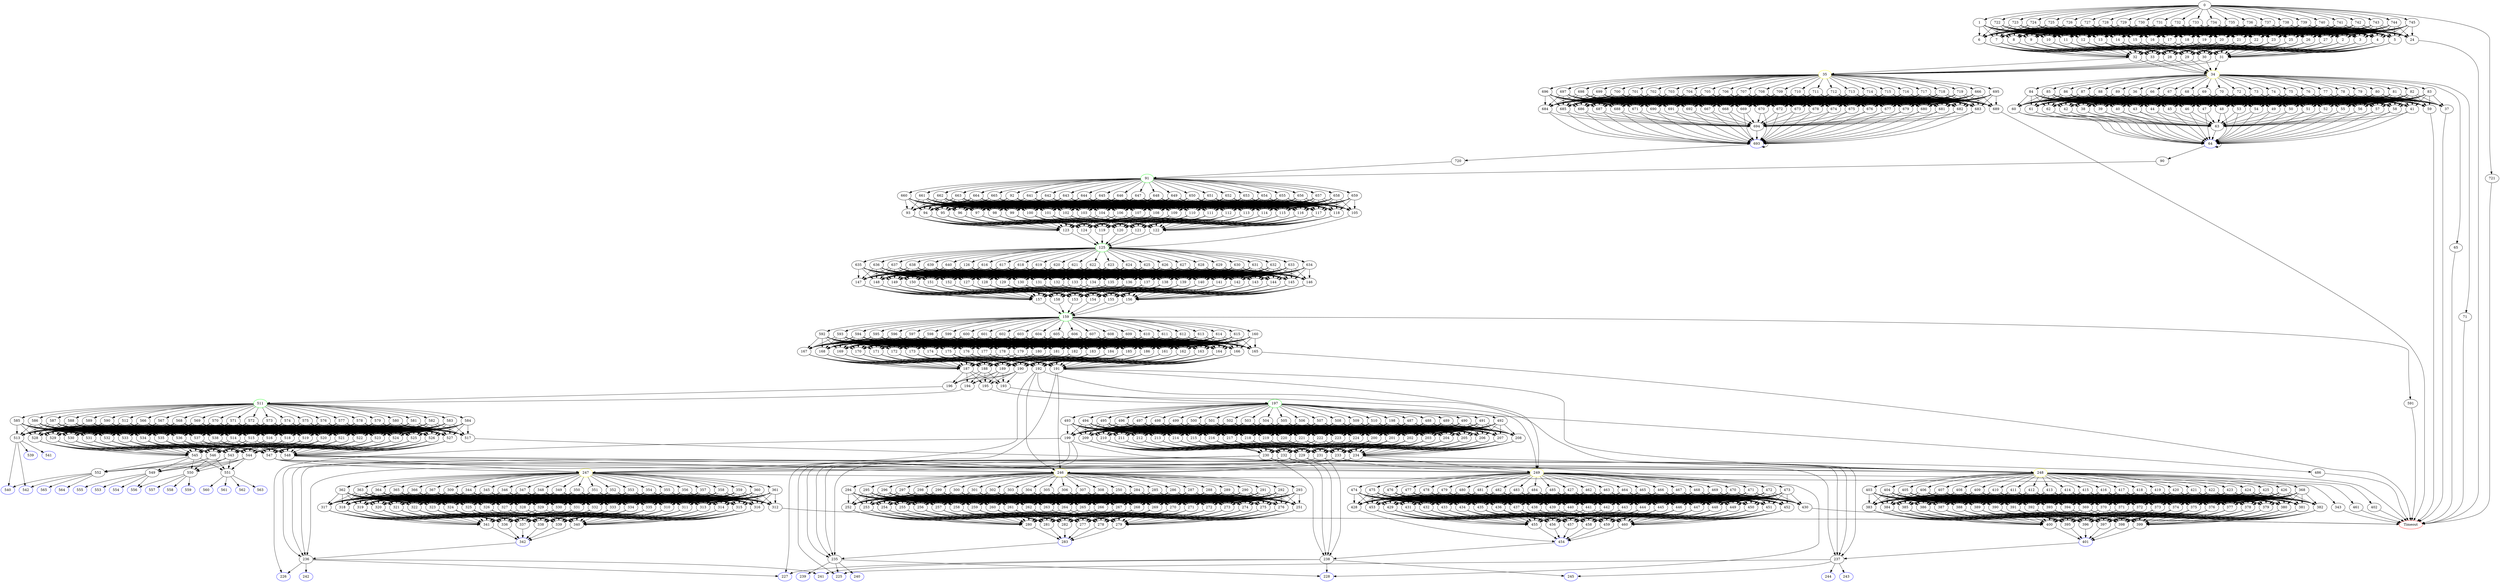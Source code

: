 digraph G {
	0 -> 1;
	0 -> 721;
	0 -> 722;
	0 -> 723;
	0 -> 724;
	0 -> 725;
	0 -> 726;
	0 -> 727;
	0 -> 728;
	0 -> 729;
	0 -> 730;
	0 -> 731;
	0 -> 732;
	0 -> 733;
	0 -> 734;
	0 -> 735;
	0 -> 736;
	0 -> 737;
	0 -> 738;
	0 -> 739;
	0 -> 740;
	0 -> 741;
	0 -> 742;
	0 -> 743;
	0 -> 744;
	0 -> 745;
	1 -> 2;
	1 -> 3;
	1 -> 4;
	1 -> 5;
	1 -> 6;
	1 -> 7;
	1 -> 8;
	1 -> 9;
	1 -> 10;
	1 -> 11;
	1 -> 12;
	1 -> 13;
	1 -> 14;
	1 -> 15;
	1 -> 16;
	1 -> 17;
	1 -> 18;
	1 -> 19;
	1 -> 20;
	1 -> 21;
	1 -> 22;
	1 -> 23;
	1 -> 24;
	1 -> 25;
	1 -> 26;
	1 -> 27;
	2 -> 28;
	2 -> 29;
	2 -> 30;
	2 -> 31;
	2 -> 32;
	2 -> 33;
	3 -> 28;
	3 -> 29;
	3 -> 30;
	3 -> 31;
	3 -> 32;
	3 -> 33;
	4 -> 28;
	4 -> 29;
	4 -> 30;
	4 -> 31;
	4 -> 32;
	4 -> 33;
	5 -> 28;
	5 -> 29;
	5 -> 30;
	5 -> 31;
	5 -> 32;
	5 -> 33;
	6 -> 28;
	6 -> 29;
	6 -> 30;
	6 -> 31;
	6 -> 32;
	6 -> 33;
	7 -> 28;
	7 -> 29;
	7 -> 30;
	7 -> 31;
	7 -> 32;
	7 -> 33;
	8 -> 28;
	8 -> 29;
	8 -> 30;
	8 -> 31;
	8 -> 32;
	8 -> 33;
	9 -> 28;
	9 -> 29;
	9 -> 30;
	9 -> 31;
	9 -> 32;
	9 -> 33;
	10 -> 28;
	10 -> 29;
	10 -> 30;
	10 -> 31;
	10 -> 32;
	10 -> 33;
	11 -> 28;
	11 -> 29;
	11 -> 30;
	11 -> 31;
	11 -> 32;
	11 -> 33;
	12 -> 28;
	12 -> 29;
	12 -> 30;
	12 -> 31;
	12 -> 32;
	12 -> 33;
	13 -> 28;
	13 -> 29;
	13 -> 30;
	13 -> 31;
	13 -> 32;
	13 -> 33;
	14 -> 28;
	14 -> 29;
	14 -> 30;
	14 -> 31;
	14 -> 32;
	14 -> 33;
	15 -> 28;
	15 -> 29;
	15 -> 30;
	15 -> 31;
	15 -> 32;
	15 -> 33;
	16 -> 28;
	16 -> 29;
	16 -> 30;
	16 -> 31;
	16 -> 32;
	16 -> 33;
	17 -> 28;
	17 -> 29;
	17 -> 30;
	17 -> 31;
	17 -> 32;
	17 -> 33;
	18 -> 28;
	18 -> 29;
	18 -> 30;
	18 -> 31;
	18 -> 32;
	18 -> 33;
	19 -> 28;
	19 -> 29;
	19 -> 30;
	19 -> 31;
	19 -> 32;
	19 -> 33;
	20 -> 28;
	20 -> 29;
	20 -> 30;
	20 -> 31;
	20 -> 32;
	20 -> 33;
	21 -> 28;
	21 -> 29;
	21 -> 30;
	21 -> 31;
	21 -> 32;
	21 -> 33;
	22 -> 28;
	22 -> 29;
	22 -> 30;
	22 -> 31;
	22 -> 32;
	22 -> 33;
	23 -> 28;
	23 -> 29;
	23 -> 30;
	23 -> 31;
	23 -> 32;
	23 -> 33;
	24 -> "Timeout";
Timeout [color=red];
	25 -> 28;
	25 -> 29;
	25 -> 30;
	25 -> 31;
	25 -> 32;
	25 -> 33;
	26 -> 28;
	26 -> 29;
	26 -> 30;
	26 -> 31;
	26 -> 32;
	26 -> 33;
	27 -> 28;
	27 -> 29;
	27 -> 30;
	27 -> 31;
	27 -> 32;
	27 -> 33;
	28 -> "34";
34 [color=yellow];
	28 -> "35";
35 [color=yellow];
	29 -> "34";
34 [color=yellow];
	29 -> "35";
35 [color=yellow];
	30 -> "34";
34 [color=yellow];
	30 -> "35";
35 [color=yellow];
	31 -> "34";
34 [color=yellow];
	31 -> "35";
35 [color=yellow];
	32 -> "34";
34 [color=yellow];
	32 -> "35";
35 [color=yellow];
	33 -> "34";
34 [color=yellow];
	33 -> "35";
35 [color=yellow];
	34 -> 36;
	34 -> 65;
	34 -> 66;
	34 -> 67;
	34 -> 68;
	34 -> 69;
	34 -> 70;
	34 -> 71;
	34 -> 72;
	34 -> 73;
	34 -> 74;
	34 -> 75;
	34 -> 76;
	34 -> 77;
	34 -> 78;
	34 -> 79;
	34 -> 80;
	34 -> 81;
	34 -> 82;
	34 -> 83;
	34 -> 84;
	34 -> 85;
	34 -> 86;
	34 -> 87;
	34 -> 88;
	34 -> 89;
	35 -> 666;
	35 -> 695;
	35 -> 696;
	35 -> 697;
	35 -> 698;
	35 -> 699;
	35 -> 700;
	35 -> 701;
	35 -> 702;
	35 -> 703;
	35 -> 704;
	35 -> 705;
	35 -> 706;
	35 -> 707;
	35 -> 708;
	35 -> 709;
	35 -> 710;
	35 -> 711;
	35 -> 712;
	35 -> 713;
	35 -> 714;
	35 -> 715;
	35 -> 716;
	35 -> 717;
	35 -> 718;
	35 -> 719;
	36 -> 37;
	36 -> 38;
	36 -> 39;
	36 -> 40;
	36 -> 41;
	36 -> 42;
	36 -> 43;
	36 -> 44;
	36 -> 45;
	36 -> 46;
	36 -> 47;
	36 -> 48;
	36 -> 49;
	36 -> 50;
	36 -> 51;
	36 -> 52;
	36 -> 53;
	36 -> 54;
	36 -> 55;
	36 -> 56;
	36 -> 57;
	36 -> 58;
	36 -> 59;
	36 -> 60;
	36 -> 61;
	36 -> 62;
	37 -> "Timeout";
Timeout [color=red];
	38 -> 63;
	38 -> "64";
64 [color=blue];
	39 -> 63;
	39 -> "64";
64 [color=blue];
	40 -> 63;
	40 -> "64";
64 [color=blue];
	41 -> 63;
	41 -> "64";
64 [color=blue];
	42 -> 63;
	42 -> "64";
64 [color=blue];
	43 -> 63;
	43 -> "64";
64 [color=blue];
	44 -> 63;
	44 -> "64";
64 [color=blue];
	45 -> 63;
	45 -> "64";
64 [color=blue];
	46 -> 63;
	46 -> "64";
64 [color=blue];
	47 -> 63;
	47 -> "64";
64 [color=blue];
	48 -> 63;
	48 -> "64";
64 [color=blue];
	49 -> 63;
	49 -> "64";
64 [color=blue];
	50 -> 63;
	50 -> "64";
64 [color=blue];
	51 -> 63;
	51 -> "64";
64 [color=blue];
	52 -> 63;
	52 -> "64";
64 [color=blue];
	53 -> 63;
	53 -> "64";
64 [color=blue];
	54 -> 63;
	54 -> "64";
64 [color=blue];
	55 -> 63;
	55 -> "64";
64 [color=blue];
	56 -> 63;
	56 -> "64";
64 [color=blue];
	57 -> 63;
	57 -> "64";
64 [color=blue];
	58 -> 63;
	58 -> "64";
64 [color=blue];
	59 -> "Timeout";
Timeout [color=red];
	60 -> 63;
	60 -> "64";
64 [color=blue];
	61 -> 63;
	61 -> "64";
64 [color=blue];
	62 -> 63;
	62 -> "64";
64 [color=blue];
	63 -> "64";
64 [color=blue];
	64 -> "64";
64 [color=blue];
	64 -> 90;
	65 -> "Timeout";
Timeout [color=red];
	66 -> 37;
	66 -> 38;
	66 -> 39;
	66 -> 40;
	66 -> 41;
	66 -> 42;
	66 -> 43;
	66 -> 44;
	66 -> 45;
	66 -> 46;
	66 -> 47;
	66 -> 48;
	66 -> 49;
	66 -> 50;
	66 -> 51;
	66 -> 52;
	66 -> 53;
	66 -> 54;
	66 -> 55;
	66 -> 56;
	66 -> 57;
	66 -> 58;
	66 -> 59;
	66 -> 60;
	66 -> 61;
	66 -> 62;
	67 -> 37;
	67 -> 38;
	67 -> 39;
	67 -> 40;
	67 -> 41;
	67 -> 42;
	67 -> 43;
	67 -> 44;
	67 -> 45;
	67 -> 46;
	67 -> 47;
	67 -> 48;
	67 -> 49;
	67 -> 50;
	67 -> 51;
	67 -> 52;
	67 -> 53;
	67 -> 54;
	67 -> 55;
	67 -> 56;
	67 -> 57;
	67 -> 58;
	67 -> 59;
	67 -> 60;
	67 -> 61;
	67 -> 62;
	68 -> 37;
	68 -> 38;
	68 -> 39;
	68 -> 40;
	68 -> 41;
	68 -> 42;
	68 -> 43;
	68 -> 44;
	68 -> 45;
	68 -> 46;
	68 -> 47;
	68 -> 48;
	68 -> 49;
	68 -> 50;
	68 -> 51;
	68 -> 52;
	68 -> 53;
	68 -> 54;
	68 -> 55;
	68 -> 56;
	68 -> 57;
	68 -> 58;
	68 -> 59;
	68 -> 60;
	68 -> 61;
	68 -> 62;
	69 -> 37;
	69 -> 38;
	69 -> 39;
	69 -> 40;
	69 -> 41;
	69 -> 42;
	69 -> 43;
	69 -> 44;
	69 -> 45;
	69 -> 46;
	69 -> 47;
	69 -> 48;
	69 -> 49;
	69 -> 50;
	69 -> 51;
	69 -> 52;
	69 -> 53;
	69 -> 54;
	69 -> 55;
	69 -> 56;
	69 -> 57;
	69 -> 58;
	69 -> 59;
	69 -> 60;
	69 -> 61;
	69 -> 62;
	70 -> 37;
	70 -> 38;
	70 -> 39;
	70 -> 40;
	70 -> 41;
	70 -> 42;
	70 -> 43;
	70 -> 44;
	70 -> 45;
	70 -> 46;
	70 -> 47;
	70 -> 48;
	70 -> 49;
	70 -> 50;
	70 -> 51;
	70 -> 52;
	70 -> 53;
	70 -> 54;
	70 -> 55;
	70 -> 56;
	70 -> 57;
	70 -> 58;
	70 -> 59;
	70 -> 60;
	70 -> 61;
	70 -> 62;
	71 -> "Timeout";
Timeout [color=red];
	72 -> 37;
	72 -> 38;
	72 -> 39;
	72 -> 40;
	72 -> 41;
	72 -> 42;
	72 -> 43;
	72 -> 44;
	72 -> 45;
	72 -> 46;
	72 -> 47;
	72 -> 48;
	72 -> 49;
	72 -> 50;
	72 -> 51;
	72 -> 52;
	72 -> 53;
	72 -> 54;
	72 -> 55;
	72 -> 56;
	72 -> 57;
	72 -> 58;
	72 -> 59;
	72 -> 60;
	72 -> 61;
	72 -> 62;
	73 -> 37;
	73 -> 38;
	73 -> 39;
	73 -> 40;
	73 -> 41;
	73 -> 42;
	73 -> 43;
	73 -> 44;
	73 -> 45;
	73 -> 46;
	73 -> 47;
	73 -> 48;
	73 -> 49;
	73 -> 50;
	73 -> 51;
	73 -> 52;
	73 -> 53;
	73 -> 54;
	73 -> 55;
	73 -> 56;
	73 -> 57;
	73 -> 58;
	73 -> 59;
	73 -> 60;
	73 -> 61;
	73 -> 62;
	74 -> 37;
	74 -> 38;
	74 -> 39;
	74 -> 40;
	74 -> 41;
	74 -> 42;
	74 -> 43;
	74 -> 44;
	74 -> 45;
	74 -> 46;
	74 -> 47;
	74 -> 48;
	74 -> 49;
	74 -> 50;
	74 -> 51;
	74 -> 52;
	74 -> 53;
	74 -> 54;
	74 -> 55;
	74 -> 56;
	74 -> 57;
	74 -> 58;
	74 -> 59;
	74 -> 60;
	74 -> 61;
	74 -> 62;
	75 -> 37;
	75 -> 38;
	75 -> 39;
	75 -> 40;
	75 -> 41;
	75 -> 42;
	75 -> 43;
	75 -> 44;
	75 -> 45;
	75 -> 46;
	75 -> 47;
	75 -> 48;
	75 -> 49;
	75 -> 50;
	75 -> 51;
	75 -> 52;
	75 -> 53;
	75 -> 54;
	75 -> 55;
	75 -> 56;
	75 -> 57;
	75 -> 58;
	75 -> 59;
	75 -> 60;
	75 -> 61;
	75 -> 62;
	76 -> 37;
	76 -> 38;
	76 -> 39;
	76 -> 40;
	76 -> 41;
	76 -> 42;
	76 -> 43;
	76 -> 44;
	76 -> 45;
	76 -> 46;
	76 -> 47;
	76 -> 48;
	76 -> 49;
	76 -> 50;
	76 -> 51;
	76 -> 52;
	76 -> 53;
	76 -> 54;
	76 -> 55;
	76 -> 56;
	76 -> 57;
	76 -> 58;
	76 -> 59;
	76 -> 60;
	76 -> 61;
	76 -> 62;
	77 -> 37;
	77 -> 38;
	77 -> 39;
	77 -> 40;
	77 -> 41;
	77 -> 42;
	77 -> 43;
	77 -> 44;
	77 -> 45;
	77 -> 46;
	77 -> 47;
	77 -> 48;
	77 -> 49;
	77 -> 50;
	77 -> 51;
	77 -> 52;
	77 -> 53;
	77 -> 54;
	77 -> 55;
	77 -> 56;
	77 -> 57;
	77 -> 58;
	77 -> 59;
	77 -> 60;
	77 -> 61;
	77 -> 62;
	78 -> 37;
	78 -> 38;
	78 -> 39;
	78 -> 40;
	78 -> 41;
	78 -> 42;
	78 -> 43;
	78 -> 44;
	78 -> 45;
	78 -> 46;
	78 -> 47;
	78 -> 48;
	78 -> 49;
	78 -> 50;
	78 -> 51;
	78 -> 52;
	78 -> 53;
	78 -> 54;
	78 -> 55;
	78 -> 56;
	78 -> 57;
	78 -> 58;
	78 -> 59;
	78 -> 60;
	78 -> 61;
	78 -> 62;
	79 -> 37;
	79 -> 38;
	79 -> 39;
	79 -> 40;
	79 -> 41;
	79 -> 42;
	79 -> 43;
	79 -> 44;
	79 -> 45;
	79 -> 46;
	79 -> 47;
	79 -> 48;
	79 -> 49;
	79 -> 50;
	79 -> 51;
	79 -> 52;
	79 -> 53;
	79 -> 54;
	79 -> 55;
	79 -> 56;
	79 -> 57;
	79 -> 58;
	79 -> 59;
	79 -> 60;
	79 -> 61;
	79 -> 62;
	80 -> 37;
	80 -> 38;
	80 -> 39;
	80 -> 40;
	80 -> 41;
	80 -> 42;
	80 -> 43;
	80 -> 44;
	80 -> 45;
	80 -> 46;
	80 -> 47;
	80 -> 48;
	80 -> 49;
	80 -> 50;
	80 -> 51;
	80 -> 52;
	80 -> 53;
	80 -> 54;
	80 -> 55;
	80 -> 56;
	80 -> 57;
	80 -> 58;
	80 -> 59;
	80 -> 60;
	80 -> 61;
	80 -> 62;
	81 -> 37;
	81 -> 38;
	81 -> 39;
	81 -> 40;
	81 -> 41;
	81 -> 42;
	81 -> 43;
	81 -> 44;
	81 -> 45;
	81 -> 46;
	81 -> 47;
	81 -> 48;
	81 -> 49;
	81 -> 50;
	81 -> 51;
	81 -> 52;
	81 -> 53;
	81 -> 54;
	81 -> 55;
	81 -> 56;
	81 -> 57;
	81 -> 58;
	81 -> 59;
	81 -> 60;
	81 -> 61;
	81 -> 62;
	82 -> 37;
	82 -> 38;
	82 -> 39;
	82 -> 40;
	82 -> 41;
	82 -> 42;
	82 -> 43;
	82 -> 44;
	82 -> 45;
	82 -> 46;
	82 -> 47;
	82 -> 48;
	82 -> 49;
	82 -> 50;
	82 -> 51;
	82 -> 52;
	82 -> 53;
	82 -> 54;
	82 -> 55;
	82 -> 56;
	82 -> 57;
	82 -> 58;
	82 -> 59;
	82 -> 60;
	82 -> 61;
	82 -> 62;
	83 -> 37;
	83 -> 38;
	83 -> 39;
	83 -> 40;
	83 -> 41;
	83 -> 42;
	83 -> 43;
	83 -> 44;
	83 -> 45;
	83 -> 46;
	83 -> 47;
	83 -> 48;
	83 -> 49;
	83 -> 50;
	83 -> 51;
	83 -> 52;
	83 -> 53;
	83 -> 54;
	83 -> 55;
	83 -> 56;
	83 -> 57;
	83 -> 58;
	83 -> 59;
	83 -> 60;
	83 -> 61;
	83 -> 62;
	84 -> 37;
	84 -> 38;
	84 -> 39;
	84 -> 40;
	84 -> 41;
	84 -> 42;
	84 -> 43;
	84 -> 44;
	84 -> 45;
	84 -> 46;
	84 -> 47;
	84 -> 48;
	84 -> 49;
	84 -> 50;
	84 -> 51;
	84 -> 52;
	84 -> 53;
	84 -> 54;
	84 -> 55;
	84 -> 56;
	84 -> 57;
	84 -> 58;
	84 -> 59;
	84 -> 60;
	84 -> 61;
	84 -> 62;
	85 -> 37;
	85 -> 38;
	85 -> 39;
	85 -> 40;
	85 -> 41;
	85 -> 42;
	85 -> 43;
	85 -> 44;
	85 -> 45;
	85 -> 46;
	85 -> 47;
	85 -> 48;
	85 -> 49;
	85 -> 50;
	85 -> 51;
	85 -> 52;
	85 -> 53;
	85 -> 54;
	85 -> 55;
	85 -> 56;
	85 -> 57;
	85 -> 58;
	85 -> 59;
	85 -> 60;
	85 -> 61;
	85 -> 62;
	86 -> 37;
	86 -> 38;
	86 -> 39;
	86 -> 40;
	86 -> 41;
	86 -> 42;
	86 -> 43;
	86 -> 44;
	86 -> 45;
	86 -> 46;
	86 -> 47;
	86 -> 48;
	86 -> 49;
	86 -> 50;
	86 -> 51;
	86 -> 52;
	86 -> 53;
	86 -> 54;
	86 -> 55;
	86 -> 56;
	86 -> 57;
	86 -> 58;
	86 -> 59;
	86 -> 60;
	86 -> 61;
	86 -> 62;
	87 -> 37;
	87 -> 38;
	87 -> 39;
	87 -> 40;
	87 -> 41;
	87 -> 42;
	87 -> 43;
	87 -> 44;
	87 -> 45;
	87 -> 46;
	87 -> 47;
	87 -> 48;
	87 -> 49;
	87 -> 50;
	87 -> 51;
	87 -> 52;
	87 -> 53;
	87 -> 54;
	87 -> 55;
	87 -> 56;
	87 -> 57;
	87 -> 58;
	87 -> 59;
	87 -> 60;
	87 -> 61;
	87 -> 62;
	88 -> 37;
	88 -> 38;
	88 -> 39;
	88 -> 40;
	88 -> 41;
	88 -> 42;
	88 -> 43;
	88 -> 44;
	88 -> 45;
	88 -> 46;
	88 -> 47;
	88 -> 48;
	88 -> 49;
	88 -> 50;
	88 -> 51;
	88 -> 52;
	88 -> 53;
	88 -> 54;
	88 -> 55;
	88 -> 56;
	88 -> 57;
	88 -> 58;
	88 -> 59;
	88 -> 60;
	88 -> 61;
	88 -> 62;
	89 -> 37;
	89 -> 38;
	89 -> 39;
	89 -> 40;
	89 -> 41;
	89 -> 42;
	89 -> 43;
	89 -> 44;
	89 -> 45;
	89 -> 46;
	89 -> 47;
	89 -> 48;
	89 -> 49;
	89 -> 50;
	89 -> 51;
	89 -> 52;
	89 -> 53;
	89 -> 54;
	89 -> 55;
	89 -> 56;
	89 -> 57;
	89 -> 58;
	89 -> 59;
	89 -> 60;
	89 -> 61;
	89 -> 62;
	90 -> "91";
91 [color=green];
	91 -> 92;
	91 -> 641;
	91 -> 642;
	91 -> 643;
	91 -> 644;
	91 -> 645;
	91 -> 646;
	91 -> 647;
	91 -> 648;
	91 -> 649;
	91 -> 650;
	91 -> 651;
	91 -> 652;
	91 -> 653;
	91 -> 654;
	91 -> 655;
	91 -> 656;
	91 -> 657;
	91 -> 658;
	91 -> 659;
	91 -> 660;
	91 -> 661;
	91 -> 662;
	91 -> 663;
	91 -> 664;
	91 -> 665;
	92 -> 93;
	92 -> 94;
	92 -> 95;
	92 -> 96;
	92 -> 97;
	92 -> 98;
	92 -> 99;
	92 -> 100;
	92 -> 101;
	92 -> 102;
	92 -> 103;
	92 -> 104;
	92 -> 105;
	92 -> 106;
	92 -> 107;
	92 -> 108;
	92 -> 109;
	92 -> 110;
	92 -> 111;
	92 -> 112;
	92 -> 113;
	92 -> 114;
	92 -> 115;
	92 -> 116;
	92 -> 117;
	92 -> 118;
	93 -> 119;
	93 -> 120;
	93 -> 121;
	93 -> 122;
	93 -> 123;
	93 -> 124;
	94 -> 119;
	94 -> 120;
	94 -> 121;
	94 -> 122;
	94 -> 123;
	94 -> 124;
	95 -> 119;
	95 -> 120;
	95 -> 121;
	95 -> 122;
	95 -> 123;
	95 -> 124;
	96 -> 119;
	96 -> 120;
	96 -> 121;
	96 -> 122;
	96 -> 123;
	96 -> 124;
	97 -> 119;
	97 -> 120;
	97 -> 121;
	97 -> 122;
	97 -> 123;
	97 -> 124;
	98 -> 119;
	98 -> 120;
	98 -> 121;
	98 -> 122;
	98 -> 123;
	98 -> 124;
	99 -> 119;
	99 -> 120;
	99 -> 121;
	99 -> 122;
	99 -> 123;
	99 -> 124;
	100 -> 119;
	100 -> 120;
	100 -> 121;
	100 -> 122;
	100 -> 123;
	100 -> 124;
	101 -> 119;
	101 -> 120;
	101 -> 121;
	101 -> 122;
	101 -> 123;
	101 -> 124;
	102 -> 119;
	102 -> 120;
	102 -> 121;
	102 -> 122;
	102 -> 123;
	102 -> 124;
	103 -> 119;
	103 -> 120;
	103 -> 121;
	103 -> 122;
	103 -> 123;
	103 -> 124;
	104 -> 119;
	104 -> 120;
	104 -> 121;
	104 -> 122;
	104 -> 123;
	104 -> 124;
	105 -> "125";
125 [color=green];
	106 -> 119;
	106 -> 120;
	106 -> 121;
	106 -> 122;
	106 -> 123;
	106 -> 124;
	107 -> 119;
	107 -> 120;
	107 -> 121;
	107 -> 122;
	107 -> 123;
	107 -> 124;
	108 -> 119;
	108 -> 120;
	108 -> 121;
	108 -> 122;
	108 -> 123;
	108 -> 124;
	109 -> 119;
	109 -> 120;
	109 -> 121;
	109 -> 122;
	109 -> 123;
	109 -> 124;
	110 -> 119;
	110 -> 120;
	110 -> 121;
	110 -> 122;
	110 -> 123;
	110 -> 124;
	111 -> 119;
	111 -> 120;
	111 -> 121;
	111 -> 122;
	111 -> 123;
	111 -> 124;
	112 -> 119;
	112 -> 120;
	112 -> 121;
	112 -> 122;
	112 -> 123;
	112 -> 124;
	113 -> 119;
	113 -> 120;
	113 -> 121;
	113 -> 122;
	113 -> 123;
	113 -> 124;
	114 -> 119;
	114 -> 120;
	114 -> 121;
	114 -> 122;
	114 -> 123;
	114 -> 124;
	115 -> 119;
	115 -> 120;
	115 -> 121;
	115 -> 122;
	115 -> 123;
	115 -> 124;
	116 -> 119;
	116 -> 120;
	116 -> 121;
	116 -> 122;
	116 -> 123;
	116 -> 124;
	117 -> 119;
	117 -> 120;
	117 -> 121;
	117 -> 122;
	117 -> 123;
	117 -> 124;
	118 -> 119;
	118 -> 120;
	118 -> 121;
	118 -> 122;
	118 -> 123;
	118 -> 124;
	119 -> "125";
125 [color=green];
	120 -> "125";
125 [color=green];
	121 -> "125";
125 [color=green];
	122 -> "125";
125 [color=green];
	123 -> "125";
125 [color=green];
	124 -> "125";
125 [color=green];
	125 -> 126;
	125 -> 616;
	125 -> 617;
	125 -> 618;
	125 -> 619;
	125 -> 620;
	125 -> 621;
	125 -> 622;
	125 -> 623;
	125 -> 624;
	125 -> 625;
	125 -> 626;
	125 -> 627;
	125 -> 628;
	125 -> 629;
	125 -> 630;
	125 -> 631;
	125 -> 632;
	125 -> 633;
	125 -> 634;
	125 -> 635;
	125 -> 636;
	125 -> 637;
	125 -> 638;
	125 -> 639;
	125 -> 640;
	126 -> 127;
	126 -> 128;
	126 -> 129;
	126 -> 130;
	126 -> 131;
	126 -> 132;
	126 -> 133;
	126 -> 134;
	126 -> 135;
	126 -> 136;
	126 -> 137;
	126 -> 138;
	126 -> 139;
	126 -> 140;
	126 -> 141;
	126 -> 142;
	126 -> 143;
	126 -> 144;
	126 -> 145;
	126 -> 146;
	126 -> 147;
	126 -> 148;
	126 -> 149;
	126 -> 150;
	126 -> 151;
	126 -> 152;
	127 -> 153;
	127 -> 154;
	127 -> 155;
	127 -> 156;
	127 -> 157;
	127 -> 158;
	128 -> 153;
	128 -> 154;
	128 -> 155;
	128 -> 156;
	128 -> 157;
	128 -> 158;
	129 -> 153;
	129 -> 154;
	129 -> 155;
	129 -> 156;
	129 -> 157;
	129 -> 158;
	130 -> 153;
	130 -> 154;
	130 -> 155;
	130 -> 156;
	130 -> 157;
	130 -> 158;
	131 -> 153;
	131 -> 154;
	131 -> 155;
	131 -> 156;
	131 -> 157;
	131 -> 158;
	132 -> 153;
	132 -> 154;
	132 -> 155;
	132 -> 156;
	132 -> 157;
	132 -> 158;
	133 -> 153;
	133 -> 154;
	133 -> 155;
	133 -> 156;
	133 -> 157;
	133 -> 158;
	134 -> 153;
	134 -> 154;
	134 -> 155;
	134 -> 156;
	134 -> 157;
	134 -> 158;
	135 -> 153;
	135 -> 154;
	135 -> 155;
	135 -> 156;
	135 -> 157;
	135 -> 158;
	136 -> 153;
	136 -> 154;
	136 -> 155;
	136 -> 156;
	136 -> 157;
	136 -> 158;
	137 -> 153;
	137 -> 154;
	137 -> 155;
	137 -> 156;
	137 -> 157;
	137 -> 158;
	138 -> 153;
	138 -> 154;
	138 -> 155;
	138 -> 156;
	138 -> 157;
	138 -> 158;
	139 -> 153;
	139 -> 154;
	139 -> 155;
	139 -> 156;
	139 -> 157;
	139 -> 158;
	140 -> 153;
	140 -> 154;
	140 -> 155;
	140 -> 156;
	140 -> 157;
	140 -> 158;
	141 -> 153;
	141 -> 154;
	141 -> 155;
	141 -> 156;
	141 -> 157;
	141 -> 158;
	142 -> 153;
	142 -> 154;
	142 -> 155;
	142 -> 156;
	142 -> 157;
	142 -> 158;
	143 -> 153;
	143 -> 154;
	143 -> 155;
	143 -> 156;
	143 -> 157;
	143 -> 158;
	144 -> 153;
	144 -> 154;
	144 -> 155;
	144 -> 156;
	144 -> 157;
	144 -> 158;
	145 -> 153;
	145 -> 154;
	145 -> 155;
	145 -> 156;
	145 -> 157;
	145 -> 158;
	146 -> 153;
	146 -> 154;
	146 -> 155;
	146 -> 156;
	146 -> 157;
	146 -> 158;
	147 -> 153;
	147 -> 154;
	147 -> 155;
	147 -> 156;
	147 -> 157;
	147 -> 158;
	148 -> 153;
	148 -> 154;
	148 -> 155;
	148 -> 156;
	148 -> 157;
	148 -> 158;
	149 -> 153;
	149 -> 154;
	149 -> 155;
	149 -> 156;
	149 -> 157;
	149 -> 158;
	150 -> 153;
	150 -> 154;
	150 -> 155;
	150 -> 156;
	150 -> 157;
	150 -> 158;
	151 -> 153;
	151 -> 154;
	151 -> 155;
	151 -> 156;
	151 -> 157;
	151 -> 158;
	152 -> 153;
	152 -> 154;
	152 -> 155;
	152 -> 156;
	152 -> 157;
	152 -> 158;
	153 -> "159";
159 [color=green];
	154 -> "159";
159 [color=green];
	155 -> "159";
159 [color=green];
	156 -> "159";
159 [color=green];
	157 -> "159";
159 [color=green];
	158 -> "159";
159 [color=green];
	159 -> 160;
	159 -> 591;
	159 -> 592;
	159 -> 593;
	159 -> 594;
	159 -> 595;
	159 -> 596;
	159 -> 597;
	159 -> 598;
	159 -> 599;
	159 -> 600;
	159 -> 601;
	159 -> 602;
	159 -> 603;
	159 -> 604;
	159 -> 605;
	159 -> 606;
	159 -> 607;
	159 -> 608;
	159 -> 609;
	159 -> 610;
	159 -> 611;
	159 -> 612;
	159 -> 613;
	159 -> 614;
	159 -> 615;
	160 -> 161;
	160 -> 162;
	160 -> 163;
	160 -> 164;
	160 -> 165;
	160 -> 166;
	160 -> 167;
	160 -> 168;
	160 -> 169;
	160 -> 170;
	160 -> 171;
	160 -> 172;
	160 -> 173;
	160 -> 174;
	160 -> 175;
	160 -> 176;
	160 -> 177;
	160 -> 178;
	160 -> 179;
	160 -> 180;
	160 -> 181;
	160 -> 182;
	160 -> 183;
	160 -> 184;
	160 -> 185;
	160 -> 186;
	161 -> 187;
	161 -> 188;
	161 -> 189;
	161 -> 190;
	161 -> 191;
	161 -> 192;
	162 -> 187;
	162 -> 188;
	162 -> 189;
	162 -> 190;
	162 -> 191;
	162 -> 192;
	163 -> 187;
	163 -> 188;
	163 -> 189;
	163 -> 190;
	163 -> 191;
	163 -> 192;
	164 -> 187;
	164 -> 188;
	164 -> 189;
	164 -> 190;
	164 -> 191;
	164 -> 192;
	165 -> "Timeout";
Timeout [color=red];
	166 -> 187;
	166 -> 188;
	166 -> 189;
	166 -> 190;
	166 -> 191;
	166 -> 192;
	167 -> 187;
	167 -> 188;
	167 -> 189;
	167 -> 190;
	167 -> 191;
	167 -> 192;
	168 -> 187;
	168 -> 188;
	168 -> 189;
	168 -> 190;
	168 -> 191;
	168 -> 192;
	169 -> 187;
	169 -> 188;
	169 -> 189;
	169 -> 190;
	169 -> 191;
	169 -> 192;
	170 -> 187;
	170 -> 188;
	170 -> 189;
	170 -> 190;
	170 -> 191;
	170 -> 192;
	171 -> 187;
	171 -> 188;
	171 -> 189;
	171 -> 190;
	171 -> 191;
	171 -> 192;
	172 -> 187;
	172 -> 188;
	172 -> 189;
	172 -> 190;
	172 -> 191;
	172 -> 192;
	173 -> 187;
	173 -> 188;
	173 -> 189;
	173 -> 190;
	173 -> 191;
	173 -> 192;
	174 -> 187;
	174 -> 188;
	174 -> 189;
	174 -> 190;
	174 -> 191;
	174 -> 192;
	175 -> 187;
	175 -> 188;
	175 -> 189;
	175 -> 190;
	175 -> 191;
	175 -> 192;
	176 -> 187;
	176 -> 188;
	176 -> 189;
	176 -> 190;
	176 -> 191;
	176 -> 192;
	177 -> 187;
	177 -> 188;
	177 -> 189;
	177 -> 190;
	177 -> 191;
	177 -> 192;
	178 -> 187;
	178 -> 188;
	178 -> 189;
	178 -> 190;
	178 -> 191;
	178 -> 192;
	179 -> 187;
	179 -> 188;
	179 -> 189;
	179 -> 190;
	179 -> 191;
	179 -> 192;
	180 -> 187;
	180 -> 188;
	180 -> 189;
	180 -> 190;
	180 -> 191;
	180 -> 192;
	181 -> 187;
	181 -> 188;
	181 -> 189;
	181 -> 190;
	181 -> 191;
	181 -> 192;
	182 -> 187;
	182 -> 188;
	182 -> 189;
	182 -> 190;
	182 -> 191;
	182 -> 192;
	183 -> 187;
	183 -> 188;
	183 -> 189;
	183 -> 190;
	183 -> 191;
	183 -> 192;
	184 -> 187;
	184 -> 188;
	184 -> 189;
	184 -> 190;
	184 -> 191;
	184 -> 192;
	185 -> 187;
	185 -> 188;
	185 -> 189;
	185 -> 190;
	185 -> 191;
	185 -> 192;
	186 -> 187;
	186 -> 188;
	186 -> 189;
	186 -> 190;
	186 -> 191;
	186 -> 192;
	187 -> 193;
	187 -> 194;
	187 -> 195;
	187 -> 196;
	188 -> 193;
	188 -> 194;
	188 -> 195;
	188 -> 196;
	189 -> 193;
	189 -> 194;
	189 -> 195;
	189 -> 196;
	190 -> 193;
	190 -> 194;
	190 -> 195;
	190 -> 196;
	191 -> "246";
246 [color=yellow];
	191 -> "247";
247 [color=yellow];
	191 -> "248";
248 [color=yellow];
	191 -> "249";
249 [color=yellow];
	192 -> "246";
246 [color=yellow];
	192 -> "247";
247 [color=yellow];
	192 -> "248";
248 [color=yellow];
	192 -> "249";
249 [color=yellow];
	193 -> "197";
197 [color=green];
	194 -> "511";
511 [color=green];
	195 -> "197";
197 [color=green];
	196 -> "511";
511 [color=green];
	197 -> 198;
	197 -> 486;
	197 -> 487;
	197 -> 488;
	197 -> 489;
	197 -> 490;
	197 -> 491;
	197 -> 492;
	197 -> 493;
	197 -> 494;
	197 -> 495;
	197 -> 496;
	197 -> 497;
	197 -> 498;
	197 -> 499;
	197 -> 500;
	197 -> 501;
	197 -> 502;
	197 -> 503;
	197 -> 504;
	197 -> 505;
	197 -> 506;
	197 -> 507;
	197 -> 508;
	197 -> 509;
	197 -> 510;
	198 -> 199;
	198 -> 200;
	198 -> 201;
	198 -> 202;
	198 -> 203;
	198 -> 204;
	198 -> 205;
	198 -> 206;
	198 -> 207;
	198 -> 208;
	198 -> 209;
	198 -> 210;
	198 -> 211;
	198 -> 212;
	198 -> 213;
	198 -> 214;
	198 -> 215;
	198 -> 216;
	198 -> 217;
	198 -> 218;
	198 -> 219;
	198 -> 220;
	198 -> 221;
	198 -> 222;
	198 -> 223;
	198 -> 224;
	199 -> "225";
225 [color=blue];
	199 -> "226";
226 [color=blue];
	199 -> "227";
227 [color=blue];
	199 -> "228";
228 [color=blue];
	200 -> 229;
	200 -> 230;
	200 -> 231;
	200 -> 232;
	200 -> 233;
	200 -> 234;
	201 -> 229;
	201 -> 230;
	201 -> 231;
	201 -> 232;
	201 -> 233;
	201 -> 234;
	202 -> 229;
	202 -> 230;
	202 -> 231;
	202 -> 232;
	202 -> 233;
	202 -> 234;
	203 -> 229;
	203 -> 230;
	203 -> 231;
	203 -> 232;
	203 -> 233;
	203 -> 234;
	204 -> 229;
	204 -> 230;
	204 -> 231;
	204 -> 232;
	204 -> 233;
	204 -> 234;
	205 -> 229;
	205 -> 230;
	205 -> 231;
	205 -> 232;
	205 -> 233;
	205 -> 234;
	206 -> 229;
	206 -> 230;
	206 -> 231;
	206 -> 232;
	206 -> 233;
	206 -> 234;
	207 -> 229;
	207 -> 230;
	207 -> 231;
	207 -> 232;
	207 -> 233;
	207 -> 234;
	208 -> 229;
	208 -> 230;
	208 -> 231;
	208 -> 232;
	208 -> 233;
	208 -> 234;
	209 -> 229;
	209 -> 230;
	209 -> 231;
	209 -> 232;
	209 -> 233;
	209 -> 234;
	210 -> 229;
	210 -> 230;
	210 -> 231;
	210 -> 232;
	210 -> 233;
	210 -> 234;
	211 -> 229;
	211 -> 230;
	211 -> 231;
	211 -> 232;
	211 -> 233;
	211 -> 234;
	212 -> 229;
	212 -> 230;
	212 -> 231;
	212 -> 232;
	212 -> 233;
	212 -> 234;
	213 -> 229;
	213 -> 230;
	213 -> 231;
	213 -> 232;
	213 -> 233;
	213 -> 234;
	214 -> 229;
	214 -> 230;
	214 -> 231;
	214 -> 232;
	214 -> 233;
	214 -> 234;
	215 -> 229;
	215 -> 230;
	215 -> 231;
	215 -> 232;
	215 -> 233;
	215 -> 234;
	216 -> 229;
	216 -> 230;
	216 -> 231;
	216 -> 232;
	216 -> 233;
	216 -> 234;
	217 -> 229;
	217 -> 230;
	217 -> 231;
	217 -> 232;
	217 -> 233;
	217 -> 234;
	218 -> 229;
	218 -> 230;
	218 -> 231;
	218 -> 232;
	218 -> 233;
	218 -> 234;
	219 -> 229;
	219 -> 230;
	219 -> 231;
	219 -> 232;
	219 -> 233;
	219 -> 234;
	220 -> 229;
	220 -> 230;
	220 -> 231;
	220 -> 232;
	220 -> 233;
	220 -> 234;
	221 -> 229;
	221 -> 230;
	221 -> 231;
	221 -> 232;
	221 -> 233;
	221 -> 234;
	222 -> 229;
	222 -> 230;
	222 -> 231;
	222 -> 232;
	222 -> 233;
	222 -> 234;
	223 -> 229;
	223 -> 230;
	223 -> 231;
	223 -> 232;
	223 -> 233;
	223 -> 234;
	224 -> 229;
	224 -> 230;
	224 -> 231;
	224 -> 232;
	224 -> 233;
	224 -> 234;
	229 -> 235;
	229 -> 236;
	229 -> 237;
	229 -> 238;
	230 -> 235;
	230 -> 236;
	230 -> 237;
	230 -> 238;
	231 -> 235;
	231 -> 236;
	231 -> 237;
	231 -> 238;
	232 -> 235;
	232 -> 236;
	232 -> 237;
	232 -> 238;
	233 -> "246";
246 [color=yellow];
	233 -> "247";
247 [color=yellow];
	233 -> "248";
248 [color=yellow];
	233 -> "249";
249 [color=yellow];
	234 -> "246";
246 [color=yellow];
	234 -> "247";
247 [color=yellow];
	234 -> "248";
248 [color=yellow];
	234 -> "249";
249 [color=yellow];
	235 -> "225";
225 [color=blue];
	235 -> "228";
228 [color=blue];
	235 -> "239";
239 [color=blue];
	235 -> "240";
240 [color=blue];
	236 -> "226";
226 [color=blue];
	236 -> "227";
227 [color=blue];
	236 -> "241";
241 [color=blue];
	236 -> "242";
242 [color=blue];
	237 -> "225";
225 [color=blue];
	237 -> "243";
243 [color=blue];
	237 -> "244";
244 [color=blue];
	237 -> "245";
245 [color=blue];
	238 -> "227";
227 [color=blue];
	238 -> "228";
228 [color=blue];
	238 -> "241";
241 [color=blue];
	238 -> "245";
245 [color=blue];
	246 -> 250;
	246 -> 284;
	246 -> 285;
	246 -> 286;
	246 -> 287;
	246 -> 288;
	246 -> 289;
	246 -> 290;
	246 -> 291;
	246 -> 292;
	246 -> 293;
	246 -> 294;
	246 -> 295;
	246 -> 296;
	246 -> 297;
	246 -> 298;
	246 -> 299;
	246 -> 300;
	246 -> 301;
	246 -> 302;
	246 -> 303;
	246 -> 304;
	246 -> 305;
	246 -> 306;
	246 -> 307;
	246 -> 308;
	247 -> 309;
	247 -> 343;
	247 -> 344;
	247 -> 345;
	247 -> 346;
	247 -> 347;
	247 -> 348;
	247 -> 349;
	247 -> 350;
	247 -> 351;
	247 -> 352;
	247 -> 353;
	247 -> 354;
	247 -> 355;
	247 -> 356;
	247 -> 357;
	247 -> 358;
	247 -> 359;
	247 -> 360;
	247 -> 361;
	247 -> 362;
	247 -> 363;
	247 -> 364;
	247 -> 365;
	247 -> 366;
	247 -> 367;
	248 -> 368;
	248 -> 402;
	248 -> 403;
	248 -> 404;
	248 -> 405;
	248 -> 406;
	248 -> 407;
	248 -> 408;
	248 -> 409;
	248 -> 410;
	248 -> 411;
	248 -> 412;
	248 -> 413;
	248 -> 414;
	248 -> 415;
	248 -> 416;
	248 -> 417;
	248 -> 418;
	248 -> 419;
	248 -> 420;
	248 -> 421;
	248 -> 422;
	248 -> 423;
	248 -> 424;
	248 -> 425;
	248 -> 426;
	249 -> 427;
	249 -> 461;
	249 -> 462;
	249 -> 463;
	249 -> 464;
	249 -> 465;
	249 -> 466;
	249 -> 467;
	249 -> 468;
	249 -> 469;
	249 -> 470;
	249 -> 471;
	249 -> 472;
	249 -> 473;
	249 -> 474;
	249 -> 475;
	249 -> 476;
	249 -> 477;
	249 -> 478;
	249 -> 479;
	249 -> 480;
	249 -> 481;
	249 -> 482;
	249 -> 483;
	249 -> 484;
	249 -> 485;
	250 -> 251;
	250 -> 252;
	250 -> 253;
	250 -> 254;
	250 -> 255;
	250 -> 256;
	250 -> 257;
	250 -> 258;
	250 -> 259;
	250 -> 260;
	250 -> 261;
	250 -> 262;
	250 -> 263;
	250 -> 264;
	250 -> 265;
	250 -> 266;
	250 -> 267;
	250 -> 268;
	250 -> 269;
	250 -> 270;
	250 -> 271;
	250 -> 272;
	250 -> 273;
	250 -> 274;
	250 -> 275;
	250 -> 276;
	251 -> 277;
	251 -> 278;
	251 -> 279;
	251 -> 280;
	251 -> 281;
	251 -> 282;
	252 -> 277;
	252 -> 278;
	252 -> 279;
	252 -> 280;
	252 -> 281;
	252 -> 282;
	253 -> 277;
	253 -> 278;
	253 -> 279;
	253 -> 280;
	253 -> 281;
	253 -> 282;
	254 -> 277;
	254 -> 278;
	254 -> 279;
	254 -> 280;
	254 -> 281;
	254 -> 282;
	255 -> 277;
	255 -> 278;
	255 -> 279;
	255 -> 280;
	255 -> 281;
	255 -> 282;
	256 -> 277;
	256 -> 278;
	256 -> 279;
	256 -> 280;
	256 -> 281;
	256 -> 282;
	257 -> 277;
	257 -> 278;
	257 -> 279;
	257 -> 280;
	257 -> 281;
	257 -> 282;
	258 -> 277;
	258 -> 278;
	258 -> 279;
	258 -> 280;
	258 -> 281;
	258 -> 282;
	259 -> 277;
	259 -> 278;
	259 -> 279;
	259 -> 280;
	259 -> 281;
	259 -> 282;
	260 -> 277;
	260 -> 278;
	260 -> 279;
	260 -> 280;
	260 -> 281;
	260 -> 282;
	261 -> 277;
	261 -> 278;
	261 -> 279;
	261 -> 280;
	261 -> 281;
	261 -> 282;
	262 -> 277;
	262 -> 278;
	262 -> 279;
	262 -> 280;
	262 -> 281;
	262 -> 282;
	263 -> 277;
	263 -> 278;
	263 -> 279;
	263 -> 280;
	263 -> 281;
	263 -> 282;
	264 -> 277;
	264 -> 278;
	264 -> 279;
	264 -> 280;
	264 -> 281;
	264 -> 282;
	265 -> 277;
	265 -> 278;
	265 -> 279;
	265 -> 280;
	265 -> 281;
	265 -> 282;
	266 -> 277;
	266 -> 278;
	266 -> 279;
	266 -> 280;
	266 -> 281;
	266 -> 282;
	267 -> 277;
	267 -> 278;
	267 -> 279;
	267 -> 280;
	267 -> 281;
	267 -> 282;
	268 -> 277;
	268 -> 278;
	268 -> 279;
	268 -> 280;
	268 -> 281;
	268 -> 282;
	269 -> 277;
	269 -> 278;
	269 -> 279;
	269 -> 280;
	269 -> 281;
	269 -> 282;
	270 -> 277;
	270 -> 278;
	270 -> 279;
	270 -> 280;
	270 -> 281;
	270 -> 282;
	271 -> 277;
	271 -> 278;
	271 -> 279;
	271 -> 280;
	271 -> 281;
	271 -> 282;
	272 -> 277;
	272 -> 278;
	272 -> 279;
	272 -> 280;
	272 -> 281;
	272 -> 282;
	273 -> 277;
	273 -> 278;
	273 -> 279;
	273 -> 280;
	273 -> 281;
	273 -> 282;
	274 -> 277;
	274 -> 278;
	274 -> 279;
	274 -> 280;
	274 -> 281;
	274 -> 282;
	275 -> 277;
	275 -> 278;
	275 -> 279;
	275 -> 280;
	275 -> 281;
	275 -> 282;
	276 -> 277;
	276 -> 278;
	276 -> 279;
	276 -> 280;
	276 -> 281;
	276 -> 282;
	277 -> "283";
283 [color=blue];
	278 -> "283";
283 [color=blue];
	279 -> "283";
283 [color=blue];
	280 -> "283";
283 [color=blue];
	281 -> "283";
283 [color=blue];
	282 -> "283";
283 [color=blue];
	283 -> 235;
	284 -> 251;
	284 -> 252;
	284 -> 253;
	284 -> 254;
	284 -> 255;
	284 -> 256;
	284 -> 257;
	284 -> 258;
	284 -> 259;
	284 -> 260;
	284 -> 261;
	284 -> 262;
	284 -> 263;
	284 -> 264;
	284 -> 265;
	284 -> 266;
	284 -> 267;
	284 -> 268;
	284 -> 269;
	284 -> 270;
	284 -> 271;
	284 -> 272;
	284 -> 273;
	284 -> 274;
	284 -> 275;
	284 -> 276;
	285 -> 251;
	285 -> 252;
	285 -> 253;
	285 -> 254;
	285 -> 255;
	285 -> 256;
	285 -> 257;
	285 -> 258;
	285 -> 259;
	285 -> 260;
	285 -> 261;
	285 -> 262;
	285 -> 263;
	285 -> 264;
	285 -> 265;
	285 -> 266;
	285 -> 267;
	285 -> 268;
	285 -> 269;
	285 -> 270;
	285 -> 271;
	285 -> 272;
	285 -> 273;
	285 -> 274;
	285 -> 275;
	285 -> 276;
	286 -> 251;
	286 -> 252;
	286 -> 253;
	286 -> 254;
	286 -> 255;
	286 -> 256;
	286 -> 257;
	286 -> 258;
	286 -> 259;
	286 -> 260;
	286 -> 261;
	286 -> 262;
	286 -> 263;
	286 -> 264;
	286 -> 265;
	286 -> 266;
	286 -> 267;
	286 -> 268;
	286 -> 269;
	286 -> 270;
	286 -> 271;
	286 -> 272;
	286 -> 273;
	286 -> 274;
	286 -> 275;
	286 -> 276;
	287 -> 251;
	287 -> 252;
	287 -> 253;
	287 -> 254;
	287 -> 255;
	287 -> 256;
	287 -> 257;
	287 -> 258;
	287 -> 259;
	287 -> 260;
	287 -> 261;
	287 -> 262;
	287 -> 263;
	287 -> 264;
	287 -> 265;
	287 -> 266;
	287 -> 267;
	287 -> 268;
	287 -> 269;
	287 -> 270;
	287 -> 271;
	287 -> 272;
	287 -> 273;
	287 -> 274;
	287 -> 275;
	287 -> 276;
	288 -> 251;
	288 -> 252;
	288 -> 253;
	288 -> 254;
	288 -> 255;
	288 -> 256;
	288 -> 257;
	288 -> 258;
	288 -> 259;
	288 -> 260;
	288 -> 261;
	288 -> 262;
	288 -> 263;
	288 -> 264;
	288 -> 265;
	288 -> 266;
	288 -> 267;
	288 -> 268;
	288 -> 269;
	288 -> 270;
	288 -> 271;
	288 -> 272;
	288 -> 273;
	288 -> 274;
	288 -> 275;
	288 -> 276;
	289 -> 251;
	289 -> 252;
	289 -> 253;
	289 -> 254;
	289 -> 255;
	289 -> 256;
	289 -> 257;
	289 -> 258;
	289 -> 259;
	289 -> 260;
	289 -> 261;
	289 -> 262;
	289 -> 263;
	289 -> 264;
	289 -> 265;
	289 -> 266;
	289 -> 267;
	289 -> 268;
	289 -> 269;
	289 -> 270;
	289 -> 271;
	289 -> 272;
	289 -> 273;
	289 -> 274;
	289 -> 275;
	289 -> 276;
	290 -> 251;
	290 -> 252;
	290 -> 253;
	290 -> 254;
	290 -> 255;
	290 -> 256;
	290 -> 257;
	290 -> 258;
	290 -> 259;
	290 -> 260;
	290 -> 261;
	290 -> 262;
	290 -> 263;
	290 -> 264;
	290 -> 265;
	290 -> 266;
	290 -> 267;
	290 -> 268;
	290 -> 269;
	290 -> 270;
	290 -> 271;
	290 -> 272;
	290 -> 273;
	290 -> 274;
	290 -> 275;
	290 -> 276;
	291 -> 251;
	291 -> 252;
	291 -> 253;
	291 -> 254;
	291 -> 255;
	291 -> 256;
	291 -> 257;
	291 -> 258;
	291 -> 259;
	291 -> 260;
	291 -> 261;
	291 -> 262;
	291 -> 263;
	291 -> 264;
	291 -> 265;
	291 -> 266;
	291 -> 267;
	291 -> 268;
	291 -> 269;
	291 -> 270;
	291 -> 271;
	291 -> 272;
	291 -> 273;
	291 -> 274;
	291 -> 275;
	291 -> 276;
	292 -> 251;
	292 -> 252;
	292 -> 253;
	292 -> 254;
	292 -> 255;
	292 -> 256;
	292 -> 257;
	292 -> 258;
	292 -> 259;
	292 -> 260;
	292 -> 261;
	292 -> 262;
	292 -> 263;
	292 -> 264;
	292 -> 265;
	292 -> 266;
	292 -> 267;
	292 -> 268;
	292 -> 269;
	292 -> 270;
	292 -> 271;
	292 -> 272;
	292 -> 273;
	292 -> 274;
	292 -> 275;
	292 -> 276;
	293 -> 251;
	293 -> 252;
	293 -> 253;
	293 -> 254;
	293 -> 255;
	293 -> 256;
	293 -> 257;
	293 -> 258;
	293 -> 259;
	293 -> 260;
	293 -> 261;
	293 -> 262;
	293 -> 263;
	293 -> 264;
	293 -> 265;
	293 -> 266;
	293 -> 267;
	293 -> 268;
	293 -> 269;
	293 -> 270;
	293 -> 271;
	293 -> 272;
	293 -> 273;
	293 -> 274;
	293 -> 275;
	293 -> 276;
	294 -> 251;
	294 -> 252;
	294 -> 253;
	294 -> 254;
	294 -> 255;
	294 -> 256;
	294 -> 257;
	294 -> 258;
	294 -> 259;
	294 -> 260;
	294 -> 261;
	294 -> 262;
	294 -> 263;
	294 -> 264;
	294 -> 265;
	294 -> 266;
	294 -> 267;
	294 -> 268;
	294 -> 269;
	294 -> 270;
	294 -> 271;
	294 -> 272;
	294 -> 273;
	294 -> 274;
	294 -> 275;
	294 -> 276;
	295 -> 251;
	295 -> 252;
	295 -> 253;
	295 -> 254;
	295 -> 255;
	295 -> 256;
	295 -> 257;
	295 -> 258;
	295 -> 259;
	295 -> 260;
	295 -> 261;
	295 -> 262;
	295 -> 263;
	295 -> 264;
	295 -> 265;
	295 -> 266;
	295 -> 267;
	295 -> 268;
	295 -> 269;
	295 -> 270;
	295 -> 271;
	295 -> 272;
	295 -> 273;
	295 -> 274;
	295 -> 275;
	295 -> 276;
	296 -> 251;
	296 -> 252;
	296 -> 253;
	296 -> 254;
	296 -> 255;
	296 -> 256;
	296 -> 257;
	296 -> 258;
	296 -> 259;
	296 -> 260;
	296 -> 261;
	296 -> 262;
	296 -> 263;
	296 -> 264;
	296 -> 265;
	296 -> 266;
	296 -> 267;
	296 -> 268;
	296 -> 269;
	296 -> 270;
	296 -> 271;
	296 -> 272;
	296 -> 273;
	296 -> 274;
	296 -> 275;
	296 -> 276;
	297 -> 251;
	297 -> 252;
	297 -> 253;
	297 -> 254;
	297 -> 255;
	297 -> 256;
	297 -> 257;
	297 -> 258;
	297 -> 259;
	297 -> 260;
	297 -> 261;
	297 -> 262;
	297 -> 263;
	297 -> 264;
	297 -> 265;
	297 -> 266;
	297 -> 267;
	297 -> 268;
	297 -> 269;
	297 -> 270;
	297 -> 271;
	297 -> 272;
	297 -> 273;
	297 -> 274;
	297 -> 275;
	297 -> 276;
	298 -> 251;
	298 -> 252;
	298 -> 253;
	298 -> 254;
	298 -> 255;
	298 -> 256;
	298 -> 257;
	298 -> 258;
	298 -> 259;
	298 -> 260;
	298 -> 261;
	298 -> 262;
	298 -> 263;
	298 -> 264;
	298 -> 265;
	298 -> 266;
	298 -> 267;
	298 -> 268;
	298 -> 269;
	298 -> 270;
	298 -> 271;
	298 -> 272;
	298 -> 273;
	298 -> 274;
	298 -> 275;
	298 -> 276;
	299 -> 251;
	299 -> 252;
	299 -> 253;
	299 -> 254;
	299 -> 255;
	299 -> 256;
	299 -> 257;
	299 -> 258;
	299 -> 259;
	299 -> 260;
	299 -> 261;
	299 -> 262;
	299 -> 263;
	299 -> 264;
	299 -> 265;
	299 -> 266;
	299 -> 267;
	299 -> 268;
	299 -> 269;
	299 -> 270;
	299 -> 271;
	299 -> 272;
	299 -> 273;
	299 -> 274;
	299 -> 275;
	299 -> 276;
	300 -> 251;
	300 -> 252;
	300 -> 253;
	300 -> 254;
	300 -> 255;
	300 -> 256;
	300 -> 257;
	300 -> 258;
	300 -> 259;
	300 -> 260;
	300 -> 261;
	300 -> 262;
	300 -> 263;
	300 -> 264;
	300 -> 265;
	300 -> 266;
	300 -> 267;
	300 -> 268;
	300 -> 269;
	300 -> 270;
	300 -> 271;
	300 -> 272;
	300 -> 273;
	300 -> 274;
	300 -> 275;
	300 -> 276;
	301 -> 251;
	301 -> 252;
	301 -> 253;
	301 -> 254;
	301 -> 255;
	301 -> 256;
	301 -> 257;
	301 -> 258;
	301 -> 259;
	301 -> 260;
	301 -> 261;
	301 -> 262;
	301 -> 263;
	301 -> 264;
	301 -> 265;
	301 -> 266;
	301 -> 267;
	301 -> 268;
	301 -> 269;
	301 -> 270;
	301 -> 271;
	301 -> 272;
	301 -> 273;
	301 -> 274;
	301 -> 275;
	301 -> 276;
	302 -> 251;
	302 -> 252;
	302 -> 253;
	302 -> 254;
	302 -> 255;
	302 -> 256;
	302 -> 257;
	302 -> 258;
	302 -> 259;
	302 -> 260;
	302 -> 261;
	302 -> 262;
	302 -> 263;
	302 -> 264;
	302 -> 265;
	302 -> 266;
	302 -> 267;
	302 -> 268;
	302 -> 269;
	302 -> 270;
	302 -> 271;
	302 -> 272;
	302 -> 273;
	302 -> 274;
	302 -> 275;
	302 -> 276;
	303 -> 251;
	303 -> 252;
	303 -> 253;
	303 -> 254;
	303 -> 255;
	303 -> 256;
	303 -> 257;
	303 -> 258;
	303 -> 259;
	303 -> 260;
	303 -> 261;
	303 -> 262;
	303 -> 263;
	303 -> 264;
	303 -> 265;
	303 -> 266;
	303 -> 267;
	303 -> 268;
	303 -> 269;
	303 -> 270;
	303 -> 271;
	303 -> 272;
	303 -> 273;
	303 -> 274;
	303 -> 275;
	303 -> 276;
	304 -> 251;
	304 -> 252;
	304 -> 253;
	304 -> 254;
	304 -> 255;
	304 -> 256;
	304 -> 257;
	304 -> 258;
	304 -> 259;
	304 -> 260;
	304 -> 261;
	304 -> 262;
	304 -> 263;
	304 -> 264;
	304 -> 265;
	304 -> 266;
	304 -> 267;
	304 -> 268;
	304 -> 269;
	304 -> 270;
	304 -> 271;
	304 -> 272;
	304 -> 273;
	304 -> 274;
	304 -> 275;
	304 -> 276;
	305 -> 251;
	305 -> 252;
	305 -> 253;
	305 -> 254;
	305 -> 255;
	305 -> 256;
	305 -> 257;
	305 -> 258;
	305 -> 259;
	305 -> 260;
	305 -> 261;
	305 -> 262;
	305 -> 263;
	305 -> 264;
	305 -> 265;
	305 -> 266;
	305 -> 267;
	305 -> 268;
	305 -> 269;
	305 -> 270;
	305 -> 271;
	305 -> 272;
	305 -> 273;
	305 -> 274;
	305 -> 275;
	305 -> 276;
	306 -> 251;
	306 -> 252;
	306 -> 253;
	306 -> 254;
	306 -> 255;
	306 -> 256;
	306 -> 257;
	306 -> 258;
	306 -> 259;
	306 -> 260;
	306 -> 261;
	306 -> 262;
	306 -> 263;
	306 -> 264;
	306 -> 265;
	306 -> 266;
	306 -> 267;
	306 -> 268;
	306 -> 269;
	306 -> 270;
	306 -> 271;
	306 -> 272;
	306 -> 273;
	306 -> 274;
	306 -> 275;
	306 -> 276;
	307 -> 251;
	307 -> 252;
	307 -> 253;
	307 -> 254;
	307 -> 255;
	307 -> 256;
	307 -> 257;
	307 -> 258;
	307 -> 259;
	307 -> 260;
	307 -> 261;
	307 -> 262;
	307 -> 263;
	307 -> 264;
	307 -> 265;
	307 -> 266;
	307 -> 267;
	307 -> 268;
	307 -> 269;
	307 -> 270;
	307 -> 271;
	307 -> 272;
	307 -> 273;
	307 -> 274;
	307 -> 275;
	307 -> 276;
	308 -> 251;
	308 -> 252;
	308 -> 253;
	308 -> 254;
	308 -> 255;
	308 -> 256;
	308 -> 257;
	308 -> 258;
	308 -> 259;
	308 -> 260;
	308 -> 261;
	308 -> 262;
	308 -> 263;
	308 -> 264;
	308 -> 265;
	308 -> 266;
	308 -> 267;
	308 -> 268;
	308 -> 269;
	308 -> 270;
	308 -> 271;
	308 -> 272;
	308 -> 273;
	308 -> 274;
	308 -> 275;
	308 -> 276;
	309 -> 310;
	309 -> 311;
	309 -> 312;
	309 -> 313;
	309 -> 314;
	309 -> 315;
	309 -> 316;
	309 -> 317;
	309 -> 318;
	309 -> 319;
	309 -> 320;
	309 -> 321;
	309 -> 322;
	309 -> 323;
	309 -> 324;
	309 -> 325;
	309 -> 326;
	309 -> 327;
	309 -> 328;
	309 -> 329;
	309 -> 330;
	309 -> 331;
	309 -> 332;
	309 -> 333;
	309 -> 334;
	309 -> 335;
	310 -> 336;
	310 -> 337;
	310 -> 338;
	310 -> 339;
	310 -> 340;
	310 -> 341;
	311 -> 336;
	311 -> 337;
	311 -> 338;
	311 -> 339;
	311 -> 340;
	311 -> 341;
	312 -> "Timeout";
Timeout [color=red];
	313 -> 336;
	313 -> 337;
	313 -> 338;
	313 -> 339;
	313 -> 340;
	313 -> 341;
	314 -> 336;
	314 -> 337;
	314 -> 338;
	314 -> 339;
	314 -> 340;
	314 -> 341;
	315 -> 336;
	315 -> 337;
	315 -> 338;
	315 -> 339;
	315 -> 340;
	315 -> 341;
	316 -> 336;
	316 -> 337;
	316 -> 338;
	316 -> 339;
	316 -> 340;
	316 -> 341;
	317 -> 336;
	317 -> 337;
	317 -> 338;
	317 -> 339;
	317 -> 340;
	317 -> 341;
	318 -> 336;
	318 -> 337;
	318 -> 338;
	318 -> 339;
	318 -> 340;
	318 -> 341;
	319 -> 336;
	319 -> 337;
	319 -> 338;
	319 -> 339;
	319 -> 340;
	319 -> 341;
	320 -> 336;
	320 -> 337;
	320 -> 338;
	320 -> 339;
	320 -> 340;
	320 -> 341;
	321 -> 336;
	321 -> 337;
	321 -> 338;
	321 -> 339;
	321 -> 340;
	321 -> 341;
	322 -> 336;
	322 -> 337;
	322 -> 338;
	322 -> 339;
	322 -> 340;
	322 -> 341;
	323 -> 336;
	323 -> 337;
	323 -> 338;
	323 -> 339;
	323 -> 340;
	323 -> 341;
	324 -> 336;
	324 -> 337;
	324 -> 338;
	324 -> 339;
	324 -> 340;
	324 -> 341;
	325 -> 336;
	325 -> 337;
	325 -> 338;
	325 -> 339;
	325 -> 340;
	325 -> 341;
	326 -> 336;
	326 -> 337;
	326 -> 338;
	326 -> 339;
	326 -> 340;
	326 -> 341;
	327 -> 336;
	327 -> 337;
	327 -> 338;
	327 -> 339;
	327 -> 340;
	327 -> 341;
	328 -> 336;
	328 -> 337;
	328 -> 338;
	328 -> 339;
	328 -> 340;
	328 -> 341;
	329 -> 336;
	329 -> 337;
	329 -> 338;
	329 -> 339;
	329 -> 340;
	329 -> 341;
	330 -> 336;
	330 -> 337;
	330 -> 338;
	330 -> 339;
	330 -> 340;
	330 -> 341;
	331 -> 336;
	331 -> 337;
	331 -> 338;
	331 -> 339;
	331 -> 340;
	331 -> 341;
	332 -> 336;
	332 -> 337;
	332 -> 338;
	332 -> 339;
	332 -> 340;
	332 -> 341;
	333 -> 336;
	333 -> 337;
	333 -> 338;
	333 -> 339;
	333 -> 340;
	333 -> 341;
	334 -> 336;
	334 -> 337;
	334 -> 338;
	334 -> 339;
	334 -> 340;
	334 -> 341;
	335 -> 336;
	335 -> 337;
	335 -> 338;
	335 -> 339;
	335 -> 340;
	335 -> 341;
	336 -> "342";
342 [color=blue];
	337 -> "342";
342 [color=blue];
	338 -> "342";
342 [color=blue];
	339 -> "342";
342 [color=blue];
	340 -> "342";
342 [color=blue];
	341 -> "342";
342 [color=blue];
	342 -> 236;
	343 -> "Timeout";
Timeout [color=red];
	344 -> 310;
	344 -> 311;
	344 -> 312;
	344 -> 313;
	344 -> 314;
	344 -> 315;
	344 -> 316;
	344 -> 317;
	344 -> 318;
	344 -> 319;
	344 -> 320;
	344 -> 321;
	344 -> 322;
	344 -> 323;
	344 -> 324;
	344 -> 325;
	344 -> 326;
	344 -> 327;
	344 -> 328;
	344 -> 329;
	344 -> 330;
	344 -> 331;
	344 -> 332;
	344 -> 333;
	344 -> 334;
	344 -> 335;
	345 -> 310;
	345 -> 311;
	345 -> 312;
	345 -> 313;
	345 -> 314;
	345 -> 315;
	345 -> 316;
	345 -> 317;
	345 -> 318;
	345 -> 319;
	345 -> 320;
	345 -> 321;
	345 -> 322;
	345 -> 323;
	345 -> 324;
	345 -> 325;
	345 -> 326;
	345 -> 327;
	345 -> 328;
	345 -> 329;
	345 -> 330;
	345 -> 331;
	345 -> 332;
	345 -> 333;
	345 -> 334;
	345 -> 335;
	346 -> 310;
	346 -> 311;
	346 -> 312;
	346 -> 313;
	346 -> 314;
	346 -> 315;
	346 -> 316;
	346 -> 317;
	346 -> 318;
	346 -> 319;
	346 -> 320;
	346 -> 321;
	346 -> 322;
	346 -> 323;
	346 -> 324;
	346 -> 325;
	346 -> 326;
	346 -> 327;
	346 -> 328;
	346 -> 329;
	346 -> 330;
	346 -> 331;
	346 -> 332;
	346 -> 333;
	346 -> 334;
	346 -> 335;
	347 -> 310;
	347 -> 311;
	347 -> 312;
	347 -> 313;
	347 -> 314;
	347 -> 315;
	347 -> 316;
	347 -> 317;
	347 -> 318;
	347 -> 319;
	347 -> 320;
	347 -> 321;
	347 -> 322;
	347 -> 323;
	347 -> 324;
	347 -> 325;
	347 -> 326;
	347 -> 327;
	347 -> 328;
	347 -> 329;
	347 -> 330;
	347 -> 331;
	347 -> 332;
	347 -> 333;
	347 -> 334;
	347 -> 335;
	348 -> 310;
	348 -> 311;
	348 -> 312;
	348 -> 313;
	348 -> 314;
	348 -> 315;
	348 -> 316;
	348 -> 317;
	348 -> 318;
	348 -> 319;
	348 -> 320;
	348 -> 321;
	348 -> 322;
	348 -> 323;
	348 -> 324;
	348 -> 325;
	348 -> 326;
	348 -> 327;
	348 -> 328;
	348 -> 329;
	348 -> 330;
	348 -> 331;
	348 -> 332;
	348 -> 333;
	348 -> 334;
	348 -> 335;
	349 -> 310;
	349 -> 311;
	349 -> 312;
	349 -> 313;
	349 -> 314;
	349 -> 315;
	349 -> 316;
	349 -> 317;
	349 -> 318;
	349 -> 319;
	349 -> 320;
	349 -> 321;
	349 -> 322;
	349 -> 323;
	349 -> 324;
	349 -> 325;
	349 -> 326;
	349 -> 327;
	349 -> 328;
	349 -> 329;
	349 -> 330;
	349 -> 331;
	349 -> 332;
	349 -> 333;
	349 -> 334;
	349 -> 335;
	350 -> 310;
	350 -> 311;
	350 -> 312;
	350 -> 313;
	350 -> 314;
	350 -> 315;
	350 -> 316;
	350 -> 317;
	350 -> 318;
	350 -> 319;
	350 -> 320;
	350 -> 321;
	350 -> 322;
	350 -> 323;
	350 -> 324;
	350 -> 325;
	350 -> 326;
	350 -> 327;
	350 -> 328;
	350 -> 329;
	350 -> 330;
	350 -> 331;
	350 -> 332;
	350 -> 333;
	350 -> 334;
	350 -> 335;
	351 -> 310;
	351 -> 311;
	351 -> 312;
	351 -> 313;
	351 -> 314;
	351 -> 315;
	351 -> 316;
	351 -> 317;
	351 -> 318;
	351 -> 319;
	351 -> 320;
	351 -> 321;
	351 -> 322;
	351 -> 323;
	351 -> 324;
	351 -> 325;
	351 -> 326;
	351 -> 327;
	351 -> 328;
	351 -> 329;
	351 -> 330;
	351 -> 331;
	351 -> 332;
	351 -> 333;
	351 -> 334;
	351 -> 335;
	352 -> 310;
	352 -> 311;
	352 -> 312;
	352 -> 313;
	352 -> 314;
	352 -> 315;
	352 -> 316;
	352 -> 317;
	352 -> 318;
	352 -> 319;
	352 -> 320;
	352 -> 321;
	352 -> 322;
	352 -> 323;
	352 -> 324;
	352 -> 325;
	352 -> 326;
	352 -> 327;
	352 -> 328;
	352 -> 329;
	352 -> 330;
	352 -> 331;
	352 -> 332;
	352 -> 333;
	352 -> 334;
	352 -> 335;
	353 -> 310;
	353 -> 311;
	353 -> 312;
	353 -> 313;
	353 -> 314;
	353 -> 315;
	353 -> 316;
	353 -> 317;
	353 -> 318;
	353 -> 319;
	353 -> 320;
	353 -> 321;
	353 -> 322;
	353 -> 323;
	353 -> 324;
	353 -> 325;
	353 -> 326;
	353 -> 327;
	353 -> 328;
	353 -> 329;
	353 -> 330;
	353 -> 331;
	353 -> 332;
	353 -> 333;
	353 -> 334;
	353 -> 335;
	354 -> 310;
	354 -> 311;
	354 -> 312;
	354 -> 313;
	354 -> 314;
	354 -> 315;
	354 -> 316;
	354 -> 317;
	354 -> 318;
	354 -> 319;
	354 -> 320;
	354 -> 321;
	354 -> 322;
	354 -> 323;
	354 -> 324;
	354 -> 325;
	354 -> 326;
	354 -> 327;
	354 -> 328;
	354 -> 329;
	354 -> 330;
	354 -> 331;
	354 -> 332;
	354 -> 333;
	354 -> 334;
	354 -> 335;
	355 -> 310;
	355 -> 311;
	355 -> 312;
	355 -> 313;
	355 -> 314;
	355 -> 315;
	355 -> 316;
	355 -> 317;
	355 -> 318;
	355 -> 319;
	355 -> 320;
	355 -> 321;
	355 -> 322;
	355 -> 323;
	355 -> 324;
	355 -> 325;
	355 -> 326;
	355 -> 327;
	355 -> 328;
	355 -> 329;
	355 -> 330;
	355 -> 331;
	355 -> 332;
	355 -> 333;
	355 -> 334;
	355 -> 335;
	356 -> 310;
	356 -> 311;
	356 -> 312;
	356 -> 313;
	356 -> 314;
	356 -> 315;
	356 -> 316;
	356 -> 317;
	356 -> 318;
	356 -> 319;
	356 -> 320;
	356 -> 321;
	356 -> 322;
	356 -> 323;
	356 -> 324;
	356 -> 325;
	356 -> 326;
	356 -> 327;
	356 -> 328;
	356 -> 329;
	356 -> 330;
	356 -> 331;
	356 -> 332;
	356 -> 333;
	356 -> 334;
	356 -> 335;
	357 -> 310;
	357 -> 311;
	357 -> 312;
	357 -> 313;
	357 -> 314;
	357 -> 315;
	357 -> 316;
	357 -> 317;
	357 -> 318;
	357 -> 319;
	357 -> 320;
	357 -> 321;
	357 -> 322;
	357 -> 323;
	357 -> 324;
	357 -> 325;
	357 -> 326;
	357 -> 327;
	357 -> 328;
	357 -> 329;
	357 -> 330;
	357 -> 331;
	357 -> 332;
	357 -> 333;
	357 -> 334;
	357 -> 335;
	358 -> 310;
	358 -> 311;
	358 -> 312;
	358 -> 313;
	358 -> 314;
	358 -> 315;
	358 -> 316;
	358 -> 317;
	358 -> 318;
	358 -> 319;
	358 -> 320;
	358 -> 321;
	358 -> 322;
	358 -> 323;
	358 -> 324;
	358 -> 325;
	358 -> 326;
	358 -> 327;
	358 -> 328;
	358 -> 329;
	358 -> 330;
	358 -> 331;
	358 -> 332;
	358 -> 333;
	358 -> 334;
	358 -> 335;
	359 -> 310;
	359 -> 311;
	359 -> 312;
	359 -> 313;
	359 -> 314;
	359 -> 315;
	359 -> 316;
	359 -> 317;
	359 -> 318;
	359 -> 319;
	359 -> 320;
	359 -> 321;
	359 -> 322;
	359 -> 323;
	359 -> 324;
	359 -> 325;
	359 -> 326;
	359 -> 327;
	359 -> 328;
	359 -> 329;
	359 -> 330;
	359 -> 331;
	359 -> 332;
	359 -> 333;
	359 -> 334;
	359 -> 335;
	360 -> 310;
	360 -> 311;
	360 -> 312;
	360 -> 313;
	360 -> 314;
	360 -> 315;
	360 -> 316;
	360 -> 317;
	360 -> 318;
	360 -> 319;
	360 -> 320;
	360 -> 321;
	360 -> 322;
	360 -> 323;
	360 -> 324;
	360 -> 325;
	360 -> 326;
	360 -> 327;
	360 -> 328;
	360 -> 329;
	360 -> 330;
	360 -> 331;
	360 -> 332;
	360 -> 333;
	360 -> 334;
	360 -> 335;
	361 -> 310;
	361 -> 311;
	361 -> 312;
	361 -> 313;
	361 -> 314;
	361 -> 315;
	361 -> 316;
	361 -> 317;
	361 -> 318;
	361 -> 319;
	361 -> 320;
	361 -> 321;
	361 -> 322;
	361 -> 323;
	361 -> 324;
	361 -> 325;
	361 -> 326;
	361 -> 327;
	361 -> 328;
	361 -> 329;
	361 -> 330;
	361 -> 331;
	361 -> 332;
	361 -> 333;
	361 -> 334;
	361 -> 335;
	362 -> 310;
	362 -> 311;
	362 -> 312;
	362 -> 313;
	362 -> 314;
	362 -> 315;
	362 -> 316;
	362 -> 317;
	362 -> 318;
	362 -> 319;
	362 -> 320;
	362 -> 321;
	362 -> 322;
	362 -> 323;
	362 -> 324;
	362 -> 325;
	362 -> 326;
	362 -> 327;
	362 -> 328;
	362 -> 329;
	362 -> 330;
	362 -> 331;
	362 -> 332;
	362 -> 333;
	362 -> 334;
	362 -> 335;
	363 -> 310;
	363 -> 311;
	363 -> 312;
	363 -> 313;
	363 -> 314;
	363 -> 315;
	363 -> 316;
	363 -> 317;
	363 -> 318;
	363 -> 319;
	363 -> 320;
	363 -> 321;
	363 -> 322;
	363 -> 323;
	363 -> 324;
	363 -> 325;
	363 -> 326;
	363 -> 327;
	363 -> 328;
	363 -> 329;
	363 -> 330;
	363 -> 331;
	363 -> 332;
	363 -> 333;
	363 -> 334;
	363 -> 335;
	364 -> 310;
	364 -> 311;
	364 -> 312;
	364 -> 313;
	364 -> 314;
	364 -> 315;
	364 -> 316;
	364 -> 317;
	364 -> 318;
	364 -> 319;
	364 -> 320;
	364 -> 321;
	364 -> 322;
	364 -> 323;
	364 -> 324;
	364 -> 325;
	364 -> 326;
	364 -> 327;
	364 -> 328;
	364 -> 329;
	364 -> 330;
	364 -> 331;
	364 -> 332;
	364 -> 333;
	364 -> 334;
	364 -> 335;
	365 -> 310;
	365 -> 311;
	365 -> 312;
	365 -> 313;
	365 -> 314;
	365 -> 315;
	365 -> 316;
	365 -> 317;
	365 -> 318;
	365 -> 319;
	365 -> 320;
	365 -> 321;
	365 -> 322;
	365 -> 323;
	365 -> 324;
	365 -> 325;
	365 -> 326;
	365 -> 327;
	365 -> 328;
	365 -> 329;
	365 -> 330;
	365 -> 331;
	365 -> 332;
	365 -> 333;
	365 -> 334;
	365 -> 335;
	366 -> 310;
	366 -> 311;
	366 -> 312;
	366 -> 313;
	366 -> 314;
	366 -> 315;
	366 -> 316;
	366 -> 317;
	366 -> 318;
	366 -> 319;
	366 -> 320;
	366 -> 321;
	366 -> 322;
	366 -> 323;
	366 -> 324;
	366 -> 325;
	366 -> 326;
	366 -> 327;
	366 -> 328;
	366 -> 329;
	366 -> 330;
	366 -> 331;
	366 -> 332;
	366 -> 333;
	366 -> 334;
	366 -> 335;
	367 -> 310;
	367 -> 311;
	367 -> 312;
	367 -> 313;
	367 -> 314;
	367 -> 315;
	367 -> 316;
	367 -> 317;
	367 -> 318;
	367 -> 319;
	367 -> 320;
	367 -> 321;
	367 -> 322;
	367 -> 323;
	367 -> 324;
	367 -> 325;
	367 -> 326;
	367 -> 327;
	367 -> 328;
	367 -> 329;
	367 -> 330;
	367 -> 331;
	367 -> 332;
	367 -> 333;
	367 -> 334;
	367 -> 335;
	368 -> 369;
	368 -> 370;
	368 -> 371;
	368 -> 372;
	368 -> 373;
	368 -> 374;
	368 -> 375;
	368 -> 376;
	368 -> 377;
	368 -> 378;
	368 -> 379;
	368 -> 380;
	368 -> 381;
	368 -> 382;
	368 -> 383;
	368 -> 384;
	368 -> 385;
	368 -> 386;
	368 -> 387;
	368 -> 388;
	368 -> 389;
	368 -> 390;
	368 -> 391;
	368 -> 392;
	368 -> 393;
	368 -> 394;
	369 -> 395;
	369 -> 396;
	369 -> 397;
	369 -> 398;
	369 -> 399;
	369 -> 400;
	370 -> 395;
	370 -> 396;
	370 -> 397;
	370 -> 398;
	370 -> 399;
	370 -> 400;
	371 -> 395;
	371 -> 396;
	371 -> 397;
	371 -> 398;
	371 -> 399;
	371 -> 400;
	372 -> 395;
	372 -> 396;
	372 -> 397;
	372 -> 398;
	372 -> 399;
	372 -> 400;
	373 -> 395;
	373 -> 396;
	373 -> 397;
	373 -> 398;
	373 -> 399;
	373 -> 400;
	374 -> 395;
	374 -> 396;
	374 -> 397;
	374 -> 398;
	374 -> 399;
	374 -> 400;
	375 -> 395;
	375 -> 396;
	375 -> 397;
	375 -> 398;
	375 -> 399;
	375 -> 400;
	376 -> 395;
	376 -> 396;
	376 -> 397;
	376 -> 398;
	376 -> 399;
	376 -> 400;
	377 -> 395;
	377 -> 396;
	377 -> 397;
	377 -> 398;
	377 -> 399;
	377 -> 400;
	378 -> 395;
	378 -> 396;
	378 -> 397;
	378 -> 398;
	378 -> 399;
	378 -> 400;
	379 -> 395;
	379 -> 396;
	379 -> 397;
	379 -> 398;
	379 -> 399;
	379 -> 400;
	380 -> 395;
	380 -> 396;
	380 -> 397;
	380 -> 398;
	380 -> 399;
	380 -> 400;
	381 -> 395;
	381 -> 396;
	381 -> 397;
	381 -> 398;
	381 -> 399;
	381 -> 400;
	382 -> 395;
	382 -> 396;
	382 -> 397;
	382 -> 398;
	382 -> 399;
	382 -> 400;
	383 -> 395;
	383 -> 396;
	383 -> 397;
	383 -> 398;
	383 -> 399;
	383 -> 400;
	384 -> 395;
	384 -> 396;
	384 -> 397;
	384 -> 398;
	384 -> 399;
	384 -> 400;
	385 -> 395;
	385 -> 396;
	385 -> 397;
	385 -> 398;
	385 -> 399;
	385 -> 400;
	386 -> 395;
	386 -> 396;
	386 -> 397;
	386 -> 398;
	386 -> 399;
	386 -> 400;
	387 -> 395;
	387 -> 396;
	387 -> 397;
	387 -> 398;
	387 -> 399;
	387 -> 400;
	388 -> 395;
	388 -> 396;
	388 -> 397;
	388 -> 398;
	388 -> 399;
	388 -> 400;
	389 -> 395;
	389 -> 396;
	389 -> 397;
	389 -> 398;
	389 -> 399;
	389 -> 400;
	390 -> 395;
	390 -> 396;
	390 -> 397;
	390 -> 398;
	390 -> 399;
	390 -> 400;
	391 -> 395;
	391 -> 396;
	391 -> 397;
	391 -> 398;
	391 -> 399;
	391 -> 400;
	392 -> 395;
	392 -> 396;
	392 -> 397;
	392 -> 398;
	392 -> 399;
	392 -> 400;
	393 -> 395;
	393 -> 396;
	393 -> 397;
	393 -> 398;
	393 -> 399;
	393 -> 400;
	394 -> 395;
	394 -> 396;
	394 -> 397;
	394 -> 398;
	394 -> 399;
	394 -> 400;
	395 -> "401";
401 [color=blue];
	396 -> "401";
401 [color=blue];
	397 -> "401";
401 [color=blue];
	398 -> "401";
401 [color=blue];
	399 -> "401";
401 [color=blue];
	400 -> "401";
401 [color=blue];
	401 -> 237;
	402 -> "Timeout";
Timeout [color=red];
	403 -> 369;
	403 -> 370;
	403 -> 371;
	403 -> 372;
	403 -> 373;
	403 -> 374;
	403 -> 375;
	403 -> 376;
	403 -> 377;
	403 -> 378;
	403 -> 379;
	403 -> 380;
	403 -> 381;
	403 -> 382;
	403 -> 383;
	403 -> 384;
	403 -> 385;
	403 -> 386;
	403 -> 387;
	403 -> 388;
	403 -> 389;
	403 -> 390;
	403 -> 391;
	403 -> 392;
	403 -> 393;
	403 -> 394;
	404 -> 369;
	404 -> 370;
	404 -> 371;
	404 -> 372;
	404 -> 373;
	404 -> 374;
	404 -> 375;
	404 -> 376;
	404 -> 377;
	404 -> 378;
	404 -> 379;
	404 -> 380;
	404 -> 381;
	404 -> 382;
	404 -> 383;
	404 -> 384;
	404 -> 385;
	404 -> 386;
	404 -> 387;
	404 -> 388;
	404 -> 389;
	404 -> 390;
	404 -> 391;
	404 -> 392;
	404 -> 393;
	404 -> 394;
	405 -> 369;
	405 -> 370;
	405 -> 371;
	405 -> 372;
	405 -> 373;
	405 -> 374;
	405 -> 375;
	405 -> 376;
	405 -> 377;
	405 -> 378;
	405 -> 379;
	405 -> 380;
	405 -> 381;
	405 -> 382;
	405 -> 383;
	405 -> 384;
	405 -> 385;
	405 -> 386;
	405 -> 387;
	405 -> 388;
	405 -> 389;
	405 -> 390;
	405 -> 391;
	405 -> 392;
	405 -> 393;
	405 -> 394;
	406 -> 369;
	406 -> 370;
	406 -> 371;
	406 -> 372;
	406 -> 373;
	406 -> 374;
	406 -> 375;
	406 -> 376;
	406 -> 377;
	406 -> 378;
	406 -> 379;
	406 -> 380;
	406 -> 381;
	406 -> 382;
	406 -> 383;
	406 -> 384;
	406 -> 385;
	406 -> 386;
	406 -> 387;
	406 -> 388;
	406 -> 389;
	406 -> 390;
	406 -> 391;
	406 -> 392;
	406 -> 393;
	406 -> 394;
	407 -> 369;
	407 -> 370;
	407 -> 371;
	407 -> 372;
	407 -> 373;
	407 -> 374;
	407 -> 375;
	407 -> 376;
	407 -> 377;
	407 -> 378;
	407 -> 379;
	407 -> 380;
	407 -> 381;
	407 -> 382;
	407 -> 383;
	407 -> 384;
	407 -> 385;
	407 -> 386;
	407 -> 387;
	407 -> 388;
	407 -> 389;
	407 -> 390;
	407 -> 391;
	407 -> 392;
	407 -> 393;
	407 -> 394;
	408 -> 369;
	408 -> 370;
	408 -> 371;
	408 -> 372;
	408 -> 373;
	408 -> 374;
	408 -> 375;
	408 -> 376;
	408 -> 377;
	408 -> 378;
	408 -> 379;
	408 -> 380;
	408 -> 381;
	408 -> 382;
	408 -> 383;
	408 -> 384;
	408 -> 385;
	408 -> 386;
	408 -> 387;
	408 -> 388;
	408 -> 389;
	408 -> 390;
	408 -> 391;
	408 -> 392;
	408 -> 393;
	408 -> 394;
	409 -> 369;
	409 -> 370;
	409 -> 371;
	409 -> 372;
	409 -> 373;
	409 -> 374;
	409 -> 375;
	409 -> 376;
	409 -> 377;
	409 -> 378;
	409 -> 379;
	409 -> 380;
	409 -> 381;
	409 -> 382;
	409 -> 383;
	409 -> 384;
	409 -> 385;
	409 -> 386;
	409 -> 387;
	409 -> 388;
	409 -> 389;
	409 -> 390;
	409 -> 391;
	409 -> 392;
	409 -> 393;
	409 -> 394;
	410 -> 369;
	410 -> 370;
	410 -> 371;
	410 -> 372;
	410 -> 373;
	410 -> 374;
	410 -> 375;
	410 -> 376;
	410 -> 377;
	410 -> 378;
	410 -> 379;
	410 -> 380;
	410 -> 381;
	410 -> 382;
	410 -> 383;
	410 -> 384;
	410 -> 385;
	410 -> 386;
	410 -> 387;
	410 -> 388;
	410 -> 389;
	410 -> 390;
	410 -> 391;
	410 -> 392;
	410 -> 393;
	410 -> 394;
	411 -> 369;
	411 -> 370;
	411 -> 371;
	411 -> 372;
	411 -> 373;
	411 -> 374;
	411 -> 375;
	411 -> 376;
	411 -> 377;
	411 -> 378;
	411 -> 379;
	411 -> 380;
	411 -> 381;
	411 -> 382;
	411 -> 383;
	411 -> 384;
	411 -> 385;
	411 -> 386;
	411 -> 387;
	411 -> 388;
	411 -> 389;
	411 -> 390;
	411 -> 391;
	411 -> 392;
	411 -> 393;
	411 -> 394;
	412 -> 369;
	412 -> 370;
	412 -> 371;
	412 -> 372;
	412 -> 373;
	412 -> 374;
	412 -> 375;
	412 -> 376;
	412 -> 377;
	412 -> 378;
	412 -> 379;
	412 -> 380;
	412 -> 381;
	412 -> 382;
	412 -> 383;
	412 -> 384;
	412 -> 385;
	412 -> 386;
	412 -> 387;
	412 -> 388;
	412 -> 389;
	412 -> 390;
	412 -> 391;
	412 -> 392;
	412 -> 393;
	412 -> 394;
	413 -> 369;
	413 -> 370;
	413 -> 371;
	413 -> 372;
	413 -> 373;
	413 -> 374;
	413 -> 375;
	413 -> 376;
	413 -> 377;
	413 -> 378;
	413 -> 379;
	413 -> 380;
	413 -> 381;
	413 -> 382;
	413 -> 383;
	413 -> 384;
	413 -> 385;
	413 -> 386;
	413 -> 387;
	413 -> 388;
	413 -> 389;
	413 -> 390;
	413 -> 391;
	413 -> 392;
	413 -> 393;
	413 -> 394;
	414 -> 369;
	414 -> 370;
	414 -> 371;
	414 -> 372;
	414 -> 373;
	414 -> 374;
	414 -> 375;
	414 -> 376;
	414 -> 377;
	414 -> 378;
	414 -> 379;
	414 -> 380;
	414 -> 381;
	414 -> 382;
	414 -> 383;
	414 -> 384;
	414 -> 385;
	414 -> 386;
	414 -> 387;
	414 -> 388;
	414 -> 389;
	414 -> 390;
	414 -> 391;
	414 -> 392;
	414 -> 393;
	414 -> 394;
	415 -> 369;
	415 -> 370;
	415 -> 371;
	415 -> 372;
	415 -> 373;
	415 -> 374;
	415 -> 375;
	415 -> 376;
	415 -> 377;
	415 -> 378;
	415 -> 379;
	415 -> 380;
	415 -> 381;
	415 -> 382;
	415 -> 383;
	415 -> 384;
	415 -> 385;
	415 -> 386;
	415 -> 387;
	415 -> 388;
	415 -> 389;
	415 -> 390;
	415 -> 391;
	415 -> 392;
	415 -> 393;
	415 -> 394;
	416 -> 369;
	416 -> 370;
	416 -> 371;
	416 -> 372;
	416 -> 373;
	416 -> 374;
	416 -> 375;
	416 -> 376;
	416 -> 377;
	416 -> 378;
	416 -> 379;
	416 -> 380;
	416 -> 381;
	416 -> 382;
	416 -> 383;
	416 -> 384;
	416 -> 385;
	416 -> 386;
	416 -> 387;
	416 -> 388;
	416 -> 389;
	416 -> 390;
	416 -> 391;
	416 -> 392;
	416 -> 393;
	416 -> 394;
	417 -> 369;
	417 -> 370;
	417 -> 371;
	417 -> 372;
	417 -> 373;
	417 -> 374;
	417 -> 375;
	417 -> 376;
	417 -> 377;
	417 -> 378;
	417 -> 379;
	417 -> 380;
	417 -> 381;
	417 -> 382;
	417 -> 383;
	417 -> 384;
	417 -> 385;
	417 -> 386;
	417 -> 387;
	417 -> 388;
	417 -> 389;
	417 -> 390;
	417 -> 391;
	417 -> 392;
	417 -> 393;
	417 -> 394;
	418 -> 369;
	418 -> 370;
	418 -> 371;
	418 -> 372;
	418 -> 373;
	418 -> 374;
	418 -> 375;
	418 -> 376;
	418 -> 377;
	418 -> 378;
	418 -> 379;
	418 -> 380;
	418 -> 381;
	418 -> 382;
	418 -> 383;
	418 -> 384;
	418 -> 385;
	418 -> 386;
	418 -> 387;
	418 -> 388;
	418 -> 389;
	418 -> 390;
	418 -> 391;
	418 -> 392;
	418 -> 393;
	418 -> 394;
	419 -> 369;
	419 -> 370;
	419 -> 371;
	419 -> 372;
	419 -> 373;
	419 -> 374;
	419 -> 375;
	419 -> 376;
	419 -> 377;
	419 -> 378;
	419 -> 379;
	419 -> 380;
	419 -> 381;
	419 -> 382;
	419 -> 383;
	419 -> 384;
	419 -> 385;
	419 -> 386;
	419 -> 387;
	419 -> 388;
	419 -> 389;
	419 -> 390;
	419 -> 391;
	419 -> 392;
	419 -> 393;
	419 -> 394;
	420 -> 369;
	420 -> 370;
	420 -> 371;
	420 -> 372;
	420 -> 373;
	420 -> 374;
	420 -> 375;
	420 -> 376;
	420 -> 377;
	420 -> 378;
	420 -> 379;
	420 -> 380;
	420 -> 381;
	420 -> 382;
	420 -> 383;
	420 -> 384;
	420 -> 385;
	420 -> 386;
	420 -> 387;
	420 -> 388;
	420 -> 389;
	420 -> 390;
	420 -> 391;
	420 -> 392;
	420 -> 393;
	420 -> 394;
	421 -> 369;
	421 -> 370;
	421 -> 371;
	421 -> 372;
	421 -> 373;
	421 -> 374;
	421 -> 375;
	421 -> 376;
	421 -> 377;
	421 -> 378;
	421 -> 379;
	421 -> 380;
	421 -> 381;
	421 -> 382;
	421 -> 383;
	421 -> 384;
	421 -> 385;
	421 -> 386;
	421 -> 387;
	421 -> 388;
	421 -> 389;
	421 -> 390;
	421 -> 391;
	421 -> 392;
	421 -> 393;
	421 -> 394;
	422 -> 369;
	422 -> 370;
	422 -> 371;
	422 -> 372;
	422 -> 373;
	422 -> 374;
	422 -> 375;
	422 -> 376;
	422 -> 377;
	422 -> 378;
	422 -> 379;
	422 -> 380;
	422 -> 381;
	422 -> 382;
	422 -> 383;
	422 -> 384;
	422 -> 385;
	422 -> 386;
	422 -> 387;
	422 -> 388;
	422 -> 389;
	422 -> 390;
	422 -> 391;
	422 -> 392;
	422 -> 393;
	422 -> 394;
	423 -> 369;
	423 -> 370;
	423 -> 371;
	423 -> 372;
	423 -> 373;
	423 -> 374;
	423 -> 375;
	423 -> 376;
	423 -> 377;
	423 -> 378;
	423 -> 379;
	423 -> 380;
	423 -> 381;
	423 -> 382;
	423 -> 383;
	423 -> 384;
	423 -> 385;
	423 -> 386;
	423 -> 387;
	423 -> 388;
	423 -> 389;
	423 -> 390;
	423 -> 391;
	423 -> 392;
	423 -> 393;
	423 -> 394;
	424 -> 369;
	424 -> 370;
	424 -> 371;
	424 -> 372;
	424 -> 373;
	424 -> 374;
	424 -> 375;
	424 -> 376;
	424 -> 377;
	424 -> 378;
	424 -> 379;
	424 -> 380;
	424 -> 381;
	424 -> 382;
	424 -> 383;
	424 -> 384;
	424 -> 385;
	424 -> 386;
	424 -> 387;
	424 -> 388;
	424 -> 389;
	424 -> 390;
	424 -> 391;
	424 -> 392;
	424 -> 393;
	424 -> 394;
	425 -> 369;
	425 -> 370;
	425 -> 371;
	425 -> 372;
	425 -> 373;
	425 -> 374;
	425 -> 375;
	425 -> 376;
	425 -> 377;
	425 -> 378;
	425 -> 379;
	425 -> 380;
	425 -> 381;
	425 -> 382;
	425 -> 383;
	425 -> 384;
	425 -> 385;
	425 -> 386;
	425 -> 387;
	425 -> 388;
	425 -> 389;
	425 -> 390;
	425 -> 391;
	425 -> 392;
	425 -> 393;
	425 -> 394;
	426 -> 369;
	426 -> 370;
	426 -> 371;
	426 -> 372;
	426 -> 373;
	426 -> 374;
	426 -> 375;
	426 -> 376;
	426 -> 377;
	426 -> 378;
	426 -> 379;
	426 -> 380;
	426 -> 381;
	426 -> 382;
	426 -> 383;
	426 -> 384;
	426 -> 385;
	426 -> 386;
	426 -> 387;
	426 -> 388;
	426 -> 389;
	426 -> 390;
	426 -> 391;
	426 -> 392;
	426 -> 393;
	426 -> 394;
	427 -> 428;
	427 -> 429;
	427 -> 430;
	427 -> 431;
	427 -> 432;
	427 -> 433;
	427 -> 434;
	427 -> 435;
	427 -> 436;
	427 -> 437;
	427 -> 438;
	427 -> 439;
	427 -> 440;
	427 -> 441;
	427 -> 442;
	427 -> 443;
	427 -> 444;
	427 -> 445;
	427 -> 446;
	427 -> 447;
	427 -> 448;
	427 -> 449;
	427 -> 450;
	427 -> 451;
	427 -> 452;
	427 -> 453;
	428 -> "454";
454 [color=blue];
	429 -> 455;
	429 -> 456;
	429 -> 457;
	429 -> 458;
	429 -> 459;
	429 -> 460;
	430 -> "Timeout";
Timeout [color=red];
	431 -> 455;
	431 -> 456;
	431 -> 457;
	431 -> 458;
	431 -> 459;
	431 -> 460;
	432 -> 455;
	432 -> 456;
	432 -> 457;
	432 -> 458;
	432 -> 459;
	432 -> 460;
	433 -> 455;
	433 -> 456;
	433 -> 457;
	433 -> 458;
	433 -> 459;
	433 -> 460;
	434 -> 455;
	434 -> 456;
	434 -> 457;
	434 -> 458;
	434 -> 459;
	434 -> 460;
	435 -> 455;
	435 -> 456;
	435 -> 457;
	435 -> 458;
	435 -> 459;
	435 -> 460;
	436 -> 455;
	436 -> 456;
	436 -> 457;
	436 -> 458;
	436 -> 459;
	436 -> 460;
	437 -> 455;
	437 -> 456;
	437 -> 457;
	437 -> 458;
	437 -> 459;
	437 -> 460;
	438 -> 455;
	438 -> 456;
	438 -> 457;
	438 -> 458;
	438 -> 459;
	438 -> 460;
	439 -> 455;
	439 -> 456;
	439 -> 457;
	439 -> 458;
	439 -> 459;
	439 -> 460;
	440 -> 455;
	440 -> 456;
	440 -> 457;
	440 -> 458;
	440 -> 459;
	440 -> 460;
	441 -> 455;
	441 -> 456;
	441 -> 457;
	441 -> 458;
	441 -> 459;
	441 -> 460;
	442 -> 455;
	442 -> 456;
	442 -> 457;
	442 -> 458;
	442 -> 459;
	442 -> 460;
	443 -> 455;
	443 -> 456;
	443 -> 457;
	443 -> 458;
	443 -> 459;
	443 -> 460;
	444 -> 455;
	444 -> 456;
	444 -> 457;
	444 -> 458;
	444 -> 459;
	444 -> 460;
	445 -> 455;
	445 -> 456;
	445 -> 457;
	445 -> 458;
	445 -> 459;
	445 -> 460;
	446 -> 455;
	446 -> 456;
	446 -> 457;
	446 -> 458;
	446 -> 459;
	446 -> 460;
	447 -> 455;
	447 -> 456;
	447 -> 457;
	447 -> 458;
	447 -> 459;
	447 -> 460;
	448 -> 455;
	448 -> 456;
	448 -> 457;
	448 -> 458;
	448 -> 459;
	448 -> 460;
	449 -> 455;
	449 -> 456;
	449 -> 457;
	449 -> 458;
	449 -> 459;
	449 -> 460;
	450 -> 455;
	450 -> 456;
	450 -> 457;
	450 -> 458;
	450 -> 459;
	450 -> 460;
	451 -> 455;
	451 -> 456;
	451 -> 457;
	451 -> 458;
	451 -> 459;
	451 -> 460;
	452 -> 455;
	452 -> 456;
	452 -> 457;
	452 -> 458;
	452 -> 459;
	452 -> 460;
	453 -> 455;
	453 -> 456;
	453 -> 457;
	453 -> 458;
	453 -> 459;
	453 -> 460;
	454 -> 238;
	455 -> "454";
454 [color=blue];
	456 -> "454";
454 [color=blue];
	457 -> "454";
454 [color=blue];
	458 -> "454";
454 [color=blue];
	459 -> "454";
454 [color=blue];
	460 -> "454";
454 [color=blue];
	461 -> "Timeout";
Timeout [color=red];
	462 -> 428;
	462 -> 429;
	462 -> 430;
	462 -> 431;
	462 -> 432;
	462 -> 433;
	462 -> 434;
	462 -> 435;
	462 -> 436;
	462 -> 437;
	462 -> 438;
	462 -> 439;
	462 -> 440;
	462 -> 441;
	462 -> 442;
	462 -> 443;
	462 -> 444;
	462 -> 445;
	462 -> 446;
	462 -> 447;
	462 -> 448;
	462 -> 449;
	462 -> 450;
	462 -> 451;
	462 -> 452;
	462 -> 453;
	463 -> 428;
	463 -> 429;
	463 -> 430;
	463 -> 431;
	463 -> 432;
	463 -> 433;
	463 -> 434;
	463 -> 435;
	463 -> 436;
	463 -> 437;
	463 -> 438;
	463 -> 439;
	463 -> 440;
	463 -> 441;
	463 -> 442;
	463 -> 443;
	463 -> 444;
	463 -> 445;
	463 -> 446;
	463 -> 447;
	463 -> 448;
	463 -> 449;
	463 -> 450;
	463 -> 451;
	463 -> 452;
	463 -> 453;
	464 -> 428;
	464 -> 429;
	464 -> 430;
	464 -> 431;
	464 -> 432;
	464 -> 433;
	464 -> 434;
	464 -> 435;
	464 -> 436;
	464 -> 437;
	464 -> 438;
	464 -> 439;
	464 -> 440;
	464 -> 441;
	464 -> 442;
	464 -> 443;
	464 -> 444;
	464 -> 445;
	464 -> 446;
	464 -> 447;
	464 -> 448;
	464 -> 449;
	464 -> 450;
	464 -> 451;
	464 -> 452;
	464 -> 453;
	465 -> 428;
	465 -> 429;
	465 -> 430;
	465 -> 431;
	465 -> 432;
	465 -> 433;
	465 -> 434;
	465 -> 435;
	465 -> 436;
	465 -> 437;
	465 -> 438;
	465 -> 439;
	465 -> 440;
	465 -> 441;
	465 -> 442;
	465 -> 443;
	465 -> 444;
	465 -> 445;
	465 -> 446;
	465 -> 447;
	465 -> 448;
	465 -> 449;
	465 -> 450;
	465 -> 451;
	465 -> 452;
	465 -> 453;
	466 -> 428;
	466 -> 429;
	466 -> 430;
	466 -> 431;
	466 -> 432;
	466 -> 433;
	466 -> 434;
	466 -> 435;
	466 -> 436;
	466 -> 437;
	466 -> 438;
	466 -> 439;
	466 -> 440;
	466 -> 441;
	466 -> 442;
	466 -> 443;
	466 -> 444;
	466 -> 445;
	466 -> 446;
	466 -> 447;
	466 -> 448;
	466 -> 449;
	466 -> 450;
	466 -> 451;
	466 -> 452;
	466 -> 453;
	467 -> 428;
	467 -> 429;
	467 -> 430;
	467 -> 431;
	467 -> 432;
	467 -> 433;
	467 -> 434;
	467 -> 435;
	467 -> 436;
	467 -> 437;
	467 -> 438;
	467 -> 439;
	467 -> 440;
	467 -> 441;
	467 -> 442;
	467 -> 443;
	467 -> 444;
	467 -> 445;
	467 -> 446;
	467 -> 447;
	467 -> 448;
	467 -> 449;
	467 -> 450;
	467 -> 451;
	467 -> 452;
	467 -> 453;
	468 -> 428;
	468 -> 429;
	468 -> 430;
	468 -> 431;
	468 -> 432;
	468 -> 433;
	468 -> 434;
	468 -> 435;
	468 -> 436;
	468 -> 437;
	468 -> 438;
	468 -> 439;
	468 -> 440;
	468 -> 441;
	468 -> 442;
	468 -> 443;
	468 -> 444;
	468 -> 445;
	468 -> 446;
	468 -> 447;
	468 -> 448;
	468 -> 449;
	468 -> 450;
	468 -> 451;
	468 -> 452;
	468 -> 453;
	469 -> 428;
	469 -> 429;
	469 -> 430;
	469 -> 431;
	469 -> 432;
	469 -> 433;
	469 -> 434;
	469 -> 435;
	469 -> 436;
	469 -> 437;
	469 -> 438;
	469 -> 439;
	469 -> 440;
	469 -> 441;
	469 -> 442;
	469 -> 443;
	469 -> 444;
	469 -> 445;
	469 -> 446;
	469 -> 447;
	469 -> 448;
	469 -> 449;
	469 -> 450;
	469 -> 451;
	469 -> 452;
	469 -> 453;
	470 -> 428;
	470 -> 429;
	470 -> 430;
	470 -> 431;
	470 -> 432;
	470 -> 433;
	470 -> 434;
	470 -> 435;
	470 -> 436;
	470 -> 437;
	470 -> 438;
	470 -> 439;
	470 -> 440;
	470 -> 441;
	470 -> 442;
	470 -> 443;
	470 -> 444;
	470 -> 445;
	470 -> 446;
	470 -> 447;
	470 -> 448;
	470 -> 449;
	470 -> 450;
	470 -> 451;
	470 -> 452;
	470 -> 453;
	471 -> 428;
	471 -> 429;
	471 -> 430;
	471 -> 431;
	471 -> 432;
	471 -> 433;
	471 -> 434;
	471 -> 435;
	471 -> 436;
	471 -> 437;
	471 -> 438;
	471 -> 439;
	471 -> 440;
	471 -> 441;
	471 -> 442;
	471 -> 443;
	471 -> 444;
	471 -> 445;
	471 -> 446;
	471 -> 447;
	471 -> 448;
	471 -> 449;
	471 -> 450;
	471 -> 451;
	471 -> 452;
	471 -> 453;
	472 -> 428;
	472 -> 429;
	472 -> 430;
	472 -> 431;
	472 -> 432;
	472 -> 433;
	472 -> 434;
	472 -> 435;
	472 -> 436;
	472 -> 437;
	472 -> 438;
	472 -> 439;
	472 -> 440;
	472 -> 441;
	472 -> 442;
	472 -> 443;
	472 -> 444;
	472 -> 445;
	472 -> 446;
	472 -> 447;
	472 -> 448;
	472 -> 449;
	472 -> 450;
	472 -> 451;
	472 -> 452;
	472 -> 453;
	473 -> 428;
	473 -> 429;
	473 -> 430;
	473 -> 431;
	473 -> 432;
	473 -> 433;
	473 -> 434;
	473 -> 435;
	473 -> 436;
	473 -> 437;
	473 -> 438;
	473 -> 439;
	473 -> 440;
	473 -> 441;
	473 -> 442;
	473 -> 443;
	473 -> 444;
	473 -> 445;
	473 -> 446;
	473 -> 447;
	473 -> 448;
	473 -> 449;
	473 -> 450;
	473 -> 451;
	473 -> 452;
	473 -> 453;
	474 -> 428;
	474 -> 429;
	474 -> 430;
	474 -> 431;
	474 -> 432;
	474 -> 433;
	474 -> 434;
	474 -> 435;
	474 -> 436;
	474 -> 437;
	474 -> 438;
	474 -> 439;
	474 -> 440;
	474 -> 441;
	474 -> 442;
	474 -> 443;
	474 -> 444;
	474 -> 445;
	474 -> 446;
	474 -> 447;
	474 -> 448;
	474 -> 449;
	474 -> 450;
	474 -> 451;
	474 -> 452;
	474 -> 453;
	475 -> 428;
	475 -> 429;
	475 -> 430;
	475 -> 431;
	475 -> 432;
	475 -> 433;
	475 -> 434;
	475 -> 435;
	475 -> 436;
	475 -> 437;
	475 -> 438;
	475 -> 439;
	475 -> 440;
	475 -> 441;
	475 -> 442;
	475 -> 443;
	475 -> 444;
	475 -> 445;
	475 -> 446;
	475 -> 447;
	475 -> 448;
	475 -> 449;
	475 -> 450;
	475 -> 451;
	475 -> 452;
	475 -> 453;
	476 -> 428;
	476 -> 429;
	476 -> 430;
	476 -> 431;
	476 -> 432;
	476 -> 433;
	476 -> 434;
	476 -> 435;
	476 -> 436;
	476 -> 437;
	476 -> 438;
	476 -> 439;
	476 -> 440;
	476 -> 441;
	476 -> 442;
	476 -> 443;
	476 -> 444;
	476 -> 445;
	476 -> 446;
	476 -> 447;
	476 -> 448;
	476 -> 449;
	476 -> 450;
	476 -> 451;
	476 -> 452;
	476 -> 453;
	477 -> 428;
	477 -> 429;
	477 -> 430;
	477 -> 431;
	477 -> 432;
	477 -> 433;
	477 -> 434;
	477 -> 435;
	477 -> 436;
	477 -> 437;
	477 -> 438;
	477 -> 439;
	477 -> 440;
	477 -> 441;
	477 -> 442;
	477 -> 443;
	477 -> 444;
	477 -> 445;
	477 -> 446;
	477 -> 447;
	477 -> 448;
	477 -> 449;
	477 -> 450;
	477 -> 451;
	477 -> 452;
	477 -> 453;
	478 -> 428;
	478 -> 429;
	478 -> 430;
	478 -> 431;
	478 -> 432;
	478 -> 433;
	478 -> 434;
	478 -> 435;
	478 -> 436;
	478 -> 437;
	478 -> 438;
	478 -> 439;
	478 -> 440;
	478 -> 441;
	478 -> 442;
	478 -> 443;
	478 -> 444;
	478 -> 445;
	478 -> 446;
	478 -> 447;
	478 -> 448;
	478 -> 449;
	478 -> 450;
	478 -> 451;
	478 -> 452;
	478 -> 453;
	479 -> 428;
	479 -> 429;
	479 -> 430;
	479 -> 431;
	479 -> 432;
	479 -> 433;
	479 -> 434;
	479 -> 435;
	479 -> 436;
	479 -> 437;
	479 -> 438;
	479 -> 439;
	479 -> 440;
	479 -> 441;
	479 -> 442;
	479 -> 443;
	479 -> 444;
	479 -> 445;
	479 -> 446;
	479 -> 447;
	479 -> 448;
	479 -> 449;
	479 -> 450;
	479 -> 451;
	479 -> 452;
	479 -> 453;
	480 -> 428;
	480 -> 429;
	480 -> 430;
	480 -> 431;
	480 -> 432;
	480 -> 433;
	480 -> 434;
	480 -> 435;
	480 -> 436;
	480 -> 437;
	480 -> 438;
	480 -> 439;
	480 -> 440;
	480 -> 441;
	480 -> 442;
	480 -> 443;
	480 -> 444;
	480 -> 445;
	480 -> 446;
	480 -> 447;
	480 -> 448;
	480 -> 449;
	480 -> 450;
	480 -> 451;
	480 -> 452;
	480 -> 453;
	481 -> 428;
	481 -> 429;
	481 -> 430;
	481 -> 431;
	481 -> 432;
	481 -> 433;
	481 -> 434;
	481 -> 435;
	481 -> 436;
	481 -> 437;
	481 -> 438;
	481 -> 439;
	481 -> 440;
	481 -> 441;
	481 -> 442;
	481 -> 443;
	481 -> 444;
	481 -> 445;
	481 -> 446;
	481 -> 447;
	481 -> 448;
	481 -> 449;
	481 -> 450;
	481 -> 451;
	481 -> 452;
	481 -> 453;
	482 -> 428;
	482 -> 429;
	482 -> 430;
	482 -> 431;
	482 -> 432;
	482 -> 433;
	482 -> 434;
	482 -> 435;
	482 -> 436;
	482 -> 437;
	482 -> 438;
	482 -> 439;
	482 -> 440;
	482 -> 441;
	482 -> 442;
	482 -> 443;
	482 -> 444;
	482 -> 445;
	482 -> 446;
	482 -> 447;
	482 -> 448;
	482 -> 449;
	482 -> 450;
	482 -> 451;
	482 -> 452;
	482 -> 453;
	483 -> 428;
	483 -> 429;
	483 -> 430;
	483 -> 431;
	483 -> 432;
	483 -> 433;
	483 -> 434;
	483 -> 435;
	483 -> 436;
	483 -> 437;
	483 -> 438;
	483 -> 439;
	483 -> 440;
	483 -> 441;
	483 -> 442;
	483 -> 443;
	483 -> 444;
	483 -> 445;
	483 -> 446;
	483 -> 447;
	483 -> 448;
	483 -> 449;
	483 -> 450;
	483 -> 451;
	483 -> 452;
	483 -> 453;
	484 -> 428;
	484 -> 429;
	484 -> 430;
	484 -> 431;
	484 -> 432;
	484 -> 433;
	484 -> 434;
	484 -> 435;
	484 -> 436;
	484 -> 437;
	484 -> 438;
	484 -> 439;
	484 -> 440;
	484 -> 441;
	484 -> 442;
	484 -> 443;
	484 -> 444;
	484 -> 445;
	484 -> 446;
	484 -> 447;
	484 -> 448;
	484 -> 449;
	484 -> 450;
	484 -> 451;
	484 -> 452;
	484 -> 453;
	485 -> 428;
	485 -> 429;
	485 -> 430;
	485 -> 431;
	485 -> 432;
	485 -> 433;
	485 -> 434;
	485 -> 435;
	485 -> 436;
	485 -> 437;
	485 -> 438;
	485 -> 439;
	485 -> 440;
	485 -> 441;
	485 -> 442;
	485 -> 443;
	485 -> 444;
	485 -> 445;
	485 -> 446;
	485 -> 447;
	485 -> 448;
	485 -> 449;
	485 -> 450;
	485 -> 451;
	485 -> 452;
	485 -> 453;
	486 -> "Timeout";
Timeout [color=red];
	487 -> 199;
	487 -> 200;
	487 -> 201;
	487 -> 202;
	487 -> 203;
	487 -> 204;
	487 -> 205;
	487 -> 206;
	487 -> 207;
	487 -> 208;
	487 -> 209;
	487 -> 210;
	487 -> 211;
	487 -> 212;
	487 -> 213;
	487 -> 214;
	487 -> 215;
	487 -> 216;
	487 -> 217;
	487 -> 218;
	487 -> 219;
	487 -> 220;
	487 -> 221;
	487 -> 222;
	487 -> 223;
	487 -> 224;
	488 -> 199;
	488 -> 200;
	488 -> 201;
	488 -> 202;
	488 -> 203;
	488 -> 204;
	488 -> 205;
	488 -> 206;
	488 -> 207;
	488 -> 208;
	488 -> 209;
	488 -> 210;
	488 -> 211;
	488 -> 212;
	488 -> 213;
	488 -> 214;
	488 -> 215;
	488 -> 216;
	488 -> 217;
	488 -> 218;
	488 -> 219;
	488 -> 220;
	488 -> 221;
	488 -> 222;
	488 -> 223;
	488 -> 224;
	489 -> 199;
	489 -> 200;
	489 -> 201;
	489 -> 202;
	489 -> 203;
	489 -> 204;
	489 -> 205;
	489 -> 206;
	489 -> 207;
	489 -> 208;
	489 -> 209;
	489 -> 210;
	489 -> 211;
	489 -> 212;
	489 -> 213;
	489 -> 214;
	489 -> 215;
	489 -> 216;
	489 -> 217;
	489 -> 218;
	489 -> 219;
	489 -> 220;
	489 -> 221;
	489 -> 222;
	489 -> 223;
	489 -> 224;
	490 -> 199;
	490 -> 200;
	490 -> 201;
	490 -> 202;
	490 -> 203;
	490 -> 204;
	490 -> 205;
	490 -> 206;
	490 -> 207;
	490 -> 208;
	490 -> 209;
	490 -> 210;
	490 -> 211;
	490 -> 212;
	490 -> 213;
	490 -> 214;
	490 -> 215;
	490 -> 216;
	490 -> 217;
	490 -> 218;
	490 -> 219;
	490 -> 220;
	490 -> 221;
	490 -> 222;
	490 -> 223;
	490 -> 224;
	491 -> 199;
	491 -> 200;
	491 -> 201;
	491 -> 202;
	491 -> 203;
	491 -> 204;
	491 -> 205;
	491 -> 206;
	491 -> 207;
	491 -> 208;
	491 -> 209;
	491 -> 210;
	491 -> 211;
	491 -> 212;
	491 -> 213;
	491 -> 214;
	491 -> 215;
	491 -> 216;
	491 -> 217;
	491 -> 218;
	491 -> 219;
	491 -> 220;
	491 -> 221;
	491 -> 222;
	491 -> 223;
	491 -> 224;
	492 -> 199;
	492 -> 200;
	492 -> 201;
	492 -> 202;
	492 -> 203;
	492 -> 204;
	492 -> 205;
	492 -> 206;
	492 -> 207;
	492 -> 208;
	492 -> 209;
	492 -> 210;
	492 -> 211;
	492 -> 212;
	492 -> 213;
	492 -> 214;
	492 -> 215;
	492 -> 216;
	492 -> 217;
	492 -> 218;
	492 -> 219;
	492 -> 220;
	492 -> 221;
	492 -> 222;
	492 -> 223;
	492 -> 224;
	493 -> 199;
	493 -> 200;
	493 -> 201;
	493 -> 202;
	493 -> 203;
	493 -> 204;
	493 -> 205;
	493 -> 206;
	493 -> 207;
	493 -> 208;
	493 -> 209;
	493 -> 210;
	493 -> 211;
	493 -> 212;
	493 -> 213;
	493 -> 214;
	493 -> 215;
	493 -> 216;
	493 -> 217;
	493 -> 218;
	493 -> 219;
	493 -> 220;
	493 -> 221;
	493 -> 222;
	493 -> 223;
	493 -> 224;
	494 -> 199;
	494 -> 200;
	494 -> 201;
	494 -> 202;
	494 -> 203;
	494 -> 204;
	494 -> 205;
	494 -> 206;
	494 -> 207;
	494 -> 208;
	494 -> 209;
	494 -> 210;
	494 -> 211;
	494 -> 212;
	494 -> 213;
	494 -> 214;
	494 -> 215;
	494 -> 216;
	494 -> 217;
	494 -> 218;
	494 -> 219;
	494 -> 220;
	494 -> 221;
	494 -> 222;
	494 -> 223;
	494 -> 224;
	495 -> 199;
	495 -> 200;
	495 -> 201;
	495 -> 202;
	495 -> 203;
	495 -> 204;
	495 -> 205;
	495 -> 206;
	495 -> 207;
	495 -> 208;
	495 -> 209;
	495 -> 210;
	495 -> 211;
	495 -> 212;
	495 -> 213;
	495 -> 214;
	495 -> 215;
	495 -> 216;
	495 -> 217;
	495 -> 218;
	495 -> 219;
	495 -> 220;
	495 -> 221;
	495 -> 222;
	495 -> 223;
	495 -> 224;
	496 -> 199;
	496 -> 200;
	496 -> 201;
	496 -> 202;
	496 -> 203;
	496 -> 204;
	496 -> 205;
	496 -> 206;
	496 -> 207;
	496 -> 208;
	496 -> 209;
	496 -> 210;
	496 -> 211;
	496 -> 212;
	496 -> 213;
	496 -> 214;
	496 -> 215;
	496 -> 216;
	496 -> 217;
	496 -> 218;
	496 -> 219;
	496 -> 220;
	496 -> 221;
	496 -> 222;
	496 -> 223;
	496 -> 224;
	497 -> 199;
	497 -> 200;
	497 -> 201;
	497 -> 202;
	497 -> 203;
	497 -> 204;
	497 -> 205;
	497 -> 206;
	497 -> 207;
	497 -> 208;
	497 -> 209;
	497 -> 210;
	497 -> 211;
	497 -> 212;
	497 -> 213;
	497 -> 214;
	497 -> 215;
	497 -> 216;
	497 -> 217;
	497 -> 218;
	497 -> 219;
	497 -> 220;
	497 -> 221;
	497 -> 222;
	497 -> 223;
	497 -> 224;
	498 -> 199;
	498 -> 200;
	498 -> 201;
	498 -> 202;
	498 -> 203;
	498 -> 204;
	498 -> 205;
	498 -> 206;
	498 -> 207;
	498 -> 208;
	498 -> 209;
	498 -> 210;
	498 -> 211;
	498 -> 212;
	498 -> 213;
	498 -> 214;
	498 -> 215;
	498 -> 216;
	498 -> 217;
	498 -> 218;
	498 -> 219;
	498 -> 220;
	498 -> 221;
	498 -> 222;
	498 -> 223;
	498 -> 224;
	499 -> 199;
	499 -> 200;
	499 -> 201;
	499 -> 202;
	499 -> 203;
	499 -> 204;
	499 -> 205;
	499 -> 206;
	499 -> 207;
	499 -> 208;
	499 -> 209;
	499 -> 210;
	499 -> 211;
	499 -> 212;
	499 -> 213;
	499 -> 214;
	499 -> 215;
	499 -> 216;
	499 -> 217;
	499 -> 218;
	499 -> 219;
	499 -> 220;
	499 -> 221;
	499 -> 222;
	499 -> 223;
	499 -> 224;
	500 -> 199;
	500 -> 200;
	500 -> 201;
	500 -> 202;
	500 -> 203;
	500 -> 204;
	500 -> 205;
	500 -> 206;
	500 -> 207;
	500 -> 208;
	500 -> 209;
	500 -> 210;
	500 -> 211;
	500 -> 212;
	500 -> 213;
	500 -> 214;
	500 -> 215;
	500 -> 216;
	500 -> 217;
	500 -> 218;
	500 -> 219;
	500 -> 220;
	500 -> 221;
	500 -> 222;
	500 -> 223;
	500 -> 224;
	501 -> 199;
	501 -> 200;
	501 -> 201;
	501 -> 202;
	501 -> 203;
	501 -> 204;
	501 -> 205;
	501 -> 206;
	501 -> 207;
	501 -> 208;
	501 -> 209;
	501 -> 210;
	501 -> 211;
	501 -> 212;
	501 -> 213;
	501 -> 214;
	501 -> 215;
	501 -> 216;
	501 -> 217;
	501 -> 218;
	501 -> 219;
	501 -> 220;
	501 -> 221;
	501 -> 222;
	501 -> 223;
	501 -> 224;
	502 -> 199;
	502 -> 200;
	502 -> 201;
	502 -> 202;
	502 -> 203;
	502 -> 204;
	502 -> 205;
	502 -> 206;
	502 -> 207;
	502 -> 208;
	502 -> 209;
	502 -> 210;
	502 -> 211;
	502 -> 212;
	502 -> 213;
	502 -> 214;
	502 -> 215;
	502 -> 216;
	502 -> 217;
	502 -> 218;
	502 -> 219;
	502 -> 220;
	502 -> 221;
	502 -> 222;
	502 -> 223;
	502 -> 224;
	503 -> 199;
	503 -> 200;
	503 -> 201;
	503 -> 202;
	503 -> 203;
	503 -> 204;
	503 -> 205;
	503 -> 206;
	503 -> 207;
	503 -> 208;
	503 -> 209;
	503 -> 210;
	503 -> 211;
	503 -> 212;
	503 -> 213;
	503 -> 214;
	503 -> 215;
	503 -> 216;
	503 -> 217;
	503 -> 218;
	503 -> 219;
	503 -> 220;
	503 -> 221;
	503 -> 222;
	503 -> 223;
	503 -> 224;
	504 -> 199;
	504 -> 200;
	504 -> 201;
	504 -> 202;
	504 -> 203;
	504 -> 204;
	504 -> 205;
	504 -> 206;
	504 -> 207;
	504 -> 208;
	504 -> 209;
	504 -> 210;
	504 -> 211;
	504 -> 212;
	504 -> 213;
	504 -> 214;
	504 -> 215;
	504 -> 216;
	504 -> 217;
	504 -> 218;
	504 -> 219;
	504 -> 220;
	504 -> 221;
	504 -> 222;
	504 -> 223;
	504 -> 224;
	505 -> 199;
	505 -> 200;
	505 -> 201;
	505 -> 202;
	505 -> 203;
	505 -> 204;
	505 -> 205;
	505 -> 206;
	505 -> 207;
	505 -> 208;
	505 -> 209;
	505 -> 210;
	505 -> 211;
	505 -> 212;
	505 -> 213;
	505 -> 214;
	505 -> 215;
	505 -> 216;
	505 -> 217;
	505 -> 218;
	505 -> 219;
	505 -> 220;
	505 -> 221;
	505 -> 222;
	505 -> 223;
	505 -> 224;
	506 -> 199;
	506 -> 200;
	506 -> 201;
	506 -> 202;
	506 -> 203;
	506 -> 204;
	506 -> 205;
	506 -> 206;
	506 -> 207;
	506 -> 208;
	506 -> 209;
	506 -> 210;
	506 -> 211;
	506 -> 212;
	506 -> 213;
	506 -> 214;
	506 -> 215;
	506 -> 216;
	506 -> 217;
	506 -> 218;
	506 -> 219;
	506 -> 220;
	506 -> 221;
	506 -> 222;
	506 -> 223;
	506 -> 224;
	507 -> 199;
	507 -> 200;
	507 -> 201;
	507 -> 202;
	507 -> 203;
	507 -> 204;
	507 -> 205;
	507 -> 206;
	507 -> 207;
	507 -> 208;
	507 -> 209;
	507 -> 210;
	507 -> 211;
	507 -> 212;
	507 -> 213;
	507 -> 214;
	507 -> 215;
	507 -> 216;
	507 -> 217;
	507 -> 218;
	507 -> 219;
	507 -> 220;
	507 -> 221;
	507 -> 222;
	507 -> 223;
	507 -> 224;
	508 -> 199;
	508 -> 200;
	508 -> 201;
	508 -> 202;
	508 -> 203;
	508 -> 204;
	508 -> 205;
	508 -> 206;
	508 -> 207;
	508 -> 208;
	508 -> 209;
	508 -> 210;
	508 -> 211;
	508 -> 212;
	508 -> 213;
	508 -> 214;
	508 -> 215;
	508 -> 216;
	508 -> 217;
	508 -> 218;
	508 -> 219;
	508 -> 220;
	508 -> 221;
	508 -> 222;
	508 -> 223;
	508 -> 224;
	509 -> 199;
	509 -> 200;
	509 -> 201;
	509 -> 202;
	509 -> 203;
	509 -> 204;
	509 -> 205;
	509 -> 206;
	509 -> 207;
	509 -> 208;
	509 -> 209;
	509 -> 210;
	509 -> 211;
	509 -> 212;
	509 -> 213;
	509 -> 214;
	509 -> 215;
	509 -> 216;
	509 -> 217;
	509 -> 218;
	509 -> 219;
	509 -> 220;
	509 -> 221;
	509 -> 222;
	509 -> 223;
	509 -> 224;
	510 -> 199;
	510 -> 200;
	510 -> 201;
	510 -> 202;
	510 -> 203;
	510 -> 204;
	510 -> 205;
	510 -> 206;
	510 -> 207;
	510 -> 208;
	510 -> 209;
	510 -> 210;
	510 -> 211;
	510 -> 212;
	510 -> 213;
	510 -> 214;
	510 -> 215;
	510 -> 216;
	510 -> 217;
	510 -> 218;
	510 -> 219;
	510 -> 220;
	510 -> 221;
	510 -> 222;
	510 -> 223;
	510 -> 224;
	511 -> 512;
	511 -> 566;
	511 -> 567;
	511 -> 568;
	511 -> 569;
	511 -> 570;
	511 -> 571;
	511 -> 572;
	511 -> 573;
	511 -> 574;
	511 -> 575;
	511 -> 576;
	511 -> 577;
	511 -> 578;
	511 -> 579;
	511 -> 580;
	511 -> 581;
	511 -> 582;
	511 -> 583;
	511 -> 584;
	511 -> 585;
	511 -> 586;
	511 -> 587;
	511 -> 588;
	511 -> 589;
	511 -> 590;
	512 -> 513;
	512 -> 514;
	512 -> 515;
	512 -> 516;
	512 -> 517;
	512 -> 518;
	512 -> 519;
	512 -> 520;
	512 -> 521;
	512 -> 522;
	512 -> 523;
	512 -> 524;
	512 -> 525;
	512 -> 526;
	512 -> 527;
	512 -> 528;
	512 -> 529;
	512 -> 530;
	512 -> 531;
	512 -> 532;
	512 -> 533;
	512 -> 534;
	512 -> 535;
	512 -> 536;
	512 -> 537;
	512 -> 538;
	513 -> "539";
539 [color=blue];
	513 -> "540";
540 [color=blue];
	513 -> "541";
541 [color=blue];
	513 -> "542";
542 [color=blue];
	514 -> 543;
	514 -> 544;
	514 -> 545;
	514 -> 546;
	514 -> 547;
	514 -> 548;
	515 -> 543;
	515 -> 544;
	515 -> 545;
	515 -> 546;
	515 -> 547;
	515 -> 548;
	516 -> 543;
	516 -> 544;
	516 -> 545;
	516 -> 546;
	516 -> 547;
	516 -> 548;
	517 -> "Timeout";
Timeout [color=red];
	518 -> 543;
	518 -> 544;
	518 -> 545;
	518 -> 546;
	518 -> 547;
	518 -> 548;
	519 -> 543;
	519 -> 544;
	519 -> 545;
	519 -> 546;
	519 -> 547;
	519 -> 548;
	520 -> 543;
	520 -> 544;
	520 -> 545;
	520 -> 546;
	520 -> 547;
	520 -> 548;
	521 -> 543;
	521 -> 544;
	521 -> 545;
	521 -> 546;
	521 -> 547;
	521 -> 548;
	522 -> 543;
	522 -> 544;
	522 -> 545;
	522 -> 546;
	522 -> 547;
	522 -> 548;
	523 -> 543;
	523 -> 544;
	523 -> 545;
	523 -> 546;
	523 -> 547;
	523 -> 548;
	524 -> 543;
	524 -> 544;
	524 -> 545;
	524 -> 546;
	524 -> 547;
	524 -> 548;
	525 -> 543;
	525 -> 544;
	525 -> 545;
	525 -> 546;
	525 -> 547;
	525 -> 548;
	526 -> 543;
	526 -> 544;
	526 -> 545;
	526 -> 546;
	526 -> 547;
	526 -> 548;
	527 -> 543;
	527 -> 544;
	527 -> 545;
	527 -> 546;
	527 -> 547;
	527 -> 548;
	528 -> 543;
	528 -> 544;
	528 -> 545;
	528 -> 546;
	528 -> 547;
	528 -> 548;
	529 -> 543;
	529 -> 544;
	529 -> 545;
	529 -> 546;
	529 -> 547;
	529 -> 548;
	530 -> 543;
	530 -> 544;
	530 -> 545;
	530 -> 546;
	530 -> 547;
	530 -> 548;
	531 -> 543;
	531 -> 544;
	531 -> 545;
	531 -> 546;
	531 -> 547;
	531 -> 548;
	532 -> 543;
	532 -> 544;
	532 -> 545;
	532 -> 546;
	532 -> 547;
	532 -> 548;
	533 -> 543;
	533 -> 544;
	533 -> 545;
	533 -> 546;
	533 -> 547;
	533 -> 548;
	534 -> 543;
	534 -> 544;
	534 -> 545;
	534 -> 546;
	534 -> 547;
	534 -> 548;
	535 -> 543;
	535 -> 544;
	535 -> 545;
	535 -> 546;
	535 -> 547;
	535 -> 548;
	536 -> 543;
	536 -> 544;
	536 -> 545;
	536 -> 546;
	536 -> 547;
	536 -> 548;
	537 -> 543;
	537 -> 544;
	537 -> 545;
	537 -> 546;
	537 -> 547;
	537 -> 548;
	538 -> 543;
	538 -> 544;
	538 -> 545;
	538 -> 546;
	538 -> 547;
	538 -> 548;
	543 -> 549;
	543 -> 550;
	543 -> 551;
	543 -> 552;
	544 -> 549;
	544 -> 550;
	544 -> 551;
	544 -> 552;
	545 -> 549;
	545 -> 550;
	545 -> 551;
	545 -> 552;
	546 -> 549;
	546 -> 550;
	546 -> 551;
	546 -> 552;
	547 -> "246";
246 [color=yellow];
	547 -> "247";
247 [color=yellow];
	547 -> "248";
248 [color=yellow];
	547 -> "249";
249 [color=yellow];
	548 -> "246";
246 [color=yellow];
	548 -> "247";
247 [color=yellow];
	548 -> "248";
248 [color=yellow];
	548 -> "249";
249 [color=yellow];
	549 -> "553";
553 [color=blue];
	549 -> "554";
554 [color=blue];
	549 -> "555";
555 [color=blue];
	549 -> "556";
556 [color=blue];
	550 -> "556";
556 [color=blue];
	550 -> "557";
557 [color=blue];
	550 -> "558";
558 [color=blue];
	550 -> "559";
559 [color=blue];
	551 -> "560";
560 [color=blue];
	551 -> "561";
561 [color=blue];
	551 -> "562";
562 [color=blue];
	551 -> "563";
563 [color=blue];
	552 -> "540";
540 [color=blue];
	552 -> "542";
542 [color=blue];
	552 -> "564";
564 [color=blue];
	552 -> "565";
565 [color=blue];
	566 -> 513;
	566 -> 514;
	566 -> 515;
	566 -> 516;
	566 -> 517;
	566 -> 518;
	566 -> 519;
	566 -> 520;
	566 -> 521;
	566 -> 522;
	566 -> 523;
	566 -> 524;
	566 -> 525;
	566 -> 526;
	566 -> 527;
	566 -> 528;
	566 -> 529;
	566 -> 530;
	566 -> 531;
	566 -> 532;
	566 -> 533;
	566 -> 534;
	566 -> 535;
	566 -> 536;
	566 -> 537;
	566 -> 538;
	567 -> 513;
	567 -> 514;
	567 -> 515;
	567 -> 516;
	567 -> 517;
	567 -> 518;
	567 -> 519;
	567 -> 520;
	567 -> 521;
	567 -> 522;
	567 -> 523;
	567 -> 524;
	567 -> 525;
	567 -> 526;
	567 -> 527;
	567 -> 528;
	567 -> 529;
	567 -> 530;
	567 -> 531;
	567 -> 532;
	567 -> 533;
	567 -> 534;
	567 -> 535;
	567 -> 536;
	567 -> 537;
	567 -> 538;
	568 -> 513;
	568 -> 514;
	568 -> 515;
	568 -> 516;
	568 -> 517;
	568 -> 518;
	568 -> 519;
	568 -> 520;
	568 -> 521;
	568 -> 522;
	568 -> 523;
	568 -> 524;
	568 -> 525;
	568 -> 526;
	568 -> 527;
	568 -> 528;
	568 -> 529;
	568 -> 530;
	568 -> 531;
	568 -> 532;
	568 -> 533;
	568 -> 534;
	568 -> 535;
	568 -> 536;
	568 -> 537;
	568 -> 538;
	569 -> 513;
	569 -> 514;
	569 -> 515;
	569 -> 516;
	569 -> 517;
	569 -> 518;
	569 -> 519;
	569 -> 520;
	569 -> 521;
	569 -> 522;
	569 -> 523;
	569 -> 524;
	569 -> 525;
	569 -> 526;
	569 -> 527;
	569 -> 528;
	569 -> 529;
	569 -> 530;
	569 -> 531;
	569 -> 532;
	569 -> 533;
	569 -> 534;
	569 -> 535;
	569 -> 536;
	569 -> 537;
	569 -> 538;
	570 -> 513;
	570 -> 514;
	570 -> 515;
	570 -> 516;
	570 -> 517;
	570 -> 518;
	570 -> 519;
	570 -> 520;
	570 -> 521;
	570 -> 522;
	570 -> 523;
	570 -> 524;
	570 -> 525;
	570 -> 526;
	570 -> 527;
	570 -> 528;
	570 -> 529;
	570 -> 530;
	570 -> 531;
	570 -> 532;
	570 -> 533;
	570 -> 534;
	570 -> 535;
	570 -> 536;
	570 -> 537;
	570 -> 538;
	571 -> 513;
	571 -> 514;
	571 -> 515;
	571 -> 516;
	571 -> 517;
	571 -> 518;
	571 -> 519;
	571 -> 520;
	571 -> 521;
	571 -> 522;
	571 -> 523;
	571 -> 524;
	571 -> 525;
	571 -> 526;
	571 -> 527;
	571 -> 528;
	571 -> 529;
	571 -> 530;
	571 -> 531;
	571 -> 532;
	571 -> 533;
	571 -> 534;
	571 -> 535;
	571 -> 536;
	571 -> 537;
	571 -> 538;
	572 -> 513;
	572 -> 514;
	572 -> 515;
	572 -> 516;
	572 -> 517;
	572 -> 518;
	572 -> 519;
	572 -> 520;
	572 -> 521;
	572 -> 522;
	572 -> 523;
	572 -> 524;
	572 -> 525;
	572 -> 526;
	572 -> 527;
	572 -> 528;
	572 -> 529;
	572 -> 530;
	572 -> 531;
	572 -> 532;
	572 -> 533;
	572 -> 534;
	572 -> 535;
	572 -> 536;
	572 -> 537;
	572 -> 538;
	573 -> 513;
	573 -> 514;
	573 -> 515;
	573 -> 516;
	573 -> 517;
	573 -> 518;
	573 -> 519;
	573 -> 520;
	573 -> 521;
	573 -> 522;
	573 -> 523;
	573 -> 524;
	573 -> 525;
	573 -> 526;
	573 -> 527;
	573 -> 528;
	573 -> 529;
	573 -> 530;
	573 -> 531;
	573 -> 532;
	573 -> 533;
	573 -> 534;
	573 -> 535;
	573 -> 536;
	573 -> 537;
	573 -> 538;
	574 -> 513;
	574 -> 514;
	574 -> 515;
	574 -> 516;
	574 -> 517;
	574 -> 518;
	574 -> 519;
	574 -> 520;
	574 -> 521;
	574 -> 522;
	574 -> 523;
	574 -> 524;
	574 -> 525;
	574 -> 526;
	574 -> 527;
	574 -> 528;
	574 -> 529;
	574 -> 530;
	574 -> 531;
	574 -> 532;
	574 -> 533;
	574 -> 534;
	574 -> 535;
	574 -> 536;
	574 -> 537;
	574 -> 538;
	575 -> 513;
	575 -> 514;
	575 -> 515;
	575 -> 516;
	575 -> 517;
	575 -> 518;
	575 -> 519;
	575 -> 520;
	575 -> 521;
	575 -> 522;
	575 -> 523;
	575 -> 524;
	575 -> 525;
	575 -> 526;
	575 -> 527;
	575 -> 528;
	575 -> 529;
	575 -> 530;
	575 -> 531;
	575 -> 532;
	575 -> 533;
	575 -> 534;
	575 -> 535;
	575 -> 536;
	575 -> 537;
	575 -> 538;
	576 -> 513;
	576 -> 514;
	576 -> 515;
	576 -> 516;
	576 -> 517;
	576 -> 518;
	576 -> 519;
	576 -> 520;
	576 -> 521;
	576 -> 522;
	576 -> 523;
	576 -> 524;
	576 -> 525;
	576 -> 526;
	576 -> 527;
	576 -> 528;
	576 -> 529;
	576 -> 530;
	576 -> 531;
	576 -> 532;
	576 -> 533;
	576 -> 534;
	576 -> 535;
	576 -> 536;
	576 -> 537;
	576 -> 538;
	577 -> 513;
	577 -> 514;
	577 -> 515;
	577 -> 516;
	577 -> 517;
	577 -> 518;
	577 -> 519;
	577 -> 520;
	577 -> 521;
	577 -> 522;
	577 -> 523;
	577 -> 524;
	577 -> 525;
	577 -> 526;
	577 -> 527;
	577 -> 528;
	577 -> 529;
	577 -> 530;
	577 -> 531;
	577 -> 532;
	577 -> 533;
	577 -> 534;
	577 -> 535;
	577 -> 536;
	577 -> 537;
	577 -> 538;
	578 -> 513;
	578 -> 514;
	578 -> 515;
	578 -> 516;
	578 -> 517;
	578 -> 518;
	578 -> 519;
	578 -> 520;
	578 -> 521;
	578 -> 522;
	578 -> 523;
	578 -> 524;
	578 -> 525;
	578 -> 526;
	578 -> 527;
	578 -> 528;
	578 -> 529;
	578 -> 530;
	578 -> 531;
	578 -> 532;
	578 -> 533;
	578 -> 534;
	578 -> 535;
	578 -> 536;
	578 -> 537;
	578 -> 538;
	579 -> 513;
	579 -> 514;
	579 -> 515;
	579 -> 516;
	579 -> 517;
	579 -> 518;
	579 -> 519;
	579 -> 520;
	579 -> 521;
	579 -> 522;
	579 -> 523;
	579 -> 524;
	579 -> 525;
	579 -> 526;
	579 -> 527;
	579 -> 528;
	579 -> 529;
	579 -> 530;
	579 -> 531;
	579 -> 532;
	579 -> 533;
	579 -> 534;
	579 -> 535;
	579 -> 536;
	579 -> 537;
	579 -> 538;
	580 -> 513;
	580 -> 514;
	580 -> 515;
	580 -> 516;
	580 -> 517;
	580 -> 518;
	580 -> 519;
	580 -> 520;
	580 -> 521;
	580 -> 522;
	580 -> 523;
	580 -> 524;
	580 -> 525;
	580 -> 526;
	580 -> 527;
	580 -> 528;
	580 -> 529;
	580 -> 530;
	580 -> 531;
	580 -> 532;
	580 -> 533;
	580 -> 534;
	580 -> 535;
	580 -> 536;
	580 -> 537;
	580 -> 538;
	581 -> 513;
	581 -> 514;
	581 -> 515;
	581 -> 516;
	581 -> 517;
	581 -> 518;
	581 -> 519;
	581 -> 520;
	581 -> 521;
	581 -> 522;
	581 -> 523;
	581 -> 524;
	581 -> 525;
	581 -> 526;
	581 -> 527;
	581 -> 528;
	581 -> 529;
	581 -> 530;
	581 -> 531;
	581 -> 532;
	581 -> 533;
	581 -> 534;
	581 -> 535;
	581 -> 536;
	581 -> 537;
	581 -> 538;
	582 -> 513;
	582 -> 514;
	582 -> 515;
	582 -> 516;
	582 -> 517;
	582 -> 518;
	582 -> 519;
	582 -> 520;
	582 -> 521;
	582 -> 522;
	582 -> 523;
	582 -> 524;
	582 -> 525;
	582 -> 526;
	582 -> 527;
	582 -> 528;
	582 -> 529;
	582 -> 530;
	582 -> 531;
	582 -> 532;
	582 -> 533;
	582 -> 534;
	582 -> 535;
	582 -> 536;
	582 -> 537;
	582 -> 538;
	583 -> 513;
	583 -> 514;
	583 -> 515;
	583 -> 516;
	583 -> 517;
	583 -> 518;
	583 -> 519;
	583 -> 520;
	583 -> 521;
	583 -> 522;
	583 -> 523;
	583 -> 524;
	583 -> 525;
	583 -> 526;
	583 -> 527;
	583 -> 528;
	583 -> 529;
	583 -> 530;
	583 -> 531;
	583 -> 532;
	583 -> 533;
	583 -> 534;
	583 -> 535;
	583 -> 536;
	583 -> 537;
	583 -> 538;
	584 -> 513;
	584 -> 514;
	584 -> 515;
	584 -> 516;
	584 -> 517;
	584 -> 518;
	584 -> 519;
	584 -> 520;
	584 -> 521;
	584 -> 522;
	584 -> 523;
	584 -> 524;
	584 -> 525;
	584 -> 526;
	584 -> 527;
	584 -> 528;
	584 -> 529;
	584 -> 530;
	584 -> 531;
	584 -> 532;
	584 -> 533;
	584 -> 534;
	584 -> 535;
	584 -> 536;
	584 -> 537;
	584 -> 538;
	585 -> 513;
	585 -> 514;
	585 -> 515;
	585 -> 516;
	585 -> 517;
	585 -> 518;
	585 -> 519;
	585 -> 520;
	585 -> 521;
	585 -> 522;
	585 -> 523;
	585 -> 524;
	585 -> 525;
	585 -> 526;
	585 -> 527;
	585 -> 528;
	585 -> 529;
	585 -> 530;
	585 -> 531;
	585 -> 532;
	585 -> 533;
	585 -> 534;
	585 -> 535;
	585 -> 536;
	585 -> 537;
	585 -> 538;
	586 -> 513;
	586 -> 514;
	586 -> 515;
	586 -> 516;
	586 -> 517;
	586 -> 518;
	586 -> 519;
	586 -> 520;
	586 -> 521;
	586 -> 522;
	586 -> 523;
	586 -> 524;
	586 -> 525;
	586 -> 526;
	586 -> 527;
	586 -> 528;
	586 -> 529;
	586 -> 530;
	586 -> 531;
	586 -> 532;
	586 -> 533;
	586 -> 534;
	586 -> 535;
	586 -> 536;
	586 -> 537;
	586 -> 538;
	587 -> 513;
	587 -> 514;
	587 -> 515;
	587 -> 516;
	587 -> 517;
	587 -> 518;
	587 -> 519;
	587 -> 520;
	587 -> 521;
	587 -> 522;
	587 -> 523;
	587 -> 524;
	587 -> 525;
	587 -> 526;
	587 -> 527;
	587 -> 528;
	587 -> 529;
	587 -> 530;
	587 -> 531;
	587 -> 532;
	587 -> 533;
	587 -> 534;
	587 -> 535;
	587 -> 536;
	587 -> 537;
	587 -> 538;
	588 -> 513;
	588 -> 514;
	588 -> 515;
	588 -> 516;
	588 -> 517;
	588 -> 518;
	588 -> 519;
	588 -> 520;
	588 -> 521;
	588 -> 522;
	588 -> 523;
	588 -> 524;
	588 -> 525;
	588 -> 526;
	588 -> 527;
	588 -> 528;
	588 -> 529;
	588 -> 530;
	588 -> 531;
	588 -> 532;
	588 -> 533;
	588 -> 534;
	588 -> 535;
	588 -> 536;
	588 -> 537;
	588 -> 538;
	589 -> 513;
	589 -> 514;
	589 -> 515;
	589 -> 516;
	589 -> 517;
	589 -> 518;
	589 -> 519;
	589 -> 520;
	589 -> 521;
	589 -> 522;
	589 -> 523;
	589 -> 524;
	589 -> 525;
	589 -> 526;
	589 -> 527;
	589 -> 528;
	589 -> 529;
	589 -> 530;
	589 -> 531;
	589 -> 532;
	589 -> 533;
	589 -> 534;
	589 -> 535;
	589 -> 536;
	589 -> 537;
	589 -> 538;
	590 -> 513;
	590 -> 514;
	590 -> 515;
	590 -> 516;
	590 -> 517;
	590 -> 518;
	590 -> 519;
	590 -> 520;
	590 -> 521;
	590 -> 522;
	590 -> 523;
	590 -> 524;
	590 -> 525;
	590 -> 526;
	590 -> 527;
	590 -> 528;
	590 -> 529;
	590 -> 530;
	590 -> 531;
	590 -> 532;
	590 -> 533;
	590 -> 534;
	590 -> 535;
	590 -> 536;
	590 -> 537;
	590 -> 538;
	591 -> "Timeout";
Timeout [color=red];
	592 -> 161;
	592 -> 162;
	592 -> 163;
	592 -> 164;
	592 -> 165;
	592 -> 166;
	592 -> 167;
	592 -> 168;
	592 -> 169;
	592 -> 170;
	592 -> 171;
	592 -> 172;
	592 -> 173;
	592 -> 174;
	592 -> 175;
	592 -> 176;
	592 -> 177;
	592 -> 178;
	592 -> 179;
	592 -> 180;
	592 -> 181;
	592 -> 182;
	592 -> 183;
	592 -> 184;
	592 -> 185;
	592 -> 186;
	593 -> 161;
	593 -> 162;
	593 -> 163;
	593 -> 164;
	593 -> 165;
	593 -> 166;
	593 -> 167;
	593 -> 168;
	593 -> 169;
	593 -> 170;
	593 -> 171;
	593 -> 172;
	593 -> 173;
	593 -> 174;
	593 -> 175;
	593 -> 176;
	593 -> 177;
	593 -> 178;
	593 -> 179;
	593 -> 180;
	593 -> 181;
	593 -> 182;
	593 -> 183;
	593 -> 184;
	593 -> 185;
	593 -> 186;
	594 -> 161;
	594 -> 162;
	594 -> 163;
	594 -> 164;
	594 -> 165;
	594 -> 166;
	594 -> 167;
	594 -> 168;
	594 -> 169;
	594 -> 170;
	594 -> 171;
	594 -> 172;
	594 -> 173;
	594 -> 174;
	594 -> 175;
	594 -> 176;
	594 -> 177;
	594 -> 178;
	594 -> 179;
	594 -> 180;
	594 -> 181;
	594 -> 182;
	594 -> 183;
	594 -> 184;
	594 -> 185;
	594 -> 186;
	595 -> 161;
	595 -> 162;
	595 -> 163;
	595 -> 164;
	595 -> 165;
	595 -> 166;
	595 -> 167;
	595 -> 168;
	595 -> 169;
	595 -> 170;
	595 -> 171;
	595 -> 172;
	595 -> 173;
	595 -> 174;
	595 -> 175;
	595 -> 176;
	595 -> 177;
	595 -> 178;
	595 -> 179;
	595 -> 180;
	595 -> 181;
	595 -> 182;
	595 -> 183;
	595 -> 184;
	595 -> 185;
	595 -> 186;
	596 -> 161;
	596 -> 162;
	596 -> 163;
	596 -> 164;
	596 -> 165;
	596 -> 166;
	596 -> 167;
	596 -> 168;
	596 -> 169;
	596 -> 170;
	596 -> 171;
	596 -> 172;
	596 -> 173;
	596 -> 174;
	596 -> 175;
	596 -> 176;
	596 -> 177;
	596 -> 178;
	596 -> 179;
	596 -> 180;
	596 -> 181;
	596 -> 182;
	596 -> 183;
	596 -> 184;
	596 -> 185;
	596 -> 186;
	597 -> 161;
	597 -> 162;
	597 -> 163;
	597 -> 164;
	597 -> 165;
	597 -> 166;
	597 -> 167;
	597 -> 168;
	597 -> 169;
	597 -> 170;
	597 -> 171;
	597 -> 172;
	597 -> 173;
	597 -> 174;
	597 -> 175;
	597 -> 176;
	597 -> 177;
	597 -> 178;
	597 -> 179;
	597 -> 180;
	597 -> 181;
	597 -> 182;
	597 -> 183;
	597 -> 184;
	597 -> 185;
	597 -> 186;
	598 -> 161;
	598 -> 162;
	598 -> 163;
	598 -> 164;
	598 -> 165;
	598 -> 166;
	598 -> 167;
	598 -> 168;
	598 -> 169;
	598 -> 170;
	598 -> 171;
	598 -> 172;
	598 -> 173;
	598 -> 174;
	598 -> 175;
	598 -> 176;
	598 -> 177;
	598 -> 178;
	598 -> 179;
	598 -> 180;
	598 -> 181;
	598 -> 182;
	598 -> 183;
	598 -> 184;
	598 -> 185;
	598 -> 186;
	599 -> 161;
	599 -> 162;
	599 -> 163;
	599 -> 164;
	599 -> 165;
	599 -> 166;
	599 -> 167;
	599 -> 168;
	599 -> 169;
	599 -> 170;
	599 -> 171;
	599 -> 172;
	599 -> 173;
	599 -> 174;
	599 -> 175;
	599 -> 176;
	599 -> 177;
	599 -> 178;
	599 -> 179;
	599 -> 180;
	599 -> 181;
	599 -> 182;
	599 -> 183;
	599 -> 184;
	599 -> 185;
	599 -> 186;
	600 -> 161;
	600 -> 162;
	600 -> 163;
	600 -> 164;
	600 -> 165;
	600 -> 166;
	600 -> 167;
	600 -> 168;
	600 -> 169;
	600 -> 170;
	600 -> 171;
	600 -> 172;
	600 -> 173;
	600 -> 174;
	600 -> 175;
	600 -> 176;
	600 -> 177;
	600 -> 178;
	600 -> 179;
	600 -> 180;
	600 -> 181;
	600 -> 182;
	600 -> 183;
	600 -> 184;
	600 -> 185;
	600 -> 186;
	601 -> 161;
	601 -> 162;
	601 -> 163;
	601 -> 164;
	601 -> 165;
	601 -> 166;
	601 -> 167;
	601 -> 168;
	601 -> 169;
	601 -> 170;
	601 -> 171;
	601 -> 172;
	601 -> 173;
	601 -> 174;
	601 -> 175;
	601 -> 176;
	601 -> 177;
	601 -> 178;
	601 -> 179;
	601 -> 180;
	601 -> 181;
	601 -> 182;
	601 -> 183;
	601 -> 184;
	601 -> 185;
	601 -> 186;
	602 -> 161;
	602 -> 162;
	602 -> 163;
	602 -> 164;
	602 -> 165;
	602 -> 166;
	602 -> 167;
	602 -> 168;
	602 -> 169;
	602 -> 170;
	602 -> 171;
	602 -> 172;
	602 -> 173;
	602 -> 174;
	602 -> 175;
	602 -> 176;
	602 -> 177;
	602 -> 178;
	602 -> 179;
	602 -> 180;
	602 -> 181;
	602 -> 182;
	602 -> 183;
	602 -> 184;
	602 -> 185;
	602 -> 186;
	603 -> 161;
	603 -> 162;
	603 -> 163;
	603 -> 164;
	603 -> 165;
	603 -> 166;
	603 -> 167;
	603 -> 168;
	603 -> 169;
	603 -> 170;
	603 -> 171;
	603 -> 172;
	603 -> 173;
	603 -> 174;
	603 -> 175;
	603 -> 176;
	603 -> 177;
	603 -> 178;
	603 -> 179;
	603 -> 180;
	603 -> 181;
	603 -> 182;
	603 -> 183;
	603 -> 184;
	603 -> 185;
	603 -> 186;
	604 -> 161;
	604 -> 162;
	604 -> 163;
	604 -> 164;
	604 -> 165;
	604 -> 166;
	604 -> 167;
	604 -> 168;
	604 -> 169;
	604 -> 170;
	604 -> 171;
	604 -> 172;
	604 -> 173;
	604 -> 174;
	604 -> 175;
	604 -> 176;
	604 -> 177;
	604 -> 178;
	604 -> 179;
	604 -> 180;
	604 -> 181;
	604 -> 182;
	604 -> 183;
	604 -> 184;
	604 -> 185;
	604 -> 186;
	605 -> 161;
	605 -> 162;
	605 -> 163;
	605 -> 164;
	605 -> 165;
	605 -> 166;
	605 -> 167;
	605 -> 168;
	605 -> 169;
	605 -> 170;
	605 -> 171;
	605 -> 172;
	605 -> 173;
	605 -> 174;
	605 -> 175;
	605 -> 176;
	605 -> 177;
	605 -> 178;
	605 -> 179;
	605 -> 180;
	605 -> 181;
	605 -> 182;
	605 -> 183;
	605 -> 184;
	605 -> 185;
	605 -> 186;
	606 -> 161;
	606 -> 162;
	606 -> 163;
	606 -> 164;
	606 -> 165;
	606 -> 166;
	606 -> 167;
	606 -> 168;
	606 -> 169;
	606 -> 170;
	606 -> 171;
	606 -> 172;
	606 -> 173;
	606 -> 174;
	606 -> 175;
	606 -> 176;
	606 -> 177;
	606 -> 178;
	606 -> 179;
	606 -> 180;
	606 -> 181;
	606 -> 182;
	606 -> 183;
	606 -> 184;
	606 -> 185;
	606 -> 186;
	607 -> 161;
	607 -> 162;
	607 -> 163;
	607 -> 164;
	607 -> 165;
	607 -> 166;
	607 -> 167;
	607 -> 168;
	607 -> 169;
	607 -> 170;
	607 -> 171;
	607 -> 172;
	607 -> 173;
	607 -> 174;
	607 -> 175;
	607 -> 176;
	607 -> 177;
	607 -> 178;
	607 -> 179;
	607 -> 180;
	607 -> 181;
	607 -> 182;
	607 -> 183;
	607 -> 184;
	607 -> 185;
	607 -> 186;
	608 -> 161;
	608 -> 162;
	608 -> 163;
	608 -> 164;
	608 -> 165;
	608 -> 166;
	608 -> 167;
	608 -> 168;
	608 -> 169;
	608 -> 170;
	608 -> 171;
	608 -> 172;
	608 -> 173;
	608 -> 174;
	608 -> 175;
	608 -> 176;
	608 -> 177;
	608 -> 178;
	608 -> 179;
	608 -> 180;
	608 -> 181;
	608 -> 182;
	608 -> 183;
	608 -> 184;
	608 -> 185;
	608 -> 186;
	609 -> 161;
	609 -> 162;
	609 -> 163;
	609 -> 164;
	609 -> 165;
	609 -> 166;
	609 -> 167;
	609 -> 168;
	609 -> 169;
	609 -> 170;
	609 -> 171;
	609 -> 172;
	609 -> 173;
	609 -> 174;
	609 -> 175;
	609 -> 176;
	609 -> 177;
	609 -> 178;
	609 -> 179;
	609 -> 180;
	609 -> 181;
	609 -> 182;
	609 -> 183;
	609 -> 184;
	609 -> 185;
	609 -> 186;
	610 -> 161;
	610 -> 162;
	610 -> 163;
	610 -> 164;
	610 -> 165;
	610 -> 166;
	610 -> 167;
	610 -> 168;
	610 -> 169;
	610 -> 170;
	610 -> 171;
	610 -> 172;
	610 -> 173;
	610 -> 174;
	610 -> 175;
	610 -> 176;
	610 -> 177;
	610 -> 178;
	610 -> 179;
	610 -> 180;
	610 -> 181;
	610 -> 182;
	610 -> 183;
	610 -> 184;
	610 -> 185;
	610 -> 186;
	611 -> 161;
	611 -> 162;
	611 -> 163;
	611 -> 164;
	611 -> 165;
	611 -> 166;
	611 -> 167;
	611 -> 168;
	611 -> 169;
	611 -> 170;
	611 -> 171;
	611 -> 172;
	611 -> 173;
	611 -> 174;
	611 -> 175;
	611 -> 176;
	611 -> 177;
	611 -> 178;
	611 -> 179;
	611 -> 180;
	611 -> 181;
	611 -> 182;
	611 -> 183;
	611 -> 184;
	611 -> 185;
	611 -> 186;
	612 -> 161;
	612 -> 162;
	612 -> 163;
	612 -> 164;
	612 -> 165;
	612 -> 166;
	612 -> 167;
	612 -> 168;
	612 -> 169;
	612 -> 170;
	612 -> 171;
	612 -> 172;
	612 -> 173;
	612 -> 174;
	612 -> 175;
	612 -> 176;
	612 -> 177;
	612 -> 178;
	612 -> 179;
	612 -> 180;
	612 -> 181;
	612 -> 182;
	612 -> 183;
	612 -> 184;
	612 -> 185;
	612 -> 186;
	613 -> 161;
	613 -> 162;
	613 -> 163;
	613 -> 164;
	613 -> 165;
	613 -> 166;
	613 -> 167;
	613 -> 168;
	613 -> 169;
	613 -> 170;
	613 -> 171;
	613 -> 172;
	613 -> 173;
	613 -> 174;
	613 -> 175;
	613 -> 176;
	613 -> 177;
	613 -> 178;
	613 -> 179;
	613 -> 180;
	613 -> 181;
	613 -> 182;
	613 -> 183;
	613 -> 184;
	613 -> 185;
	613 -> 186;
	614 -> 161;
	614 -> 162;
	614 -> 163;
	614 -> 164;
	614 -> 165;
	614 -> 166;
	614 -> 167;
	614 -> 168;
	614 -> 169;
	614 -> 170;
	614 -> 171;
	614 -> 172;
	614 -> 173;
	614 -> 174;
	614 -> 175;
	614 -> 176;
	614 -> 177;
	614 -> 178;
	614 -> 179;
	614 -> 180;
	614 -> 181;
	614 -> 182;
	614 -> 183;
	614 -> 184;
	614 -> 185;
	614 -> 186;
	615 -> 161;
	615 -> 162;
	615 -> 163;
	615 -> 164;
	615 -> 165;
	615 -> 166;
	615 -> 167;
	615 -> 168;
	615 -> 169;
	615 -> 170;
	615 -> 171;
	615 -> 172;
	615 -> 173;
	615 -> 174;
	615 -> 175;
	615 -> 176;
	615 -> 177;
	615 -> 178;
	615 -> 179;
	615 -> 180;
	615 -> 181;
	615 -> 182;
	615 -> 183;
	615 -> 184;
	615 -> 185;
	615 -> 186;
	616 -> 127;
	616 -> 128;
	616 -> 129;
	616 -> 130;
	616 -> 131;
	616 -> 132;
	616 -> 133;
	616 -> 134;
	616 -> 135;
	616 -> 136;
	616 -> 137;
	616 -> 138;
	616 -> 139;
	616 -> 140;
	616 -> 141;
	616 -> 142;
	616 -> 143;
	616 -> 144;
	616 -> 145;
	616 -> 146;
	616 -> 147;
	616 -> 148;
	616 -> 149;
	616 -> 150;
	616 -> 151;
	616 -> 152;
	617 -> 127;
	617 -> 128;
	617 -> 129;
	617 -> 130;
	617 -> 131;
	617 -> 132;
	617 -> 133;
	617 -> 134;
	617 -> 135;
	617 -> 136;
	617 -> 137;
	617 -> 138;
	617 -> 139;
	617 -> 140;
	617 -> 141;
	617 -> 142;
	617 -> 143;
	617 -> 144;
	617 -> 145;
	617 -> 146;
	617 -> 147;
	617 -> 148;
	617 -> 149;
	617 -> 150;
	617 -> 151;
	617 -> 152;
	618 -> 127;
	618 -> 128;
	618 -> 129;
	618 -> 130;
	618 -> 131;
	618 -> 132;
	618 -> 133;
	618 -> 134;
	618 -> 135;
	618 -> 136;
	618 -> 137;
	618 -> 138;
	618 -> 139;
	618 -> 140;
	618 -> 141;
	618 -> 142;
	618 -> 143;
	618 -> 144;
	618 -> 145;
	618 -> 146;
	618 -> 147;
	618 -> 148;
	618 -> 149;
	618 -> 150;
	618 -> 151;
	618 -> 152;
	619 -> 127;
	619 -> 128;
	619 -> 129;
	619 -> 130;
	619 -> 131;
	619 -> 132;
	619 -> 133;
	619 -> 134;
	619 -> 135;
	619 -> 136;
	619 -> 137;
	619 -> 138;
	619 -> 139;
	619 -> 140;
	619 -> 141;
	619 -> 142;
	619 -> 143;
	619 -> 144;
	619 -> 145;
	619 -> 146;
	619 -> 147;
	619 -> 148;
	619 -> 149;
	619 -> 150;
	619 -> 151;
	619 -> 152;
	620 -> 127;
	620 -> 128;
	620 -> 129;
	620 -> 130;
	620 -> 131;
	620 -> 132;
	620 -> 133;
	620 -> 134;
	620 -> 135;
	620 -> 136;
	620 -> 137;
	620 -> 138;
	620 -> 139;
	620 -> 140;
	620 -> 141;
	620 -> 142;
	620 -> 143;
	620 -> 144;
	620 -> 145;
	620 -> 146;
	620 -> 147;
	620 -> 148;
	620 -> 149;
	620 -> 150;
	620 -> 151;
	620 -> 152;
	621 -> 127;
	621 -> 128;
	621 -> 129;
	621 -> 130;
	621 -> 131;
	621 -> 132;
	621 -> 133;
	621 -> 134;
	621 -> 135;
	621 -> 136;
	621 -> 137;
	621 -> 138;
	621 -> 139;
	621 -> 140;
	621 -> 141;
	621 -> 142;
	621 -> 143;
	621 -> 144;
	621 -> 145;
	621 -> 146;
	621 -> 147;
	621 -> 148;
	621 -> 149;
	621 -> 150;
	621 -> 151;
	621 -> 152;
	622 -> 127;
	622 -> 128;
	622 -> 129;
	622 -> 130;
	622 -> 131;
	622 -> 132;
	622 -> 133;
	622 -> 134;
	622 -> 135;
	622 -> 136;
	622 -> 137;
	622 -> 138;
	622 -> 139;
	622 -> 140;
	622 -> 141;
	622 -> 142;
	622 -> 143;
	622 -> 144;
	622 -> 145;
	622 -> 146;
	622 -> 147;
	622 -> 148;
	622 -> 149;
	622 -> 150;
	622 -> 151;
	622 -> 152;
	623 -> 127;
	623 -> 128;
	623 -> 129;
	623 -> 130;
	623 -> 131;
	623 -> 132;
	623 -> 133;
	623 -> 134;
	623 -> 135;
	623 -> 136;
	623 -> 137;
	623 -> 138;
	623 -> 139;
	623 -> 140;
	623 -> 141;
	623 -> 142;
	623 -> 143;
	623 -> 144;
	623 -> 145;
	623 -> 146;
	623 -> 147;
	623 -> 148;
	623 -> 149;
	623 -> 150;
	623 -> 151;
	623 -> 152;
	624 -> 127;
	624 -> 128;
	624 -> 129;
	624 -> 130;
	624 -> 131;
	624 -> 132;
	624 -> 133;
	624 -> 134;
	624 -> 135;
	624 -> 136;
	624 -> 137;
	624 -> 138;
	624 -> 139;
	624 -> 140;
	624 -> 141;
	624 -> 142;
	624 -> 143;
	624 -> 144;
	624 -> 145;
	624 -> 146;
	624 -> 147;
	624 -> 148;
	624 -> 149;
	624 -> 150;
	624 -> 151;
	624 -> 152;
	625 -> 127;
	625 -> 128;
	625 -> 129;
	625 -> 130;
	625 -> 131;
	625 -> 132;
	625 -> 133;
	625 -> 134;
	625 -> 135;
	625 -> 136;
	625 -> 137;
	625 -> 138;
	625 -> 139;
	625 -> 140;
	625 -> 141;
	625 -> 142;
	625 -> 143;
	625 -> 144;
	625 -> 145;
	625 -> 146;
	625 -> 147;
	625 -> 148;
	625 -> 149;
	625 -> 150;
	625 -> 151;
	625 -> 152;
	626 -> 127;
	626 -> 128;
	626 -> 129;
	626 -> 130;
	626 -> 131;
	626 -> 132;
	626 -> 133;
	626 -> 134;
	626 -> 135;
	626 -> 136;
	626 -> 137;
	626 -> 138;
	626 -> 139;
	626 -> 140;
	626 -> 141;
	626 -> 142;
	626 -> 143;
	626 -> 144;
	626 -> 145;
	626 -> 146;
	626 -> 147;
	626 -> 148;
	626 -> 149;
	626 -> 150;
	626 -> 151;
	626 -> 152;
	627 -> 127;
	627 -> 128;
	627 -> 129;
	627 -> 130;
	627 -> 131;
	627 -> 132;
	627 -> 133;
	627 -> 134;
	627 -> 135;
	627 -> 136;
	627 -> 137;
	627 -> 138;
	627 -> 139;
	627 -> 140;
	627 -> 141;
	627 -> 142;
	627 -> 143;
	627 -> 144;
	627 -> 145;
	627 -> 146;
	627 -> 147;
	627 -> 148;
	627 -> 149;
	627 -> 150;
	627 -> 151;
	627 -> 152;
	628 -> 127;
	628 -> 128;
	628 -> 129;
	628 -> 130;
	628 -> 131;
	628 -> 132;
	628 -> 133;
	628 -> 134;
	628 -> 135;
	628 -> 136;
	628 -> 137;
	628 -> 138;
	628 -> 139;
	628 -> 140;
	628 -> 141;
	628 -> 142;
	628 -> 143;
	628 -> 144;
	628 -> 145;
	628 -> 146;
	628 -> 147;
	628 -> 148;
	628 -> 149;
	628 -> 150;
	628 -> 151;
	628 -> 152;
	629 -> 127;
	629 -> 128;
	629 -> 129;
	629 -> 130;
	629 -> 131;
	629 -> 132;
	629 -> 133;
	629 -> 134;
	629 -> 135;
	629 -> 136;
	629 -> 137;
	629 -> 138;
	629 -> 139;
	629 -> 140;
	629 -> 141;
	629 -> 142;
	629 -> 143;
	629 -> 144;
	629 -> 145;
	629 -> 146;
	629 -> 147;
	629 -> 148;
	629 -> 149;
	629 -> 150;
	629 -> 151;
	629 -> 152;
	630 -> 127;
	630 -> 128;
	630 -> 129;
	630 -> 130;
	630 -> 131;
	630 -> 132;
	630 -> 133;
	630 -> 134;
	630 -> 135;
	630 -> 136;
	630 -> 137;
	630 -> 138;
	630 -> 139;
	630 -> 140;
	630 -> 141;
	630 -> 142;
	630 -> 143;
	630 -> 144;
	630 -> 145;
	630 -> 146;
	630 -> 147;
	630 -> 148;
	630 -> 149;
	630 -> 150;
	630 -> 151;
	630 -> 152;
	631 -> 127;
	631 -> 128;
	631 -> 129;
	631 -> 130;
	631 -> 131;
	631 -> 132;
	631 -> 133;
	631 -> 134;
	631 -> 135;
	631 -> 136;
	631 -> 137;
	631 -> 138;
	631 -> 139;
	631 -> 140;
	631 -> 141;
	631 -> 142;
	631 -> 143;
	631 -> 144;
	631 -> 145;
	631 -> 146;
	631 -> 147;
	631 -> 148;
	631 -> 149;
	631 -> 150;
	631 -> 151;
	631 -> 152;
	632 -> 127;
	632 -> 128;
	632 -> 129;
	632 -> 130;
	632 -> 131;
	632 -> 132;
	632 -> 133;
	632 -> 134;
	632 -> 135;
	632 -> 136;
	632 -> 137;
	632 -> 138;
	632 -> 139;
	632 -> 140;
	632 -> 141;
	632 -> 142;
	632 -> 143;
	632 -> 144;
	632 -> 145;
	632 -> 146;
	632 -> 147;
	632 -> 148;
	632 -> 149;
	632 -> 150;
	632 -> 151;
	632 -> 152;
	633 -> 127;
	633 -> 128;
	633 -> 129;
	633 -> 130;
	633 -> 131;
	633 -> 132;
	633 -> 133;
	633 -> 134;
	633 -> 135;
	633 -> 136;
	633 -> 137;
	633 -> 138;
	633 -> 139;
	633 -> 140;
	633 -> 141;
	633 -> 142;
	633 -> 143;
	633 -> 144;
	633 -> 145;
	633 -> 146;
	633 -> 147;
	633 -> 148;
	633 -> 149;
	633 -> 150;
	633 -> 151;
	633 -> 152;
	634 -> 127;
	634 -> 128;
	634 -> 129;
	634 -> 130;
	634 -> 131;
	634 -> 132;
	634 -> 133;
	634 -> 134;
	634 -> 135;
	634 -> 136;
	634 -> 137;
	634 -> 138;
	634 -> 139;
	634 -> 140;
	634 -> 141;
	634 -> 142;
	634 -> 143;
	634 -> 144;
	634 -> 145;
	634 -> 146;
	634 -> 147;
	634 -> 148;
	634 -> 149;
	634 -> 150;
	634 -> 151;
	634 -> 152;
	635 -> 127;
	635 -> 128;
	635 -> 129;
	635 -> 130;
	635 -> 131;
	635 -> 132;
	635 -> 133;
	635 -> 134;
	635 -> 135;
	635 -> 136;
	635 -> 137;
	635 -> 138;
	635 -> 139;
	635 -> 140;
	635 -> 141;
	635 -> 142;
	635 -> 143;
	635 -> 144;
	635 -> 145;
	635 -> 146;
	635 -> 147;
	635 -> 148;
	635 -> 149;
	635 -> 150;
	635 -> 151;
	635 -> 152;
	636 -> 127;
	636 -> 128;
	636 -> 129;
	636 -> 130;
	636 -> 131;
	636 -> 132;
	636 -> 133;
	636 -> 134;
	636 -> 135;
	636 -> 136;
	636 -> 137;
	636 -> 138;
	636 -> 139;
	636 -> 140;
	636 -> 141;
	636 -> 142;
	636 -> 143;
	636 -> 144;
	636 -> 145;
	636 -> 146;
	636 -> 147;
	636 -> 148;
	636 -> 149;
	636 -> 150;
	636 -> 151;
	636 -> 152;
	637 -> 127;
	637 -> 128;
	637 -> 129;
	637 -> 130;
	637 -> 131;
	637 -> 132;
	637 -> 133;
	637 -> 134;
	637 -> 135;
	637 -> 136;
	637 -> 137;
	637 -> 138;
	637 -> 139;
	637 -> 140;
	637 -> 141;
	637 -> 142;
	637 -> 143;
	637 -> 144;
	637 -> 145;
	637 -> 146;
	637 -> 147;
	637 -> 148;
	637 -> 149;
	637 -> 150;
	637 -> 151;
	637 -> 152;
	638 -> 127;
	638 -> 128;
	638 -> 129;
	638 -> 130;
	638 -> 131;
	638 -> 132;
	638 -> 133;
	638 -> 134;
	638 -> 135;
	638 -> 136;
	638 -> 137;
	638 -> 138;
	638 -> 139;
	638 -> 140;
	638 -> 141;
	638 -> 142;
	638 -> 143;
	638 -> 144;
	638 -> 145;
	638 -> 146;
	638 -> 147;
	638 -> 148;
	638 -> 149;
	638 -> 150;
	638 -> 151;
	638 -> 152;
	639 -> 127;
	639 -> 128;
	639 -> 129;
	639 -> 130;
	639 -> 131;
	639 -> 132;
	639 -> 133;
	639 -> 134;
	639 -> 135;
	639 -> 136;
	639 -> 137;
	639 -> 138;
	639 -> 139;
	639 -> 140;
	639 -> 141;
	639 -> 142;
	639 -> 143;
	639 -> 144;
	639 -> 145;
	639 -> 146;
	639 -> 147;
	639 -> 148;
	639 -> 149;
	639 -> 150;
	639 -> 151;
	639 -> 152;
	640 -> 127;
	640 -> 128;
	640 -> 129;
	640 -> 130;
	640 -> 131;
	640 -> 132;
	640 -> 133;
	640 -> 134;
	640 -> 135;
	640 -> 136;
	640 -> 137;
	640 -> 138;
	640 -> 139;
	640 -> 140;
	640 -> 141;
	640 -> 142;
	640 -> 143;
	640 -> 144;
	640 -> 145;
	640 -> 146;
	640 -> 147;
	640 -> 148;
	640 -> 149;
	640 -> 150;
	640 -> 151;
	640 -> 152;
	641 -> 93;
	641 -> 94;
	641 -> 95;
	641 -> 96;
	641 -> 97;
	641 -> 98;
	641 -> 99;
	641 -> 100;
	641 -> 101;
	641 -> 102;
	641 -> 103;
	641 -> 104;
	641 -> 105;
	641 -> 106;
	641 -> 107;
	641 -> 108;
	641 -> 109;
	641 -> 110;
	641 -> 111;
	641 -> 112;
	641 -> 113;
	641 -> 114;
	641 -> 115;
	641 -> 116;
	641 -> 117;
	641 -> 118;
	642 -> 93;
	642 -> 94;
	642 -> 95;
	642 -> 96;
	642 -> 97;
	642 -> 98;
	642 -> 99;
	642 -> 100;
	642 -> 101;
	642 -> 102;
	642 -> 103;
	642 -> 104;
	642 -> 105;
	642 -> 106;
	642 -> 107;
	642 -> 108;
	642 -> 109;
	642 -> 110;
	642 -> 111;
	642 -> 112;
	642 -> 113;
	642 -> 114;
	642 -> 115;
	642 -> 116;
	642 -> 117;
	642 -> 118;
	643 -> 93;
	643 -> 94;
	643 -> 95;
	643 -> 96;
	643 -> 97;
	643 -> 98;
	643 -> 99;
	643 -> 100;
	643 -> 101;
	643 -> 102;
	643 -> 103;
	643 -> 104;
	643 -> 105;
	643 -> 106;
	643 -> 107;
	643 -> 108;
	643 -> 109;
	643 -> 110;
	643 -> 111;
	643 -> 112;
	643 -> 113;
	643 -> 114;
	643 -> 115;
	643 -> 116;
	643 -> 117;
	643 -> 118;
	644 -> 93;
	644 -> 94;
	644 -> 95;
	644 -> 96;
	644 -> 97;
	644 -> 98;
	644 -> 99;
	644 -> 100;
	644 -> 101;
	644 -> 102;
	644 -> 103;
	644 -> 104;
	644 -> 105;
	644 -> 106;
	644 -> 107;
	644 -> 108;
	644 -> 109;
	644 -> 110;
	644 -> 111;
	644 -> 112;
	644 -> 113;
	644 -> 114;
	644 -> 115;
	644 -> 116;
	644 -> 117;
	644 -> 118;
	645 -> 93;
	645 -> 94;
	645 -> 95;
	645 -> 96;
	645 -> 97;
	645 -> 98;
	645 -> 99;
	645 -> 100;
	645 -> 101;
	645 -> 102;
	645 -> 103;
	645 -> 104;
	645 -> 105;
	645 -> 106;
	645 -> 107;
	645 -> 108;
	645 -> 109;
	645 -> 110;
	645 -> 111;
	645 -> 112;
	645 -> 113;
	645 -> 114;
	645 -> 115;
	645 -> 116;
	645 -> 117;
	645 -> 118;
	646 -> 93;
	646 -> 94;
	646 -> 95;
	646 -> 96;
	646 -> 97;
	646 -> 98;
	646 -> 99;
	646 -> 100;
	646 -> 101;
	646 -> 102;
	646 -> 103;
	646 -> 104;
	646 -> 105;
	646 -> 106;
	646 -> 107;
	646 -> 108;
	646 -> 109;
	646 -> 110;
	646 -> 111;
	646 -> 112;
	646 -> 113;
	646 -> 114;
	646 -> 115;
	646 -> 116;
	646 -> 117;
	646 -> 118;
	647 -> 93;
	647 -> 94;
	647 -> 95;
	647 -> 96;
	647 -> 97;
	647 -> 98;
	647 -> 99;
	647 -> 100;
	647 -> 101;
	647 -> 102;
	647 -> 103;
	647 -> 104;
	647 -> 105;
	647 -> 106;
	647 -> 107;
	647 -> 108;
	647 -> 109;
	647 -> 110;
	647 -> 111;
	647 -> 112;
	647 -> 113;
	647 -> 114;
	647 -> 115;
	647 -> 116;
	647 -> 117;
	647 -> 118;
	648 -> 93;
	648 -> 94;
	648 -> 95;
	648 -> 96;
	648 -> 97;
	648 -> 98;
	648 -> 99;
	648 -> 100;
	648 -> 101;
	648 -> 102;
	648 -> 103;
	648 -> 104;
	648 -> 105;
	648 -> 106;
	648 -> 107;
	648 -> 108;
	648 -> 109;
	648 -> 110;
	648 -> 111;
	648 -> 112;
	648 -> 113;
	648 -> 114;
	648 -> 115;
	648 -> 116;
	648 -> 117;
	648 -> 118;
	649 -> 93;
	649 -> 94;
	649 -> 95;
	649 -> 96;
	649 -> 97;
	649 -> 98;
	649 -> 99;
	649 -> 100;
	649 -> 101;
	649 -> 102;
	649 -> 103;
	649 -> 104;
	649 -> 105;
	649 -> 106;
	649 -> 107;
	649 -> 108;
	649 -> 109;
	649 -> 110;
	649 -> 111;
	649 -> 112;
	649 -> 113;
	649 -> 114;
	649 -> 115;
	649 -> 116;
	649 -> 117;
	649 -> 118;
	650 -> 93;
	650 -> 94;
	650 -> 95;
	650 -> 96;
	650 -> 97;
	650 -> 98;
	650 -> 99;
	650 -> 100;
	650 -> 101;
	650 -> 102;
	650 -> 103;
	650 -> 104;
	650 -> 105;
	650 -> 106;
	650 -> 107;
	650 -> 108;
	650 -> 109;
	650 -> 110;
	650 -> 111;
	650 -> 112;
	650 -> 113;
	650 -> 114;
	650 -> 115;
	650 -> 116;
	650 -> 117;
	650 -> 118;
	651 -> 93;
	651 -> 94;
	651 -> 95;
	651 -> 96;
	651 -> 97;
	651 -> 98;
	651 -> 99;
	651 -> 100;
	651 -> 101;
	651 -> 102;
	651 -> 103;
	651 -> 104;
	651 -> 105;
	651 -> 106;
	651 -> 107;
	651 -> 108;
	651 -> 109;
	651 -> 110;
	651 -> 111;
	651 -> 112;
	651 -> 113;
	651 -> 114;
	651 -> 115;
	651 -> 116;
	651 -> 117;
	651 -> 118;
	652 -> 93;
	652 -> 94;
	652 -> 95;
	652 -> 96;
	652 -> 97;
	652 -> 98;
	652 -> 99;
	652 -> 100;
	652 -> 101;
	652 -> 102;
	652 -> 103;
	652 -> 104;
	652 -> 105;
	652 -> 106;
	652 -> 107;
	652 -> 108;
	652 -> 109;
	652 -> 110;
	652 -> 111;
	652 -> 112;
	652 -> 113;
	652 -> 114;
	652 -> 115;
	652 -> 116;
	652 -> 117;
	652 -> 118;
	653 -> 93;
	653 -> 94;
	653 -> 95;
	653 -> 96;
	653 -> 97;
	653 -> 98;
	653 -> 99;
	653 -> 100;
	653 -> 101;
	653 -> 102;
	653 -> 103;
	653 -> 104;
	653 -> 105;
	653 -> 106;
	653 -> 107;
	653 -> 108;
	653 -> 109;
	653 -> 110;
	653 -> 111;
	653 -> 112;
	653 -> 113;
	653 -> 114;
	653 -> 115;
	653 -> 116;
	653 -> 117;
	653 -> 118;
	654 -> 93;
	654 -> 94;
	654 -> 95;
	654 -> 96;
	654 -> 97;
	654 -> 98;
	654 -> 99;
	654 -> 100;
	654 -> 101;
	654 -> 102;
	654 -> 103;
	654 -> 104;
	654 -> 105;
	654 -> 106;
	654 -> 107;
	654 -> 108;
	654 -> 109;
	654 -> 110;
	654 -> 111;
	654 -> 112;
	654 -> 113;
	654 -> 114;
	654 -> 115;
	654 -> 116;
	654 -> 117;
	654 -> 118;
	655 -> 93;
	655 -> 94;
	655 -> 95;
	655 -> 96;
	655 -> 97;
	655 -> 98;
	655 -> 99;
	655 -> 100;
	655 -> 101;
	655 -> 102;
	655 -> 103;
	655 -> 104;
	655 -> 105;
	655 -> 106;
	655 -> 107;
	655 -> 108;
	655 -> 109;
	655 -> 110;
	655 -> 111;
	655 -> 112;
	655 -> 113;
	655 -> 114;
	655 -> 115;
	655 -> 116;
	655 -> 117;
	655 -> 118;
	656 -> 93;
	656 -> 94;
	656 -> 95;
	656 -> 96;
	656 -> 97;
	656 -> 98;
	656 -> 99;
	656 -> 100;
	656 -> 101;
	656 -> 102;
	656 -> 103;
	656 -> 104;
	656 -> 105;
	656 -> 106;
	656 -> 107;
	656 -> 108;
	656 -> 109;
	656 -> 110;
	656 -> 111;
	656 -> 112;
	656 -> 113;
	656 -> 114;
	656 -> 115;
	656 -> 116;
	656 -> 117;
	656 -> 118;
	657 -> 93;
	657 -> 94;
	657 -> 95;
	657 -> 96;
	657 -> 97;
	657 -> 98;
	657 -> 99;
	657 -> 100;
	657 -> 101;
	657 -> 102;
	657 -> 103;
	657 -> 104;
	657 -> 105;
	657 -> 106;
	657 -> 107;
	657 -> 108;
	657 -> 109;
	657 -> 110;
	657 -> 111;
	657 -> 112;
	657 -> 113;
	657 -> 114;
	657 -> 115;
	657 -> 116;
	657 -> 117;
	657 -> 118;
	658 -> 93;
	658 -> 94;
	658 -> 95;
	658 -> 96;
	658 -> 97;
	658 -> 98;
	658 -> 99;
	658 -> 100;
	658 -> 101;
	658 -> 102;
	658 -> 103;
	658 -> 104;
	658 -> 105;
	658 -> 106;
	658 -> 107;
	658 -> 108;
	658 -> 109;
	658 -> 110;
	658 -> 111;
	658 -> 112;
	658 -> 113;
	658 -> 114;
	658 -> 115;
	658 -> 116;
	658 -> 117;
	658 -> 118;
	659 -> 93;
	659 -> 94;
	659 -> 95;
	659 -> 96;
	659 -> 97;
	659 -> 98;
	659 -> 99;
	659 -> 100;
	659 -> 101;
	659 -> 102;
	659 -> 103;
	659 -> 104;
	659 -> 105;
	659 -> 106;
	659 -> 107;
	659 -> 108;
	659 -> 109;
	659 -> 110;
	659 -> 111;
	659 -> 112;
	659 -> 113;
	659 -> 114;
	659 -> 115;
	659 -> 116;
	659 -> 117;
	659 -> 118;
	660 -> 93;
	660 -> 94;
	660 -> 95;
	660 -> 96;
	660 -> 97;
	660 -> 98;
	660 -> 99;
	660 -> 100;
	660 -> 101;
	660 -> 102;
	660 -> 103;
	660 -> 104;
	660 -> 105;
	660 -> 106;
	660 -> 107;
	660 -> 108;
	660 -> 109;
	660 -> 110;
	660 -> 111;
	660 -> 112;
	660 -> 113;
	660 -> 114;
	660 -> 115;
	660 -> 116;
	660 -> 117;
	660 -> 118;
	661 -> 93;
	661 -> 94;
	661 -> 95;
	661 -> 96;
	661 -> 97;
	661 -> 98;
	661 -> 99;
	661 -> 100;
	661 -> 101;
	661 -> 102;
	661 -> 103;
	661 -> 104;
	661 -> 105;
	661 -> 106;
	661 -> 107;
	661 -> 108;
	661 -> 109;
	661 -> 110;
	661 -> 111;
	661 -> 112;
	661 -> 113;
	661 -> 114;
	661 -> 115;
	661 -> 116;
	661 -> 117;
	661 -> 118;
	662 -> 93;
	662 -> 94;
	662 -> 95;
	662 -> 96;
	662 -> 97;
	662 -> 98;
	662 -> 99;
	662 -> 100;
	662 -> 101;
	662 -> 102;
	662 -> 103;
	662 -> 104;
	662 -> 105;
	662 -> 106;
	662 -> 107;
	662 -> 108;
	662 -> 109;
	662 -> 110;
	662 -> 111;
	662 -> 112;
	662 -> 113;
	662 -> 114;
	662 -> 115;
	662 -> 116;
	662 -> 117;
	662 -> 118;
	663 -> 93;
	663 -> 94;
	663 -> 95;
	663 -> 96;
	663 -> 97;
	663 -> 98;
	663 -> 99;
	663 -> 100;
	663 -> 101;
	663 -> 102;
	663 -> 103;
	663 -> 104;
	663 -> 105;
	663 -> 106;
	663 -> 107;
	663 -> 108;
	663 -> 109;
	663 -> 110;
	663 -> 111;
	663 -> 112;
	663 -> 113;
	663 -> 114;
	663 -> 115;
	663 -> 116;
	663 -> 117;
	663 -> 118;
	664 -> 93;
	664 -> 94;
	664 -> 95;
	664 -> 96;
	664 -> 97;
	664 -> 98;
	664 -> 99;
	664 -> 100;
	664 -> 101;
	664 -> 102;
	664 -> 103;
	664 -> 104;
	664 -> 105;
	664 -> 106;
	664 -> 107;
	664 -> 108;
	664 -> 109;
	664 -> 110;
	664 -> 111;
	664 -> 112;
	664 -> 113;
	664 -> 114;
	664 -> 115;
	664 -> 116;
	664 -> 117;
	664 -> 118;
	665 -> 93;
	665 -> 94;
	665 -> 95;
	665 -> 96;
	665 -> 97;
	665 -> 98;
	665 -> 99;
	665 -> 100;
	665 -> 101;
	665 -> 102;
	665 -> 103;
	665 -> 104;
	665 -> 105;
	665 -> 106;
	665 -> 107;
	665 -> 108;
	665 -> 109;
	665 -> 110;
	665 -> 111;
	665 -> 112;
	665 -> 113;
	665 -> 114;
	665 -> 115;
	665 -> 116;
	665 -> 117;
	665 -> 118;
	666 -> 667;
	666 -> 668;
	666 -> 669;
	666 -> 670;
	666 -> 671;
	666 -> 672;
	666 -> 673;
	666 -> 674;
	666 -> 675;
	666 -> 676;
	666 -> 677;
	666 -> 678;
	666 -> 679;
	666 -> 680;
	666 -> 681;
	666 -> 682;
	666 -> 683;
	666 -> 684;
	666 -> 685;
	666 -> 686;
	666 -> 687;
	666 -> 688;
	666 -> 689;
	666 -> 690;
	666 -> 691;
	666 -> 692;
	667 -> "693";
693 [color=blue];
	667 -> 694;
	668 -> "693";
693 [color=blue];
	668 -> 694;
	669 -> "693";
693 [color=blue];
	669 -> 694;
	670 -> "693";
693 [color=blue];
	670 -> 694;
	671 -> "693";
693 [color=blue];
	671 -> 694;
	672 -> "693";
693 [color=blue];
	672 -> 694;
	673 -> "693";
693 [color=blue];
	673 -> 694;
	674 -> "693";
693 [color=blue];
	674 -> 694;
	675 -> "693";
693 [color=blue];
	675 -> 694;
	676 -> "693";
693 [color=blue];
	676 -> 694;
	677 -> "693";
693 [color=blue];
	677 -> 694;
	678 -> "693";
693 [color=blue];
	678 -> 694;
	679 -> "693";
693 [color=blue];
	679 -> 694;
	680 -> "693";
693 [color=blue];
	680 -> 694;
	681 -> "693";
693 [color=blue];
	681 -> 694;
	682 -> "693";
693 [color=blue];
	682 -> 694;
	683 -> "693";
693 [color=blue];
	683 -> 694;
	684 -> "693";
693 [color=blue];
	684 -> 694;
	685 -> "693";
693 [color=blue];
	685 -> 694;
	686 -> "693";
693 [color=blue];
	686 -> 694;
	687 -> "693";
693 [color=blue];
	687 -> 694;
	688 -> "693";
693 [color=blue];
	688 -> 694;
	689 -> "Timeout";
Timeout [color=red];
	690 -> "693";
693 [color=blue];
	690 -> 694;
	691 -> "693";
693 [color=blue];
	691 -> 694;
	692 -> "693";
693 [color=blue];
	692 -> 694;
	693 -> "693";
693 [color=blue];
	693 -> 720;
	694 -> "693";
693 [color=blue];
	695 -> 667;
	695 -> 668;
	695 -> 669;
	695 -> 670;
	695 -> 671;
	695 -> 672;
	695 -> 673;
	695 -> 674;
	695 -> 675;
	695 -> 676;
	695 -> 677;
	695 -> 678;
	695 -> 679;
	695 -> 680;
	695 -> 681;
	695 -> 682;
	695 -> 683;
	695 -> 684;
	695 -> 685;
	695 -> 686;
	695 -> 687;
	695 -> 688;
	695 -> 689;
	695 -> 690;
	695 -> 691;
	695 -> 692;
	696 -> 667;
	696 -> 668;
	696 -> 669;
	696 -> 670;
	696 -> 671;
	696 -> 672;
	696 -> 673;
	696 -> 674;
	696 -> 675;
	696 -> 676;
	696 -> 677;
	696 -> 678;
	696 -> 679;
	696 -> 680;
	696 -> 681;
	696 -> 682;
	696 -> 683;
	696 -> 684;
	696 -> 685;
	696 -> 686;
	696 -> 687;
	696 -> 688;
	696 -> 689;
	696 -> 690;
	696 -> 691;
	696 -> 692;
	697 -> 667;
	697 -> 668;
	697 -> 669;
	697 -> 670;
	697 -> 671;
	697 -> 672;
	697 -> 673;
	697 -> 674;
	697 -> 675;
	697 -> 676;
	697 -> 677;
	697 -> 678;
	697 -> 679;
	697 -> 680;
	697 -> 681;
	697 -> 682;
	697 -> 683;
	697 -> 684;
	697 -> 685;
	697 -> 686;
	697 -> 687;
	697 -> 688;
	697 -> 689;
	697 -> 690;
	697 -> 691;
	697 -> 692;
	698 -> 667;
	698 -> 668;
	698 -> 669;
	698 -> 670;
	698 -> 671;
	698 -> 672;
	698 -> 673;
	698 -> 674;
	698 -> 675;
	698 -> 676;
	698 -> 677;
	698 -> 678;
	698 -> 679;
	698 -> 680;
	698 -> 681;
	698 -> 682;
	698 -> 683;
	698 -> 684;
	698 -> 685;
	698 -> 686;
	698 -> 687;
	698 -> 688;
	698 -> 689;
	698 -> 690;
	698 -> 691;
	698 -> 692;
	699 -> 667;
	699 -> 668;
	699 -> 669;
	699 -> 670;
	699 -> 671;
	699 -> 672;
	699 -> 673;
	699 -> 674;
	699 -> 675;
	699 -> 676;
	699 -> 677;
	699 -> 678;
	699 -> 679;
	699 -> 680;
	699 -> 681;
	699 -> 682;
	699 -> 683;
	699 -> 684;
	699 -> 685;
	699 -> 686;
	699 -> 687;
	699 -> 688;
	699 -> 689;
	699 -> 690;
	699 -> 691;
	699 -> 692;
	700 -> 667;
	700 -> 668;
	700 -> 669;
	700 -> 670;
	700 -> 671;
	700 -> 672;
	700 -> 673;
	700 -> 674;
	700 -> 675;
	700 -> 676;
	700 -> 677;
	700 -> 678;
	700 -> 679;
	700 -> 680;
	700 -> 681;
	700 -> 682;
	700 -> 683;
	700 -> 684;
	700 -> 685;
	700 -> 686;
	700 -> 687;
	700 -> 688;
	700 -> 689;
	700 -> 690;
	700 -> 691;
	700 -> 692;
	701 -> 667;
	701 -> 668;
	701 -> 669;
	701 -> 670;
	701 -> 671;
	701 -> 672;
	701 -> 673;
	701 -> 674;
	701 -> 675;
	701 -> 676;
	701 -> 677;
	701 -> 678;
	701 -> 679;
	701 -> 680;
	701 -> 681;
	701 -> 682;
	701 -> 683;
	701 -> 684;
	701 -> 685;
	701 -> 686;
	701 -> 687;
	701 -> 688;
	701 -> 689;
	701 -> 690;
	701 -> 691;
	701 -> 692;
	702 -> 667;
	702 -> 668;
	702 -> 669;
	702 -> 670;
	702 -> 671;
	702 -> 672;
	702 -> 673;
	702 -> 674;
	702 -> 675;
	702 -> 676;
	702 -> 677;
	702 -> 678;
	702 -> 679;
	702 -> 680;
	702 -> 681;
	702 -> 682;
	702 -> 683;
	702 -> 684;
	702 -> 685;
	702 -> 686;
	702 -> 687;
	702 -> 688;
	702 -> 689;
	702 -> 690;
	702 -> 691;
	702 -> 692;
	703 -> 667;
	703 -> 668;
	703 -> 669;
	703 -> 670;
	703 -> 671;
	703 -> 672;
	703 -> 673;
	703 -> 674;
	703 -> 675;
	703 -> 676;
	703 -> 677;
	703 -> 678;
	703 -> 679;
	703 -> 680;
	703 -> 681;
	703 -> 682;
	703 -> 683;
	703 -> 684;
	703 -> 685;
	703 -> 686;
	703 -> 687;
	703 -> 688;
	703 -> 689;
	703 -> 690;
	703 -> 691;
	703 -> 692;
	704 -> 667;
	704 -> 668;
	704 -> 669;
	704 -> 670;
	704 -> 671;
	704 -> 672;
	704 -> 673;
	704 -> 674;
	704 -> 675;
	704 -> 676;
	704 -> 677;
	704 -> 678;
	704 -> 679;
	704 -> 680;
	704 -> 681;
	704 -> 682;
	704 -> 683;
	704 -> 684;
	704 -> 685;
	704 -> 686;
	704 -> 687;
	704 -> 688;
	704 -> 689;
	704 -> 690;
	704 -> 691;
	704 -> 692;
	705 -> 667;
	705 -> 668;
	705 -> 669;
	705 -> 670;
	705 -> 671;
	705 -> 672;
	705 -> 673;
	705 -> 674;
	705 -> 675;
	705 -> 676;
	705 -> 677;
	705 -> 678;
	705 -> 679;
	705 -> 680;
	705 -> 681;
	705 -> 682;
	705 -> 683;
	705 -> 684;
	705 -> 685;
	705 -> 686;
	705 -> 687;
	705 -> 688;
	705 -> 689;
	705 -> 690;
	705 -> 691;
	705 -> 692;
	706 -> 667;
	706 -> 668;
	706 -> 669;
	706 -> 670;
	706 -> 671;
	706 -> 672;
	706 -> 673;
	706 -> 674;
	706 -> 675;
	706 -> 676;
	706 -> 677;
	706 -> 678;
	706 -> 679;
	706 -> 680;
	706 -> 681;
	706 -> 682;
	706 -> 683;
	706 -> 684;
	706 -> 685;
	706 -> 686;
	706 -> 687;
	706 -> 688;
	706 -> 689;
	706 -> 690;
	706 -> 691;
	706 -> 692;
	707 -> 667;
	707 -> 668;
	707 -> 669;
	707 -> 670;
	707 -> 671;
	707 -> 672;
	707 -> 673;
	707 -> 674;
	707 -> 675;
	707 -> 676;
	707 -> 677;
	707 -> 678;
	707 -> 679;
	707 -> 680;
	707 -> 681;
	707 -> 682;
	707 -> 683;
	707 -> 684;
	707 -> 685;
	707 -> 686;
	707 -> 687;
	707 -> 688;
	707 -> 689;
	707 -> 690;
	707 -> 691;
	707 -> 692;
	708 -> 667;
	708 -> 668;
	708 -> 669;
	708 -> 670;
	708 -> 671;
	708 -> 672;
	708 -> 673;
	708 -> 674;
	708 -> 675;
	708 -> 676;
	708 -> 677;
	708 -> 678;
	708 -> 679;
	708 -> 680;
	708 -> 681;
	708 -> 682;
	708 -> 683;
	708 -> 684;
	708 -> 685;
	708 -> 686;
	708 -> 687;
	708 -> 688;
	708 -> 689;
	708 -> 690;
	708 -> 691;
	708 -> 692;
	709 -> 667;
	709 -> 668;
	709 -> 669;
	709 -> 670;
	709 -> 671;
	709 -> 672;
	709 -> 673;
	709 -> 674;
	709 -> 675;
	709 -> 676;
	709 -> 677;
	709 -> 678;
	709 -> 679;
	709 -> 680;
	709 -> 681;
	709 -> 682;
	709 -> 683;
	709 -> 684;
	709 -> 685;
	709 -> 686;
	709 -> 687;
	709 -> 688;
	709 -> 689;
	709 -> 690;
	709 -> 691;
	709 -> 692;
	710 -> 667;
	710 -> 668;
	710 -> 669;
	710 -> 670;
	710 -> 671;
	710 -> 672;
	710 -> 673;
	710 -> 674;
	710 -> 675;
	710 -> 676;
	710 -> 677;
	710 -> 678;
	710 -> 679;
	710 -> 680;
	710 -> 681;
	710 -> 682;
	710 -> 683;
	710 -> 684;
	710 -> 685;
	710 -> 686;
	710 -> 687;
	710 -> 688;
	710 -> 689;
	710 -> 690;
	710 -> 691;
	710 -> 692;
	711 -> 667;
	711 -> 668;
	711 -> 669;
	711 -> 670;
	711 -> 671;
	711 -> 672;
	711 -> 673;
	711 -> 674;
	711 -> 675;
	711 -> 676;
	711 -> 677;
	711 -> 678;
	711 -> 679;
	711 -> 680;
	711 -> 681;
	711 -> 682;
	711 -> 683;
	711 -> 684;
	711 -> 685;
	711 -> 686;
	711 -> 687;
	711 -> 688;
	711 -> 689;
	711 -> 690;
	711 -> 691;
	711 -> 692;
	712 -> 667;
	712 -> 668;
	712 -> 669;
	712 -> 670;
	712 -> 671;
	712 -> 672;
	712 -> 673;
	712 -> 674;
	712 -> 675;
	712 -> 676;
	712 -> 677;
	712 -> 678;
	712 -> 679;
	712 -> 680;
	712 -> 681;
	712 -> 682;
	712 -> 683;
	712 -> 684;
	712 -> 685;
	712 -> 686;
	712 -> 687;
	712 -> 688;
	712 -> 689;
	712 -> 690;
	712 -> 691;
	712 -> 692;
	713 -> 667;
	713 -> 668;
	713 -> 669;
	713 -> 670;
	713 -> 671;
	713 -> 672;
	713 -> 673;
	713 -> 674;
	713 -> 675;
	713 -> 676;
	713 -> 677;
	713 -> 678;
	713 -> 679;
	713 -> 680;
	713 -> 681;
	713 -> 682;
	713 -> 683;
	713 -> 684;
	713 -> 685;
	713 -> 686;
	713 -> 687;
	713 -> 688;
	713 -> 689;
	713 -> 690;
	713 -> 691;
	713 -> 692;
	714 -> 667;
	714 -> 668;
	714 -> 669;
	714 -> 670;
	714 -> 671;
	714 -> 672;
	714 -> 673;
	714 -> 674;
	714 -> 675;
	714 -> 676;
	714 -> 677;
	714 -> 678;
	714 -> 679;
	714 -> 680;
	714 -> 681;
	714 -> 682;
	714 -> 683;
	714 -> 684;
	714 -> 685;
	714 -> 686;
	714 -> 687;
	714 -> 688;
	714 -> 689;
	714 -> 690;
	714 -> 691;
	714 -> 692;
	715 -> 667;
	715 -> 668;
	715 -> 669;
	715 -> 670;
	715 -> 671;
	715 -> 672;
	715 -> 673;
	715 -> 674;
	715 -> 675;
	715 -> 676;
	715 -> 677;
	715 -> 678;
	715 -> 679;
	715 -> 680;
	715 -> 681;
	715 -> 682;
	715 -> 683;
	715 -> 684;
	715 -> 685;
	715 -> 686;
	715 -> 687;
	715 -> 688;
	715 -> 689;
	715 -> 690;
	715 -> 691;
	715 -> 692;
	716 -> 667;
	716 -> 668;
	716 -> 669;
	716 -> 670;
	716 -> 671;
	716 -> 672;
	716 -> 673;
	716 -> 674;
	716 -> 675;
	716 -> 676;
	716 -> 677;
	716 -> 678;
	716 -> 679;
	716 -> 680;
	716 -> 681;
	716 -> 682;
	716 -> 683;
	716 -> 684;
	716 -> 685;
	716 -> 686;
	716 -> 687;
	716 -> 688;
	716 -> 689;
	716 -> 690;
	716 -> 691;
	716 -> 692;
	717 -> 667;
	717 -> 668;
	717 -> 669;
	717 -> 670;
	717 -> 671;
	717 -> 672;
	717 -> 673;
	717 -> 674;
	717 -> 675;
	717 -> 676;
	717 -> 677;
	717 -> 678;
	717 -> 679;
	717 -> 680;
	717 -> 681;
	717 -> 682;
	717 -> 683;
	717 -> 684;
	717 -> 685;
	717 -> 686;
	717 -> 687;
	717 -> 688;
	717 -> 689;
	717 -> 690;
	717 -> 691;
	717 -> 692;
	718 -> 667;
	718 -> 668;
	718 -> 669;
	718 -> 670;
	718 -> 671;
	718 -> 672;
	718 -> 673;
	718 -> 674;
	718 -> 675;
	718 -> 676;
	718 -> 677;
	718 -> 678;
	718 -> 679;
	718 -> 680;
	718 -> 681;
	718 -> 682;
	718 -> 683;
	718 -> 684;
	718 -> 685;
	718 -> 686;
	718 -> 687;
	718 -> 688;
	718 -> 689;
	718 -> 690;
	718 -> 691;
	718 -> 692;
	719 -> 667;
	719 -> 668;
	719 -> 669;
	719 -> 670;
	719 -> 671;
	719 -> 672;
	719 -> 673;
	719 -> 674;
	719 -> 675;
	719 -> 676;
	719 -> 677;
	719 -> 678;
	719 -> 679;
	719 -> 680;
	719 -> 681;
	719 -> 682;
	719 -> 683;
	719 -> 684;
	719 -> 685;
	719 -> 686;
	719 -> 687;
	719 -> 688;
	719 -> 689;
	719 -> 690;
	719 -> 691;
	719 -> 692;
	720 -> "91";
91 [color=green];
	721 -> "Timeout";
Timeout [color=red];
	722 -> 2;
	722 -> 3;
	722 -> 4;
	722 -> 5;
	722 -> 6;
	722 -> 7;
	722 -> 8;
	722 -> 9;
	722 -> 10;
	722 -> 11;
	722 -> 12;
	722 -> 13;
	722 -> 14;
	722 -> 15;
	722 -> 16;
	722 -> 17;
	722 -> 18;
	722 -> 19;
	722 -> 20;
	722 -> 21;
	722 -> 22;
	722 -> 23;
	722 -> 24;
	722 -> 25;
	722 -> 26;
	722 -> 27;
	723 -> 2;
	723 -> 3;
	723 -> 4;
	723 -> 5;
	723 -> 6;
	723 -> 7;
	723 -> 8;
	723 -> 9;
	723 -> 10;
	723 -> 11;
	723 -> 12;
	723 -> 13;
	723 -> 14;
	723 -> 15;
	723 -> 16;
	723 -> 17;
	723 -> 18;
	723 -> 19;
	723 -> 20;
	723 -> 21;
	723 -> 22;
	723 -> 23;
	723 -> 24;
	723 -> 25;
	723 -> 26;
	723 -> 27;
	724 -> 2;
	724 -> 3;
	724 -> 4;
	724 -> 5;
	724 -> 6;
	724 -> 7;
	724 -> 8;
	724 -> 9;
	724 -> 10;
	724 -> 11;
	724 -> 12;
	724 -> 13;
	724 -> 14;
	724 -> 15;
	724 -> 16;
	724 -> 17;
	724 -> 18;
	724 -> 19;
	724 -> 20;
	724 -> 21;
	724 -> 22;
	724 -> 23;
	724 -> 24;
	724 -> 25;
	724 -> 26;
	724 -> 27;
	725 -> 2;
	725 -> 3;
	725 -> 4;
	725 -> 5;
	725 -> 6;
	725 -> 7;
	725 -> 8;
	725 -> 9;
	725 -> 10;
	725 -> 11;
	725 -> 12;
	725 -> 13;
	725 -> 14;
	725 -> 15;
	725 -> 16;
	725 -> 17;
	725 -> 18;
	725 -> 19;
	725 -> 20;
	725 -> 21;
	725 -> 22;
	725 -> 23;
	725 -> 24;
	725 -> 25;
	725 -> 26;
	725 -> 27;
	726 -> 2;
	726 -> 3;
	726 -> 4;
	726 -> 5;
	726 -> 6;
	726 -> 7;
	726 -> 8;
	726 -> 9;
	726 -> 10;
	726 -> 11;
	726 -> 12;
	726 -> 13;
	726 -> 14;
	726 -> 15;
	726 -> 16;
	726 -> 17;
	726 -> 18;
	726 -> 19;
	726 -> 20;
	726 -> 21;
	726 -> 22;
	726 -> 23;
	726 -> 24;
	726 -> 25;
	726 -> 26;
	726 -> 27;
	727 -> 2;
	727 -> 3;
	727 -> 4;
	727 -> 5;
	727 -> 6;
	727 -> 7;
	727 -> 8;
	727 -> 9;
	727 -> 10;
	727 -> 11;
	727 -> 12;
	727 -> 13;
	727 -> 14;
	727 -> 15;
	727 -> 16;
	727 -> 17;
	727 -> 18;
	727 -> 19;
	727 -> 20;
	727 -> 21;
	727 -> 22;
	727 -> 23;
	727 -> 24;
	727 -> 25;
	727 -> 26;
	727 -> 27;
	728 -> 2;
	728 -> 3;
	728 -> 4;
	728 -> 5;
	728 -> 6;
	728 -> 7;
	728 -> 8;
	728 -> 9;
	728 -> 10;
	728 -> 11;
	728 -> 12;
	728 -> 13;
	728 -> 14;
	728 -> 15;
	728 -> 16;
	728 -> 17;
	728 -> 18;
	728 -> 19;
	728 -> 20;
	728 -> 21;
	728 -> 22;
	728 -> 23;
	728 -> 24;
	728 -> 25;
	728 -> 26;
	728 -> 27;
	729 -> 2;
	729 -> 3;
	729 -> 4;
	729 -> 5;
	729 -> 6;
	729 -> 7;
	729 -> 8;
	729 -> 9;
	729 -> 10;
	729 -> 11;
	729 -> 12;
	729 -> 13;
	729 -> 14;
	729 -> 15;
	729 -> 16;
	729 -> 17;
	729 -> 18;
	729 -> 19;
	729 -> 20;
	729 -> 21;
	729 -> 22;
	729 -> 23;
	729 -> 24;
	729 -> 25;
	729 -> 26;
	729 -> 27;
	730 -> 2;
	730 -> 3;
	730 -> 4;
	730 -> 5;
	730 -> 6;
	730 -> 7;
	730 -> 8;
	730 -> 9;
	730 -> 10;
	730 -> 11;
	730 -> 12;
	730 -> 13;
	730 -> 14;
	730 -> 15;
	730 -> 16;
	730 -> 17;
	730 -> 18;
	730 -> 19;
	730 -> 20;
	730 -> 21;
	730 -> 22;
	730 -> 23;
	730 -> 24;
	730 -> 25;
	730 -> 26;
	730 -> 27;
	731 -> 2;
	731 -> 3;
	731 -> 4;
	731 -> 5;
	731 -> 6;
	731 -> 7;
	731 -> 8;
	731 -> 9;
	731 -> 10;
	731 -> 11;
	731 -> 12;
	731 -> 13;
	731 -> 14;
	731 -> 15;
	731 -> 16;
	731 -> 17;
	731 -> 18;
	731 -> 19;
	731 -> 20;
	731 -> 21;
	731 -> 22;
	731 -> 23;
	731 -> 24;
	731 -> 25;
	731 -> 26;
	731 -> 27;
	732 -> 2;
	732 -> 3;
	732 -> 4;
	732 -> 5;
	732 -> 6;
	732 -> 7;
	732 -> 8;
	732 -> 9;
	732 -> 10;
	732 -> 11;
	732 -> 12;
	732 -> 13;
	732 -> 14;
	732 -> 15;
	732 -> 16;
	732 -> 17;
	732 -> 18;
	732 -> 19;
	732 -> 20;
	732 -> 21;
	732 -> 22;
	732 -> 23;
	732 -> 24;
	732 -> 25;
	732 -> 26;
	732 -> 27;
	733 -> 2;
	733 -> 3;
	733 -> 4;
	733 -> 5;
	733 -> 6;
	733 -> 7;
	733 -> 8;
	733 -> 9;
	733 -> 10;
	733 -> 11;
	733 -> 12;
	733 -> 13;
	733 -> 14;
	733 -> 15;
	733 -> 16;
	733 -> 17;
	733 -> 18;
	733 -> 19;
	733 -> 20;
	733 -> 21;
	733 -> 22;
	733 -> 23;
	733 -> 24;
	733 -> 25;
	733 -> 26;
	733 -> 27;
	734 -> 2;
	734 -> 3;
	734 -> 4;
	734 -> 5;
	734 -> 6;
	734 -> 7;
	734 -> 8;
	734 -> 9;
	734 -> 10;
	734 -> 11;
	734 -> 12;
	734 -> 13;
	734 -> 14;
	734 -> 15;
	734 -> 16;
	734 -> 17;
	734 -> 18;
	734 -> 19;
	734 -> 20;
	734 -> 21;
	734 -> 22;
	734 -> 23;
	734 -> 24;
	734 -> 25;
	734 -> 26;
	734 -> 27;
	735 -> 2;
	735 -> 3;
	735 -> 4;
	735 -> 5;
	735 -> 6;
	735 -> 7;
	735 -> 8;
	735 -> 9;
	735 -> 10;
	735 -> 11;
	735 -> 12;
	735 -> 13;
	735 -> 14;
	735 -> 15;
	735 -> 16;
	735 -> 17;
	735 -> 18;
	735 -> 19;
	735 -> 20;
	735 -> 21;
	735 -> 22;
	735 -> 23;
	735 -> 24;
	735 -> 25;
	735 -> 26;
	735 -> 27;
	736 -> 2;
	736 -> 3;
	736 -> 4;
	736 -> 5;
	736 -> 6;
	736 -> 7;
	736 -> 8;
	736 -> 9;
	736 -> 10;
	736 -> 11;
	736 -> 12;
	736 -> 13;
	736 -> 14;
	736 -> 15;
	736 -> 16;
	736 -> 17;
	736 -> 18;
	736 -> 19;
	736 -> 20;
	736 -> 21;
	736 -> 22;
	736 -> 23;
	736 -> 24;
	736 -> 25;
	736 -> 26;
	736 -> 27;
	737 -> 2;
	737 -> 3;
	737 -> 4;
	737 -> 5;
	737 -> 6;
	737 -> 7;
	737 -> 8;
	737 -> 9;
	737 -> 10;
	737 -> 11;
	737 -> 12;
	737 -> 13;
	737 -> 14;
	737 -> 15;
	737 -> 16;
	737 -> 17;
	737 -> 18;
	737 -> 19;
	737 -> 20;
	737 -> 21;
	737 -> 22;
	737 -> 23;
	737 -> 24;
	737 -> 25;
	737 -> 26;
	737 -> 27;
	738 -> 2;
	738 -> 3;
	738 -> 4;
	738 -> 5;
	738 -> 6;
	738 -> 7;
	738 -> 8;
	738 -> 9;
	738 -> 10;
	738 -> 11;
	738 -> 12;
	738 -> 13;
	738 -> 14;
	738 -> 15;
	738 -> 16;
	738 -> 17;
	738 -> 18;
	738 -> 19;
	738 -> 20;
	738 -> 21;
	738 -> 22;
	738 -> 23;
	738 -> 24;
	738 -> 25;
	738 -> 26;
	738 -> 27;
	739 -> 2;
	739 -> 3;
	739 -> 4;
	739 -> 5;
	739 -> 6;
	739 -> 7;
	739 -> 8;
	739 -> 9;
	739 -> 10;
	739 -> 11;
	739 -> 12;
	739 -> 13;
	739 -> 14;
	739 -> 15;
	739 -> 16;
	739 -> 17;
	739 -> 18;
	739 -> 19;
	739 -> 20;
	739 -> 21;
	739 -> 22;
	739 -> 23;
	739 -> 24;
	739 -> 25;
	739 -> 26;
	739 -> 27;
	740 -> 2;
	740 -> 3;
	740 -> 4;
	740 -> 5;
	740 -> 6;
	740 -> 7;
	740 -> 8;
	740 -> 9;
	740 -> 10;
	740 -> 11;
	740 -> 12;
	740 -> 13;
	740 -> 14;
	740 -> 15;
	740 -> 16;
	740 -> 17;
	740 -> 18;
	740 -> 19;
	740 -> 20;
	740 -> 21;
	740 -> 22;
	740 -> 23;
	740 -> 24;
	740 -> 25;
	740 -> 26;
	740 -> 27;
	741 -> 2;
	741 -> 3;
	741 -> 4;
	741 -> 5;
	741 -> 6;
	741 -> 7;
	741 -> 8;
	741 -> 9;
	741 -> 10;
	741 -> 11;
	741 -> 12;
	741 -> 13;
	741 -> 14;
	741 -> 15;
	741 -> 16;
	741 -> 17;
	741 -> 18;
	741 -> 19;
	741 -> 20;
	741 -> 21;
	741 -> 22;
	741 -> 23;
	741 -> 24;
	741 -> 25;
	741 -> 26;
	741 -> 27;
	742 -> 2;
	742 -> 3;
	742 -> 4;
	742 -> 5;
	742 -> 6;
	742 -> 7;
	742 -> 8;
	742 -> 9;
	742 -> 10;
	742 -> 11;
	742 -> 12;
	742 -> 13;
	742 -> 14;
	742 -> 15;
	742 -> 16;
	742 -> 17;
	742 -> 18;
	742 -> 19;
	742 -> 20;
	742 -> 21;
	742 -> 22;
	742 -> 23;
	742 -> 24;
	742 -> 25;
	742 -> 26;
	742 -> 27;
	743 -> 2;
	743 -> 3;
	743 -> 4;
	743 -> 5;
	743 -> 6;
	743 -> 7;
	743 -> 8;
	743 -> 9;
	743 -> 10;
	743 -> 11;
	743 -> 12;
	743 -> 13;
	743 -> 14;
	743 -> 15;
	743 -> 16;
	743 -> 17;
	743 -> 18;
	743 -> 19;
	743 -> 20;
	743 -> 21;
	743 -> 22;
	743 -> 23;
	743 -> 24;
	743 -> 25;
	743 -> 26;
	743 -> 27;
	744 -> 2;
	744 -> 3;
	744 -> 4;
	744 -> 5;
	744 -> 6;
	744 -> 7;
	744 -> 8;
	744 -> 9;
	744 -> 10;
	744 -> 11;
	744 -> 12;
	744 -> 13;
	744 -> 14;
	744 -> 15;
	744 -> 16;
	744 -> 17;
	744 -> 18;
	744 -> 19;
	744 -> 20;
	744 -> 21;
	744 -> 22;
	744 -> 23;
	744 -> 24;
	744 -> 25;
	744 -> 26;
	744 -> 27;
	745 -> 2;
	745 -> 3;
	745 -> 4;
	745 -> 5;
	745 -> 6;
	745 -> 7;
	745 -> 8;
	745 -> 9;
	745 -> 10;
	745 -> 11;
	745 -> 12;
	745 -> 13;
	745 -> 14;
	745 -> 15;
	745 -> 16;
	745 -> 17;
	745 -> 18;
	745 -> 19;
	745 -> 20;
	745 -> 21;
	745 -> 22;
	745 -> 23;
	745 -> 24;
	745 -> 25;
	745 -> 26;
	745 -> 27;
}